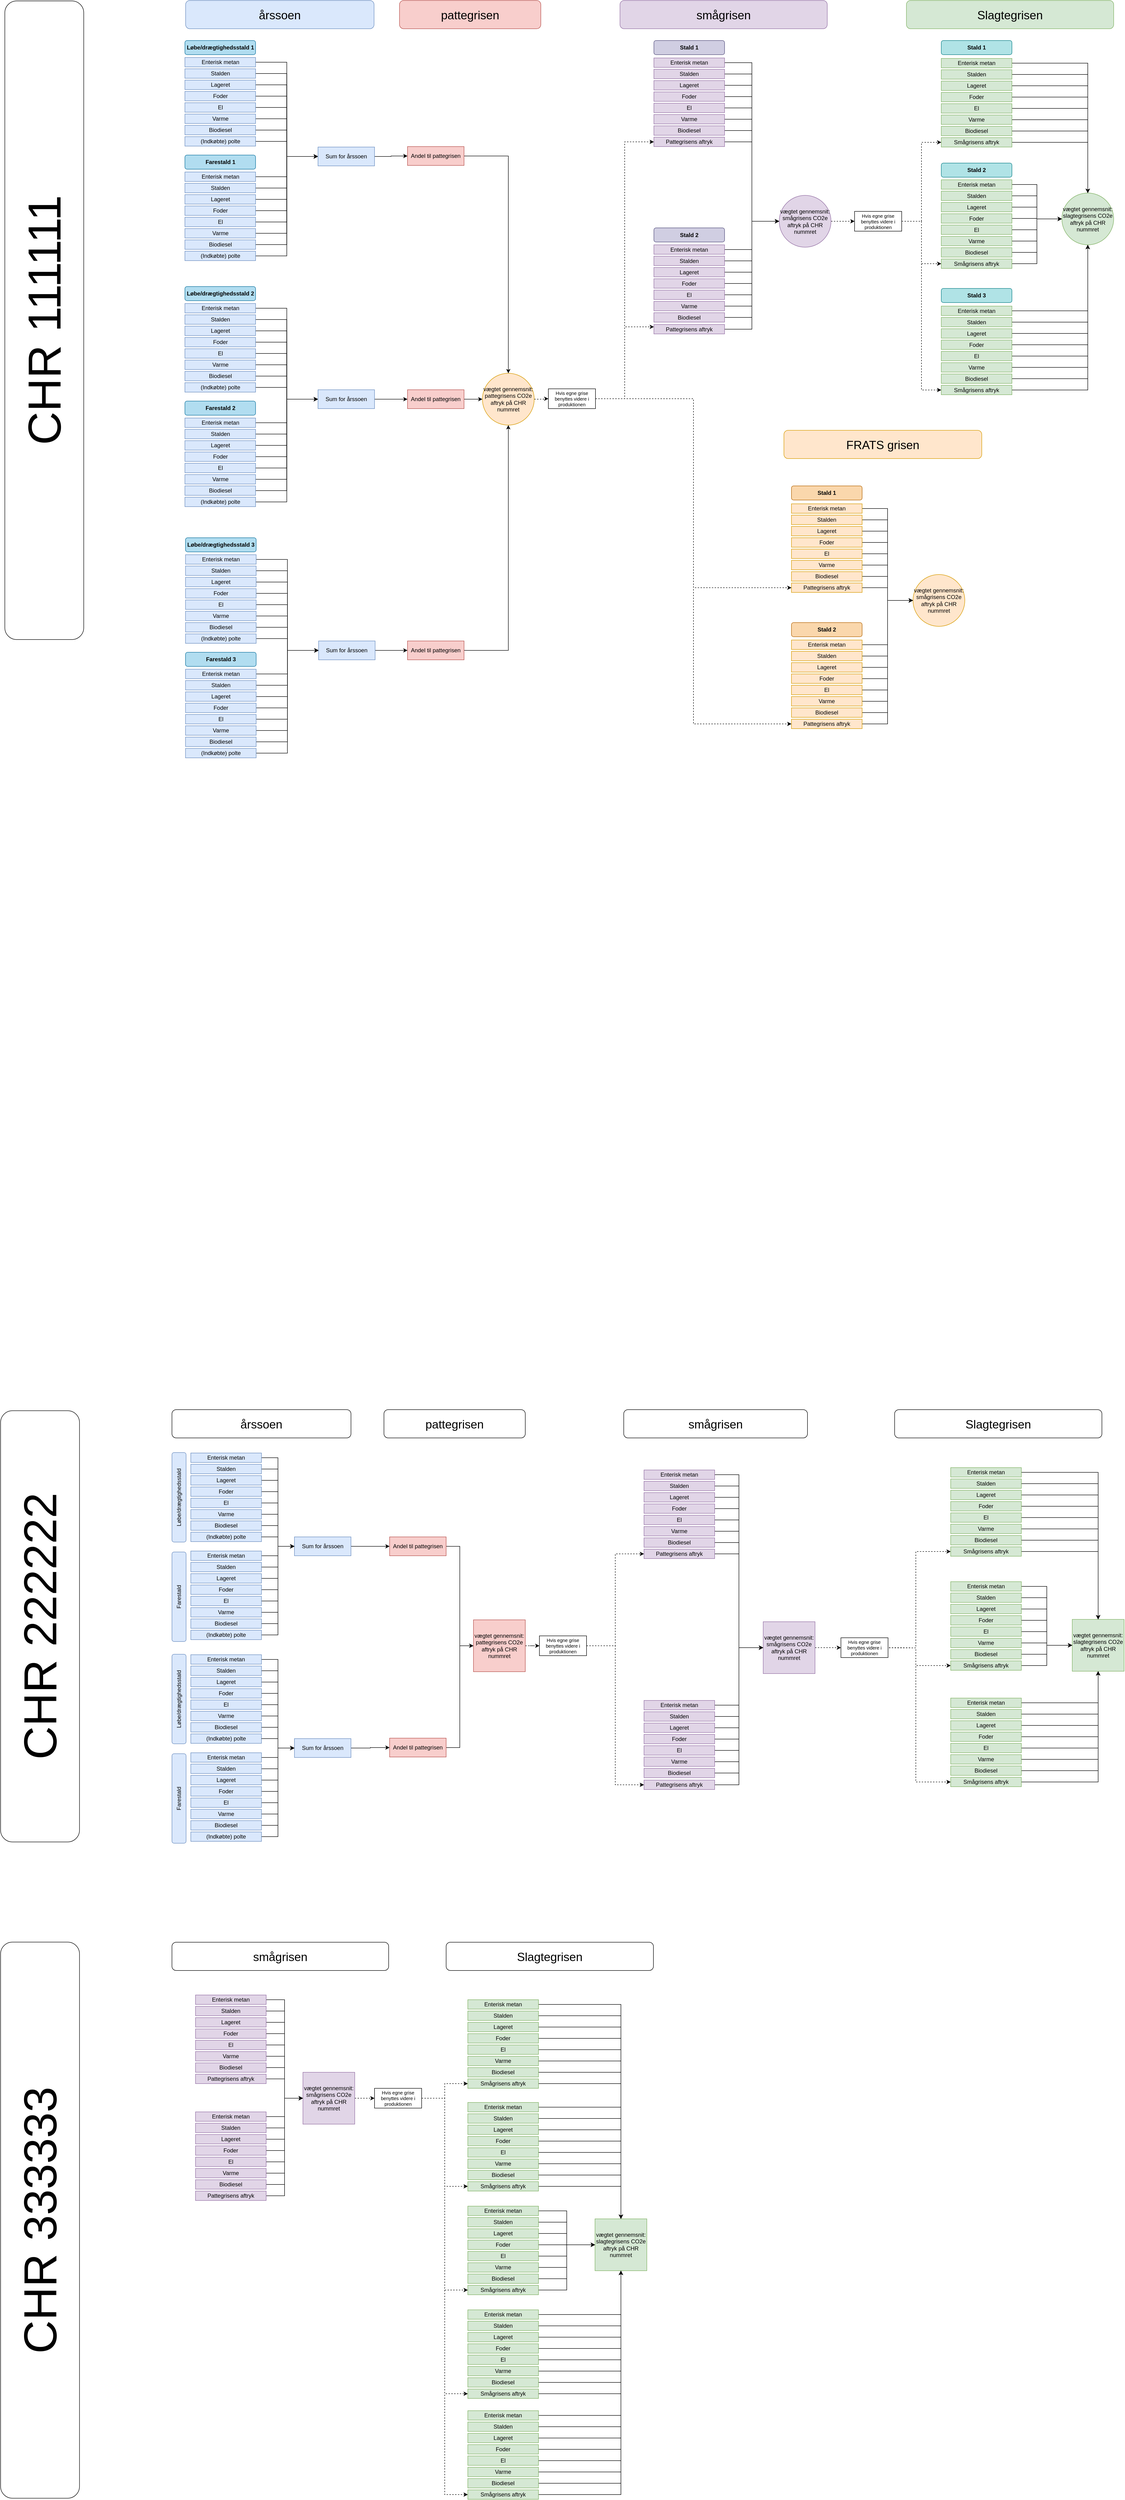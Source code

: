 <mxfile version="20.3.5" type="github">
  <diagram id="C5RBs43oDa-KdzZeNtuy" name="Page-1">
    <mxGraphModel dx="5352" dy="1775" grid="1" gridSize="10" guides="1" tooltips="1" connect="1" arrows="1" fold="1" page="1" pageScale="1" pageWidth="827" pageHeight="1169" math="0" shadow="0">
      <root>
        <mxCell id="WIyWlLk6GJQsqaUBKTNV-0" />
        <mxCell id="WIyWlLk6GJQsqaUBKTNV-1" parent="WIyWlLk6GJQsqaUBKTNV-0" />
        <mxCell id="vS6JaXDpFEPLMcrLEANU-34" value="årssoen" style="rounded=1;whiteSpace=wrap;html=1;fillColor=#dae8fc;fontSize=25;strokeColor=#6c8ebf;" parent="WIyWlLk6GJQsqaUBKTNV-1" vertex="1">
          <mxGeometry x="-40" y="10" width="400" height="60" as="geometry" />
        </mxCell>
        <mxCell id="Sf_NmLY8HooHDOu4ANE3-1935" style="edgeStyle=orthogonalEdgeStyle;rounded=0;orthogonalLoop=1;jettySize=auto;html=1;dashed=1;strokeColor=#000000;fontSize=10;" edge="1" parent="WIyWlLk6GJQsqaUBKTNV-1" source="vS6JaXDpFEPLMcrLEANU-47" target="Sf_NmLY8HooHDOu4ANE3-1928">
          <mxGeometry relative="1" as="geometry" />
        </mxCell>
        <mxCell id="vS6JaXDpFEPLMcrLEANU-47" value="vægtet gennemsnit: pattegrisens CO2e aftryk på CHR nummret" style="ellipse;whiteSpace=wrap;html=1;aspect=fixed;shadow=0;fontFamily=Helvetica;fontSize=12;fontColor=default;align=center;strokeColor=#d79b00;fillColor=#ffe6cc;sketch=0;" parent="WIyWlLk6GJQsqaUBKTNV-1" vertex="1">
          <mxGeometry x="590" y="801" width="110" height="110" as="geometry" />
        </mxCell>
        <mxCell id="vS6JaXDpFEPLMcrLEANU-53" value="pattegrisen" style="rounded=1;whiteSpace=wrap;html=1;fillColor=#f8cecc;fontSize=25;strokeColor=#b85450;" parent="WIyWlLk6GJQsqaUBKTNV-1" vertex="1">
          <mxGeometry x="414" y="10" width="300" height="60" as="geometry" />
        </mxCell>
        <mxCell id="Sf_NmLY8HooHDOu4ANE3-1942" style="edgeStyle=orthogonalEdgeStyle;rounded=0;orthogonalLoop=1;jettySize=auto;html=1;dashed=1;strokeColor=#000000;fontSize=10;" edge="1" parent="WIyWlLk6GJQsqaUBKTNV-1" source="vS6JaXDpFEPLMcrLEANU-64" target="Sf_NmLY8HooHDOu4ANE3-1941">
          <mxGeometry relative="1" as="geometry" />
        </mxCell>
        <mxCell id="vS6JaXDpFEPLMcrLEANU-64" value="vægtet gennemsnit: smågrisens CO2e aftryk på CHR nummret" style="ellipse;whiteSpace=wrap;html=1;aspect=fixed;fontFamily=Helvetica;fontSize=12;fontColor=default;align=center;strokeColor=#9673a6;fillColor=#e1d5e7;" parent="WIyWlLk6GJQsqaUBKTNV-1" vertex="1">
          <mxGeometry x="1220" y="423.5" width="110" height="110" as="geometry" />
        </mxCell>
        <mxCell id="vS6JaXDpFEPLMcrLEANU-71" value="&lt;font style=&quot;font-size: 25px;&quot;&gt;smågrisen&lt;/font&gt;" style="rounded=1;whiteSpace=wrap;html=1;fillColor=#e1d5e7;strokeColor=#9673a6;" parent="WIyWlLk6GJQsqaUBKTNV-1" vertex="1">
          <mxGeometry x="882" y="10" width="440" height="60" as="geometry" />
        </mxCell>
        <mxCell id="vS6JaXDpFEPLMcrLEANU-94" value="&lt;font style=&quot;font-size: 25px;&quot;&gt;Slagtegrisen&lt;/font&gt;" style="rounded=1;whiteSpace=wrap;html=1;fillColor=#d5e8d4;strokeColor=#82b366;" parent="WIyWlLk6GJQsqaUBKTNV-1" vertex="1">
          <mxGeometry x="1490" y="10" width="440" height="60" as="geometry" />
        </mxCell>
        <mxCell id="Sf_NmLY8HooHDOu4ANE3-17" style="edgeStyle=orthogonalEdgeStyle;rounded=0;orthogonalLoop=1;jettySize=auto;html=1;entryX=0;entryY=0.5;entryDx=0;entryDy=0;strokeColor=#000000;" edge="1" parent="WIyWlLk6GJQsqaUBKTNV-1" source="Sf_NmLY8HooHDOu4ANE3-6" target="Sf_NmLY8HooHDOu4ANE3-16">
          <mxGeometry relative="1" as="geometry" />
        </mxCell>
        <mxCell id="Sf_NmLY8HooHDOu4ANE3-6" value="Enterisk metan" style="rounded=0;whiteSpace=wrap;html=1;fillColor=#dae8fc;strokeColor=#6c8ebf;" vertex="1" parent="WIyWlLk6GJQsqaUBKTNV-1">
          <mxGeometry x="-41.5" y="131" width="150" height="20" as="geometry" />
        </mxCell>
        <mxCell id="Sf_NmLY8HooHDOu4ANE3-21" style="edgeStyle=orthogonalEdgeStyle;rounded=0;orthogonalLoop=1;jettySize=auto;html=1;entryX=0;entryY=0.5;entryDx=0;entryDy=0;strokeColor=#000000;" edge="1" parent="WIyWlLk6GJQsqaUBKTNV-1" source="Sf_NmLY8HooHDOu4ANE3-7" target="Sf_NmLY8HooHDOu4ANE3-16">
          <mxGeometry relative="1" as="geometry" />
        </mxCell>
        <mxCell id="Sf_NmLY8HooHDOu4ANE3-7" value="Stalden" style="rounded=0;whiteSpace=wrap;html=1;fillColor=#dae8fc;strokeColor=#6c8ebf;" vertex="1" parent="WIyWlLk6GJQsqaUBKTNV-1">
          <mxGeometry x="-41.5" y="155" width="150" height="20" as="geometry" />
        </mxCell>
        <mxCell id="Sf_NmLY8HooHDOu4ANE3-23" style="edgeStyle=orthogonalEdgeStyle;rounded=0;orthogonalLoop=1;jettySize=auto;html=1;entryX=0;entryY=0.5;entryDx=0;entryDy=0;strokeColor=#000000;" edge="1" parent="WIyWlLk6GJQsqaUBKTNV-1" source="Sf_NmLY8HooHDOu4ANE3-8" target="Sf_NmLY8HooHDOu4ANE3-16">
          <mxGeometry relative="1" as="geometry" />
        </mxCell>
        <mxCell id="Sf_NmLY8HooHDOu4ANE3-8" value="Lageret" style="rounded=0;whiteSpace=wrap;html=1;fillColor=#dae8fc;strokeColor=#6c8ebf;" vertex="1" parent="WIyWlLk6GJQsqaUBKTNV-1">
          <mxGeometry x="-41.5" y="179" width="150" height="20" as="geometry" />
        </mxCell>
        <mxCell id="Sf_NmLY8HooHDOu4ANE3-22" style="edgeStyle=orthogonalEdgeStyle;rounded=0;orthogonalLoop=1;jettySize=auto;html=1;entryX=0;entryY=0.5;entryDx=0;entryDy=0;strokeColor=#000000;" edge="1" parent="WIyWlLk6GJQsqaUBKTNV-1" source="Sf_NmLY8HooHDOu4ANE3-9" target="Sf_NmLY8HooHDOu4ANE3-16">
          <mxGeometry relative="1" as="geometry">
            <mxPoint x="390" y="196" as="targetPoint" />
          </mxGeometry>
        </mxCell>
        <mxCell id="Sf_NmLY8HooHDOu4ANE3-9" value="Foder" style="rounded=0;whiteSpace=wrap;html=1;fillColor=#dae8fc;strokeColor=#6c8ebf;" vertex="1" parent="WIyWlLk6GJQsqaUBKTNV-1">
          <mxGeometry x="-41.5" y="203" width="150" height="20" as="geometry" />
        </mxCell>
        <mxCell id="Sf_NmLY8HooHDOu4ANE3-25" style="edgeStyle=orthogonalEdgeStyle;rounded=0;orthogonalLoop=1;jettySize=auto;html=1;entryX=0;entryY=0.5;entryDx=0;entryDy=0;strokeColor=#000000;" edge="1" parent="WIyWlLk6GJQsqaUBKTNV-1" source="Sf_NmLY8HooHDOu4ANE3-10" target="Sf_NmLY8HooHDOu4ANE3-16">
          <mxGeometry relative="1" as="geometry" />
        </mxCell>
        <mxCell id="Sf_NmLY8HooHDOu4ANE3-10" value="El" style="rounded=0;whiteSpace=wrap;html=1;fillColor=#dae8fc;strokeColor=#6c8ebf;" vertex="1" parent="WIyWlLk6GJQsqaUBKTNV-1">
          <mxGeometry x="-41.5" y="227" width="150" height="20" as="geometry" />
        </mxCell>
        <mxCell id="Sf_NmLY8HooHDOu4ANE3-27" style="edgeStyle=orthogonalEdgeStyle;rounded=0;orthogonalLoop=1;jettySize=auto;html=1;entryX=0;entryY=0.5;entryDx=0;entryDy=0;strokeColor=#000000;" edge="1" parent="WIyWlLk6GJQsqaUBKTNV-1" source="Sf_NmLY8HooHDOu4ANE3-11" target="Sf_NmLY8HooHDOu4ANE3-16">
          <mxGeometry relative="1" as="geometry" />
        </mxCell>
        <mxCell id="Sf_NmLY8HooHDOu4ANE3-11" value="Varme" style="rounded=0;whiteSpace=wrap;html=1;fillColor=#dae8fc;strokeColor=#6c8ebf;" vertex="1" parent="WIyWlLk6GJQsqaUBKTNV-1">
          <mxGeometry x="-41.5" y="251" width="150" height="20" as="geometry" />
        </mxCell>
        <mxCell id="Sf_NmLY8HooHDOu4ANE3-30" value="" style="edgeStyle=orthogonalEdgeStyle;rounded=0;orthogonalLoop=1;jettySize=auto;html=1;entryX=0;entryY=0.5;entryDx=0;entryDy=0;strokeColor=#000000;" edge="1" parent="WIyWlLk6GJQsqaUBKTNV-1" source="Sf_NmLY8HooHDOu4ANE3-12" target="Sf_NmLY8HooHDOu4ANE3-16">
          <mxGeometry relative="1" as="geometry">
            <mxPoint x="220" y="256" as="targetPoint" />
          </mxGeometry>
        </mxCell>
        <mxCell id="Sf_NmLY8HooHDOu4ANE3-12" value="Biodiesel" style="rounded=0;whiteSpace=wrap;html=1;fillColor=#dae8fc;strokeColor=#6c8ebf;" vertex="1" parent="WIyWlLk6GJQsqaUBKTNV-1">
          <mxGeometry x="-41.5" y="275" width="150" height="20" as="geometry" />
        </mxCell>
        <mxCell id="Sf_NmLY8HooHDOu4ANE3-1977" style="edgeStyle=orthogonalEdgeStyle;rounded=0;orthogonalLoop=1;jettySize=auto;html=1;entryX=0;entryY=0.5;entryDx=0;entryDy=0;strokeColor=#000000;fontSize=12;" edge="1" parent="WIyWlLk6GJQsqaUBKTNV-1" source="Sf_NmLY8HooHDOu4ANE3-13" target="Sf_NmLY8HooHDOu4ANE3-16">
          <mxGeometry relative="1" as="geometry" />
        </mxCell>
        <mxCell id="Sf_NmLY8HooHDOu4ANE3-13" value="(Indkøbte) polte" style="rounded=0;whiteSpace=wrap;html=1;fillColor=#dae8fc;strokeColor=#6c8ebf;" vertex="1" parent="WIyWlLk6GJQsqaUBKTNV-1">
          <mxGeometry x="-41.5" y="299" width="150" height="20" as="geometry" />
        </mxCell>
        <mxCell id="Sf_NmLY8HooHDOu4ANE3-41" style="edgeStyle=orthogonalEdgeStyle;rounded=0;orthogonalLoop=1;jettySize=auto;html=1;entryX=0;entryY=0.5;entryDx=0;entryDy=0;strokeColor=#000000;" edge="1" parent="WIyWlLk6GJQsqaUBKTNV-1" source="Sf_NmLY8HooHDOu4ANE3-32" target="Sf_NmLY8HooHDOu4ANE3-16">
          <mxGeometry relative="1" as="geometry" />
        </mxCell>
        <mxCell id="Sf_NmLY8HooHDOu4ANE3-32" value="Enterisk metan" style="rounded=0;whiteSpace=wrap;html=1;fillColor=#dae8fc;strokeColor=#6c8ebf;" vertex="1" parent="WIyWlLk6GJQsqaUBKTNV-1">
          <mxGeometry x="-41.5" y="374" width="150" height="20" as="geometry" />
        </mxCell>
        <mxCell id="Sf_NmLY8HooHDOu4ANE3-42" style="edgeStyle=orthogonalEdgeStyle;rounded=0;orthogonalLoop=1;jettySize=auto;html=1;entryX=0;entryY=0.5;entryDx=0;entryDy=0;strokeColor=#000000;" edge="1" parent="WIyWlLk6GJQsqaUBKTNV-1" source="Sf_NmLY8HooHDOu4ANE3-33" target="Sf_NmLY8HooHDOu4ANE3-16">
          <mxGeometry relative="1" as="geometry" />
        </mxCell>
        <mxCell id="Sf_NmLY8HooHDOu4ANE3-33" value="Stalden" style="rounded=0;whiteSpace=wrap;html=1;fillColor=#dae8fc;strokeColor=#6c8ebf;" vertex="1" parent="WIyWlLk6GJQsqaUBKTNV-1">
          <mxGeometry x="-41.5" y="398" width="150" height="20" as="geometry" />
        </mxCell>
        <mxCell id="Sf_NmLY8HooHDOu4ANE3-44" style="edgeStyle=orthogonalEdgeStyle;rounded=0;orthogonalLoop=1;jettySize=auto;html=1;entryX=0;entryY=0.5;entryDx=0;entryDy=0;strokeColor=#000000;" edge="1" parent="WIyWlLk6GJQsqaUBKTNV-1" source="Sf_NmLY8HooHDOu4ANE3-34" target="Sf_NmLY8HooHDOu4ANE3-16">
          <mxGeometry relative="1" as="geometry" />
        </mxCell>
        <mxCell id="Sf_NmLY8HooHDOu4ANE3-34" value="Lageret" style="rounded=0;whiteSpace=wrap;html=1;fillColor=#dae8fc;strokeColor=#6c8ebf;" vertex="1" parent="WIyWlLk6GJQsqaUBKTNV-1">
          <mxGeometry x="-41.5" y="422" width="150" height="20" as="geometry" />
        </mxCell>
        <mxCell id="Sf_NmLY8HooHDOu4ANE3-51" style="edgeStyle=orthogonalEdgeStyle;rounded=0;orthogonalLoop=1;jettySize=auto;html=1;entryX=0;entryY=0.5;entryDx=0;entryDy=0;strokeColor=#000000;" edge="1" parent="WIyWlLk6GJQsqaUBKTNV-1" source="Sf_NmLY8HooHDOu4ANE3-35" target="Sf_NmLY8HooHDOu4ANE3-16">
          <mxGeometry relative="1" as="geometry" />
        </mxCell>
        <mxCell id="Sf_NmLY8HooHDOu4ANE3-35" value="Foder" style="rounded=0;whiteSpace=wrap;html=1;fillColor=#dae8fc;strokeColor=#6c8ebf;" vertex="1" parent="WIyWlLk6GJQsqaUBKTNV-1">
          <mxGeometry x="-41.5" y="446" width="150" height="20" as="geometry" />
        </mxCell>
        <mxCell id="Sf_NmLY8HooHDOu4ANE3-50" style="edgeStyle=orthogonalEdgeStyle;rounded=0;orthogonalLoop=1;jettySize=auto;html=1;entryX=0;entryY=0.5;entryDx=0;entryDy=0;strokeColor=#000000;" edge="1" parent="WIyWlLk6GJQsqaUBKTNV-1" source="Sf_NmLY8HooHDOu4ANE3-36" target="Sf_NmLY8HooHDOu4ANE3-16">
          <mxGeometry relative="1" as="geometry" />
        </mxCell>
        <mxCell id="Sf_NmLY8HooHDOu4ANE3-36" value="El" style="rounded=0;whiteSpace=wrap;html=1;fillColor=#dae8fc;strokeColor=#6c8ebf;" vertex="1" parent="WIyWlLk6GJQsqaUBKTNV-1">
          <mxGeometry x="-41.5" y="470" width="150" height="20" as="geometry" />
        </mxCell>
        <mxCell id="Sf_NmLY8HooHDOu4ANE3-49" style="edgeStyle=orthogonalEdgeStyle;rounded=0;orthogonalLoop=1;jettySize=auto;html=1;entryX=0;entryY=0.5;entryDx=0;entryDy=0;strokeColor=#000000;" edge="1" parent="WIyWlLk6GJQsqaUBKTNV-1" source="Sf_NmLY8HooHDOu4ANE3-37" target="Sf_NmLY8HooHDOu4ANE3-16">
          <mxGeometry relative="1" as="geometry" />
        </mxCell>
        <mxCell id="Sf_NmLY8HooHDOu4ANE3-37" value="Varme" style="rounded=0;whiteSpace=wrap;html=1;fillColor=#dae8fc;strokeColor=#6c8ebf;" vertex="1" parent="WIyWlLk6GJQsqaUBKTNV-1">
          <mxGeometry x="-41.5" y="494" width="150" height="20" as="geometry" />
        </mxCell>
        <mxCell id="Sf_NmLY8HooHDOu4ANE3-48" style="edgeStyle=orthogonalEdgeStyle;rounded=0;orthogonalLoop=1;jettySize=auto;html=1;entryX=0;entryY=0.5;entryDx=0;entryDy=0;strokeColor=#000000;" edge="1" parent="WIyWlLk6GJQsqaUBKTNV-1" source="Sf_NmLY8HooHDOu4ANE3-38" target="Sf_NmLY8HooHDOu4ANE3-16">
          <mxGeometry relative="1" as="geometry" />
        </mxCell>
        <mxCell id="Sf_NmLY8HooHDOu4ANE3-38" value="Biodiesel" style="rounded=0;whiteSpace=wrap;html=1;fillColor=#dae8fc;strokeColor=#6c8ebf;" vertex="1" parent="WIyWlLk6GJQsqaUBKTNV-1">
          <mxGeometry x="-41.5" y="518" width="150" height="20" as="geometry" />
        </mxCell>
        <mxCell id="Sf_NmLY8HooHDOu4ANE3-47" style="edgeStyle=orthogonalEdgeStyle;rounded=0;orthogonalLoop=1;jettySize=auto;html=1;entryX=0;entryY=0.5;entryDx=0;entryDy=0;strokeColor=#000000;" edge="1" parent="WIyWlLk6GJQsqaUBKTNV-1" source="Sf_NmLY8HooHDOu4ANE3-39" target="Sf_NmLY8HooHDOu4ANE3-16">
          <mxGeometry relative="1" as="geometry" />
        </mxCell>
        <mxCell id="Sf_NmLY8HooHDOu4ANE3-39" value="(Indkøbte) polte" style="rounded=0;whiteSpace=wrap;html=1;fillColor=#dae8fc;strokeColor=#6c8ebf;" vertex="1" parent="WIyWlLk6GJQsqaUBKTNV-1">
          <mxGeometry x="-41.5" y="542" width="150" height="20" as="geometry" />
        </mxCell>
        <mxCell id="Sf_NmLY8HooHDOu4ANE3-52" value="Løbe/drægtighedsstald 1" style="rounded=1;whiteSpace=wrap;html=1;fillColor=#b1ddf0;rotation=0;strokeColor=#10739e;fontStyle=1" vertex="1" parent="WIyWlLk6GJQsqaUBKTNV-1">
          <mxGeometry x="-41.5" y="95" width="150" height="30" as="geometry" />
        </mxCell>
        <mxCell id="Sf_NmLY8HooHDOu4ANE3-162" style="edgeStyle=orthogonalEdgeStyle;rounded=0;orthogonalLoop=1;jettySize=auto;html=1;strokeColor=#000000;" edge="1" parent="WIyWlLk6GJQsqaUBKTNV-1" source="Sf_NmLY8HooHDOu4ANE3-16" target="Sf_NmLY8HooHDOu4ANE3-159">
          <mxGeometry relative="1" as="geometry" />
        </mxCell>
        <mxCell id="Sf_NmLY8HooHDOu4ANE3-16" value="Sum for årssoen" style="rounded=0;whiteSpace=wrap;html=1;fillColor=#dae8fc;strokeColor=#6c8ebf;" vertex="1" parent="WIyWlLk6GJQsqaUBKTNV-1">
          <mxGeometry x="241" y="321" width="120" height="40" as="geometry" />
        </mxCell>
        <mxCell id="Sf_NmLY8HooHDOu4ANE3-163" style="edgeStyle=orthogonalEdgeStyle;rounded=0;orthogonalLoop=1;jettySize=auto;html=1;entryX=0;entryY=0.5;entryDx=0;entryDy=0;strokeColor=#000000;" edge="1" parent="WIyWlLk6GJQsqaUBKTNV-1" source="Sf_NmLY8HooHDOu4ANE3-2012" target="Sf_NmLY8HooHDOu4ANE3-160">
          <mxGeometry relative="1" as="geometry">
            <mxPoint x="330" y="1059" as="sourcePoint" />
          </mxGeometry>
        </mxCell>
        <mxCell id="Sf_NmLY8HooHDOu4ANE3-164" style="edgeStyle=orthogonalEdgeStyle;rounded=0;orthogonalLoop=1;jettySize=auto;html=1;strokeColor=#000000;" edge="1" parent="WIyWlLk6GJQsqaUBKTNV-1" source="Sf_NmLY8HooHDOu4ANE3-2047" target="Sf_NmLY8HooHDOu4ANE3-161">
          <mxGeometry relative="1" as="geometry">
            <mxPoint x="330" y="1489" as="sourcePoint" />
          </mxGeometry>
        </mxCell>
        <mxCell id="Sf_NmLY8HooHDOu4ANE3-166" style="edgeStyle=orthogonalEdgeStyle;rounded=0;orthogonalLoop=1;jettySize=auto;html=1;entryX=0.5;entryY=0;entryDx=0;entryDy=0;fontSize=18;strokeColor=#000000;" edge="1" parent="WIyWlLk6GJQsqaUBKTNV-1" source="Sf_NmLY8HooHDOu4ANE3-159" target="vS6JaXDpFEPLMcrLEANU-47">
          <mxGeometry relative="1" as="geometry" />
        </mxCell>
        <mxCell id="Sf_NmLY8HooHDOu4ANE3-159" value="Andel til pattegrisen" style="rounded=0;whiteSpace=wrap;html=1;fillColor=#f8cecc;strokeColor=#b85450;" vertex="1" parent="WIyWlLk6GJQsqaUBKTNV-1">
          <mxGeometry x="431" y="320" width="120" height="40" as="geometry" />
        </mxCell>
        <mxCell id="Sf_NmLY8HooHDOu4ANE3-167" style="edgeStyle=orthogonalEdgeStyle;rounded=0;orthogonalLoop=1;jettySize=auto;html=1;entryX=0;entryY=0.5;entryDx=0;entryDy=0;fontSize=18;strokeColor=#000000;" edge="1" parent="WIyWlLk6GJQsqaUBKTNV-1" source="Sf_NmLY8HooHDOu4ANE3-160" target="vS6JaXDpFEPLMcrLEANU-47">
          <mxGeometry relative="1" as="geometry" />
        </mxCell>
        <mxCell id="Sf_NmLY8HooHDOu4ANE3-160" value="Andel til pattegrisen" style="rounded=0;whiteSpace=wrap;html=1;fillColor=#f8cecc;strokeColor=#b85450;" vertex="1" parent="WIyWlLk6GJQsqaUBKTNV-1">
          <mxGeometry x="431" y="836" width="120" height="40" as="geometry" />
        </mxCell>
        <mxCell id="Sf_NmLY8HooHDOu4ANE3-168" style="edgeStyle=orthogonalEdgeStyle;rounded=0;orthogonalLoop=1;jettySize=auto;html=1;entryX=0.5;entryY=1;entryDx=0;entryDy=0;fontSize=18;strokeColor=#000000;" edge="1" parent="WIyWlLk6GJQsqaUBKTNV-1" source="Sf_NmLY8HooHDOu4ANE3-161" target="vS6JaXDpFEPLMcrLEANU-47">
          <mxGeometry relative="1" as="geometry" />
        </mxCell>
        <mxCell id="Sf_NmLY8HooHDOu4ANE3-161" value="Andel til pattegrisen" style="rounded=0;whiteSpace=wrap;html=1;fillColor=#f8cecc;strokeColor=#b85450;" vertex="1" parent="WIyWlLk6GJQsqaUBKTNV-1">
          <mxGeometry x="431" y="1369" width="120" height="40" as="geometry" />
        </mxCell>
        <mxCell id="Sf_NmLY8HooHDOu4ANE3-198" style="edgeStyle=orthogonalEdgeStyle;rounded=0;orthogonalLoop=1;jettySize=auto;html=1;fontSize=25;strokeColor=#000000;entryX=0;entryY=0.5;entryDx=0;entryDy=0;" edge="1" parent="WIyWlLk6GJQsqaUBKTNV-1" source="Sf_NmLY8HooHDOu4ANE3-169" target="vS6JaXDpFEPLMcrLEANU-64">
          <mxGeometry relative="1" as="geometry" />
        </mxCell>
        <mxCell id="Sf_NmLY8HooHDOu4ANE3-169" value="Enterisk metan" style="rounded=0;whiteSpace=wrap;html=1;fillColor=#e1d5e7;strokeColor=#9673a6;" vertex="1" parent="WIyWlLk6GJQsqaUBKTNV-1">
          <mxGeometry x="954" y="132" width="150" height="20" as="geometry" />
        </mxCell>
        <mxCell id="Sf_NmLY8HooHDOu4ANE3-199" style="edgeStyle=orthogonalEdgeStyle;rounded=0;orthogonalLoop=1;jettySize=auto;html=1;fontSize=25;strokeColor=#000000;entryX=0;entryY=0.5;entryDx=0;entryDy=0;" edge="1" parent="WIyWlLk6GJQsqaUBKTNV-1" source="Sf_NmLY8HooHDOu4ANE3-170" target="vS6JaXDpFEPLMcrLEANU-64">
          <mxGeometry relative="1" as="geometry" />
        </mxCell>
        <mxCell id="Sf_NmLY8HooHDOu4ANE3-170" value="Stalden" style="rounded=0;whiteSpace=wrap;html=1;fillColor=#e1d5e7;strokeColor=#9673a6;" vertex="1" parent="WIyWlLk6GJQsqaUBKTNV-1">
          <mxGeometry x="954" y="156" width="150" height="20" as="geometry" />
        </mxCell>
        <mxCell id="Sf_NmLY8HooHDOu4ANE3-200" style="edgeStyle=orthogonalEdgeStyle;rounded=0;orthogonalLoop=1;jettySize=auto;html=1;fontSize=25;strokeColor=#000000;entryX=0;entryY=0.5;entryDx=0;entryDy=0;" edge="1" parent="WIyWlLk6GJQsqaUBKTNV-1" source="Sf_NmLY8HooHDOu4ANE3-171" target="vS6JaXDpFEPLMcrLEANU-64">
          <mxGeometry relative="1" as="geometry" />
        </mxCell>
        <mxCell id="Sf_NmLY8HooHDOu4ANE3-171" value="Lageret" style="rounded=0;whiteSpace=wrap;html=1;fillColor=#e1d5e7;strokeColor=#9673a6;" vertex="1" parent="WIyWlLk6GJQsqaUBKTNV-1">
          <mxGeometry x="954" y="180" width="150" height="20" as="geometry" />
        </mxCell>
        <mxCell id="Sf_NmLY8HooHDOu4ANE3-201" style="edgeStyle=orthogonalEdgeStyle;rounded=0;orthogonalLoop=1;jettySize=auto;html=1;fontSize=25;strokeColor=#000000;entryX=0;entryY=0.5;entryDx=0;entryDy=0;" edge="1" parent="WIyWlLk6GJQsqaUBKTNV-1" source="Sf_NmLY8HooHDOu4ANE3-172" target="vS6JaXDpFEPLMcrLEANU-64">
          <mxGeometry relative="1" as="geometry" />
        </mxCell>
        <mxCell id="Sf_NmLY8HooHDOu4ANE3-172" value="Foder" style="rounded=0;whiteSpace=wrap;html=1;fillColor=#e1d5e7;strokeColor=#9673a6;" vertex="1" parent="WIyWlLk6GJQsqaUBKTNV-1">
          <mxGeometry x="954" y="204" width="150" height="20" as="geometry" />
        </mxCell>
        <mxCell id="Sf_NmLY8HooHDOu4ANE3-202" style="edgeStyle=orthogonalEdgeStyle;rounded=0;orthogonalLoop=1;jettySize=auto;html=1;fontSize=25;strokeColor=#000000;entryX=0;entryY=0.5;entryDx=0;entryDy=0;" edge="1" parent="WIyWlLk6GJQsqaUBKTNV-1" source="Sf_NmLY8HooHDOu4ANE3-173" target="vS6JaXDpFEPLMcrLEANU-64">
          <mxGeometry relative="1" as="geometry" />
        </mxCell>
        <mxCell id="Sf_NmLY8HooHDOu4ANE3-173" value="El" style="rounded=0;whiteSpace=wrap;html=1;fillColor=#e1d5e7;strokeColor=#9673a6;" vertex="1" parent="WIyWlLk6GJQsqaUBKTNV-1">
          <mxGeometry x="954" y="228" width="150" height="20" as="geometry" />
        </mxCell>
        <mxCell id="Sf_NmLY8HooHDOu4ANE3-203" style="edgeStyle=orthogonalEdgeStyle;rounded=0;orthogonalLoop=1;jettySize=auto;html=1;fontSize=25;strokeColor=#000000;entryX=0;entryY=0.5;entryDx=0;entryDy=0;" edge="1" parent="WIyWlLk6GJQsqaUBKTNV-1" source="Sf_NmLY8HooHDOu4ANE3-174" target="vS6JaXDpFEPLMcrLEANU-64">
          <mxGeometry relative="1" as="geometry" />
        </mxCell>
        <mxCell id="Sf_NmLY8HooHDOu4ANE3-174" value="Varme" style="rounded=0;whiteSpace=wrap;html=1;fillColor=#e1d5e7;strokeColor=#9673a6;" vertex="1" parent="WIyWlLk6GJQsqaUBKTNV-1">
          <mxGeometry x="954" y="252" width="150" height="20" as="geometry" />
        </mxCell>
        <mxCell id="Sf_NmLY8HooHDOu4ANE3-204" style="edgeStyle=orthogonalEdgeStyle;rounded=0;orthogonalLoop=1;jettySize=auto;html=1;fontSize=25;strokeColor=#000000;entryX=0;entryY=0.5;entryDx=0;entryDy=0;" edge="1" parent="WIyWlLk6GJQsqaUBKTNV-1" source="Sf_NmLY8HooHDOu4ANE3-175" target="vS6JaXDpFEPLMcrLEANU-64">
          <mxGeometry relative="1" as="geometry" />
        </mxCell>
        <mxCell id="Sf_NmLY8HooHDOu4ANE3-175" value="Biodiesel" style="rounded=0;whiteSpace=wrap;html=1;fillColor=#e1d5e7;strokeColor=#9673a6;" vertex="1" parent="WIyWlLk6GJQsqaUBKTNV-1">
          <mxGeometry x="954" y="276" width="150" height="20" as="geometry" />
        </mxCell>
        <mxCell id="Sf_NmLY8HooHDOu4ANE3-205" style="edgeStyle=orthogonalEdgeStyle;rounded=0;orthogonalLoop=1;jettySize=auto;html=1;fontSize=25;strokeColor=#000000;entryX=0;entryY=0.5;entryDx=0;entryDy=0;" edge="1" parent="WIyWlLk6GJQsqaUBKTNV-1" source="Sf_NmLY8HooHDOu4ANE3-176" target="vS6JaXDpFEPLMcrLEANU-64">
          <mxGeometry relative="1" as="geometry" />
        </mxCell>
        <mxCell id="Sf_NmLY8HooHDOu4ANE3-176" value="Pattegrisens aftryk" style="rounded=0;whiteSpace=wrap;html=1;fillColor=#e1d5e7;strokeColor=#9673a6;" vertex="1" parent="WIyWlLk6GJQsqaUBKTNV-1">
          <mxGeometry x="954" y="300" width="150" height="20" as="geometry" />
        </mxCell>
        <mxCell id="Sf_NmLY8HooHDOu4ANE3-206" style="edgeStyle=orthogonalEdgeStyle;rounded=0;orthogonalLoop=1;jettySize=auto;html=1;entryX=0;entryY=0.5;entryDx=0;entryDy=0;fontSize=25;strokeColor=#000000;" edge="1" parent="WIyWlLk6GJQsqaUBKTNV-1" source="Sf_NmLY8HooHDOu4ANE3-180" target="vS6JaXDpFEPLMcrLEANU-64">
          <mxGeometry relative="1" as="geometry" />
        </mxCell>
        <mxCell id="Sf_NmLY8HooHDOu4ANE3-180" value="Enterisk metan" style="rounded=0;whiteSpace=wrap;html=1;fillColor=#e1d5e7;strokeColor=#9673a6;" vertex="1" parent="WIyWlLk6GJQsqaUBKTNV-1">
          <mxGeometry x="954" y="528.5" width="150" height="20" as="geometry" />
        </mxCell>
        <mxCell id="Sf_NmLY8HooHDOu4ANE3-207" style="edgeStyle=orthogonalEdgeStyle;rounded=0;orthogonalLoop=1;jettySize=auto;html=1;entryX=0;entryY=0.5;entryDx=0;entryDy=0;fontSize=25;strokeColor=#000000;" edge="1" parent="WIyWlLk6GJQsqaUBKTNV-1" source="Sf_NmLY8HooHDOu4ANE3-181" target="vS6JaXDpFEPLMcrLEANU-64">
          <mxGeometry relative="1" as="geometry" />
        </mxCell>
        <mxCell id="Sf_NmLY8HooHDOu4ANE3-181" value="Stalden" style="rounded=0;whiteSpace=wrap;html=1;fillColor=#e1d5e7;strokeColor=#9673a6;" vertex="1" parent="WIyWlLk6GJQsqaUBKTNV-1">
          <mxGeometry x="954" y="552.5" width="150" height="20" as="geometry" />
        </mxCell>
        <mxCell id="Sf_NmLY8HooHDOu4ANE3-208" style="edgeStyle=orthogonalEdgeStyle;rounded=0;orthogonalLoop=1;jettySize=auto;html=1;entryX=0;entryY=0.5;entryDx=0;entryDy=0;fontSize=25;strokeColor=#000000;" edge="1" parent="WIyWlLk6GJQsqaUBKTNV-1" source="Sf_NmLY8HooHDOu4ANE3-182" target="vS6JaXDpFEPLMcrLEANU-64">
          <mxGeometry relative="1" as="geometry" />
        </mxCell>
        <mxCell id="Sf_NmLY8HooHDOu4ANE3-182" value="Lageret" style="rounded=0;whiteSpace=wrap;html=1;fillColor=#e1d5e7;strokeColor=#9673a6;" vertex="1" parent="WIyWlLk6GJQsqaUBKTNV-1">
          <mxGeometry x="954" y="576.5" width="150" height="20" as="geometry" />
        </mxCell>
        <mxCell id="Sf_NmLY8HooHDOu4ANE3-209" style="edgeStyle=orthogonalEdgeStyle;rounded=0;orthogonalLoop=1;jettySize=auto;html=1;entryX=0;entryY=0.5;entryDx=0;entryDy=0;fontSize=25;strokeColor=#000000;" edge="1" parent="WIyWlLk6GJQsqaUBKTNV-1" source="Sf_NmLY8HooHDOu4ANE3-183" target="vS6JaXDpFEPLMcrLEANU-64">
          <mxGeometry relative="1" as="geometry" />
        </mxCell>
        <mxCell id="Sf_NmLY8HooHDOu4ANE3-183" value="Foder" style="rounded=0;whiteSpace=wrap;html=1;fillColor=#e1d5e7;strokeColor=#9673a6;" vertex="1" parent="WIyWlLk6GJQsqaUBKTNV-1">
          <mxGeometry x="954" y="600.5" width="150" height="20" as="geometry" />
        </mxCell>
        <mxCell id="Sf_NmLY8HooHDOu4ANE3-210" style="edgeStyle=orthogonalEdgeStyle;rounded=0;orthogonalLoop=1;jettySize=auto;html=1;fontSize=25;strokeColor=#000000;entryX=0;entryY=0.5;entryDx=0;entryDy=0;" edge="1" parent="WIyWlLk6GJQsqaUBKTNV-1" source="Sf_NmLY8HooHDOu4ANE3-184" target="vS6JaXDpFEPLMcrLEANU-64">
          <mxGeometry relative="1" as="geometry" />
        </mxCell>
        <mxCell id="Sf_NmLY8HooHDOu4ANE3-184" value="El" style="rounded=0;whiteSpace=wrap;html=1;fillColor=#e1d5e7;strokeColor=#9673a6;" vertex="1" parent="WIyWlLk6GJQsqaUBKTNV-1">
          <mxGeometry x="954" y="624.5" width="150" height="20" as="geometry" />
        </mxCell>
        <mxCell id="Sf_NmLY8HooHDOu4ANE3-211" style="edgeStyle=orthogonalEdgeStyle;rounded=0;orthogonalLoop=1;jettySize=auto;html=1;entryX=0;entryY=0.5;entryDx=0;entryDy=0;fontSize=25;strokeColor=#000000;" edge="1" parent="WIyWlLk6GJQsqaUBKTNV-1" source="Sf_NmLY8HooHDOu4ANE3-185" target="vS6JaXDpFEPLMcrLEANU-64">
          <mxGeometry relative="1" as="geometry" />
        </mxCell>
        <mxCell id="Sf_NmLY8HooHDOu4ANE3-185" value="Varme" style="rounded=0;whiteSpace=wrap;html=1;fillColor=#e1d5e7;strokeColor=#9673a6;" vertex="1" parent="WIyWlLk6GJQsqaUBKTNV-1">
          <mxGeometry x="954" y="648.5" width="150" height="20" as="geometry" />
        </mxCell>
        <mxCell id="Sf_NmLY8HooHDOu4ANE3-212" style="edgeStyle=orthogonalEdgeStyle;rounded=0;orthogonalLoop=1;jettySize=auto;html=1;entryX=0;entryY=0.5;entryDx=0;entryDy=0;fontSize=25;strokeColor=#000000;" edge="1" parent="WIyWlLk6GJQsqaUBKTNV-1" source="Sf_NmLY8HooHDOu4ANE3-186" target="vS6JaXDpFEPLMcrLEANU-64">
          <mxGeometry relative="1" as="geometry" />
        </mxCell>
        <mxCell id="Sf_NmLY8HooHDOu4ANE3-186" value="Biodiesel" style="rounded=0;whiteSpace=wrap;html=1;fillColor=#e1d5e7;strokeColor=#9673a6;" vertex="1" parent="WIyWlLk6GJQsqaUBKTNV-1">
          <mxGeometry x="954" y="672.5" width="150" height="20" as="geometry" />
        </mxCell>
        <mxCell id="Sf_NmLY8HooHDOu4ANE3-213" style="edgeStyle=orthogonalEdgeStyle;rounded=0;orthogonalLoop=1;jettySize=auto;html=1;entryX=0;entryY=0.5;entryDx=0;entryDy=0;fontSize=25;strokeColor=#000000;" edge="1" parent="WIyWlLk6GJQsqaUBKTNV-1" source="Sf_NmLY8HooHDOu4ANE3-187" target="vS6JaXDpFEPLMcrLEANU-64">
          <mxGeometry relative="1" as="geometry">
            <mxPoint x="1104" y="727" as="sourcePoint" />
          </mxGeometry>
        </mxCell>
        <mxCell id="Sf_NmLY8HooHDOu4ANE3-187" value="Pattegrisens aftryk" style="rounded=0;whiteSpace=wrap;html=1;fillColor=#e1d5e7;strokeColor=#9673a6;" vertex="1" parent="WIyWlLk6GJQsqaUBKTNV-1">
          <mxGeometry x="954" y="697.5" width="150" height="20" as="geometry" />
        </mxCell>
        <mxCell id="Sf_NmLY8HooHDOu4ANE3-222" value="vægtet gennemsnit: smågrisens CO2e aftryk på CHR nummret" style="ellipse;whiteSpace=wrap;html=1;aspect=fixed;fontFamily=Helvetica;fontSize=12;fontColor=default;align=center;strokeColor=#d79b00;fillColor=#ffe6cc;" vertex="1" parent="WIyWlLk6GJQsqaUBKTNV-1">
          <mxGeometry x="1504" y="1228" width="110" height="110" as="geometry" />
        </mxCell>
        <mxCell id="Sf_NmLY8HooHDOu4ANE3-223" value="&lt;font style=&quot;font-size: 25px;&quot;&gt;FRATS grisen&lt;/font&gt;" style="rounded=1;whiteSpace=wrap;html=1;fillColor=#ffe6cc;strokeColor=#d79b00;" vertex="1" parent="WIyWlLk6GJQsqaUBKTNV-1">
          <mxGeometry x="1230" y="922" width="420" height="60" as="geometry" />
        </mxCell>
        <mxCell id="Sf_NmLY8HooHDOu4ANE3-224" style="edgeStyle=orthogonalEdgeStyle;rounded=0;orthogonalLoop=1;jettySize=auto;html=1;fontSize=25;entryX=0;entryY=0.5;entryDx=0;entryDy=0;strokeColor=#000000;" edge="1" parent="WIyWlLk6GJQsqaUBKTNV-1" source="Sf_NmLY8HooHDOu4ANE3-225" target="Sf_NmLY8HooHDOu4ANE3-222">
          <mxGeometry relative="1" as="geometry" />
        </mxCell>
        <mxCell id="Sf_NmLY8HooHDOu4ANE3-225" value="Enterisk metan" style="rounded=0;whiteSpace=wrap;html=1;fillColor=#ffe6cc;strokeColor=#d79b00;" vertex="1" parent="WIyWlLk6GJQsqaUBKTNV-1">
          <mxGeometry x="1246" y="1078" width="150" height="20" as="geometry" />
        </mxCell>
        <mxCell id="Sf_NmLY8HooHDOu4ANE3-226" style="edgeStyle=orthogonalEdgeStyle;rounded=0;orthogonalLoop=1;jettySize=auto;html=1;fontSize=25;entryX=0;entryY=0.5;entryDx=0;entryDy=0;strokeColor=#000000;" edge="1" parent="WIyWlLk6GJQsqaUBKTNV-1" source="Sf_NmLY8HooHDOu4ANE3-227" target="Sf_NmLY8HooHDOu4ANE3-222">
          <mxGeometry relative="1" as="geometry" />
        </mxCell>
        <mxCell id="Sf_NmLY8HooHDOu4ANE3-227" value="Stalden" style="rounded=0;whiteSpace=wrap;html=1;fillColor=#ffe6cc;strokeColor=#d79b00;" vertex="1" parent="WIyWlLk6GJQsqaUBKTNV-1">
          <mxGeometry x="1246" y="1102" width="150" height="20" as="geometry" />
        </mxCell>
        <mxCell id="Sf_NmLY8HooHDOu4ANE3-228" style="edgeStyle=orthogonalEdgeStyle;rounded=0;orthogonalLoop=1;jettySize=auto;html=1;fontSize=25;entryX=0;entryY=0.5;entryDx=0;entryDy=0;strokeColor=#000000;" edge="1" parent="WIyWlLk6GJQsqaUBKTNV-1" source="Sf_NmLY8HooHDOu4ANE3-229" target="Sf_NmLY8HooHDOu4ANE3-222">
          <mxGeometry relative="1" as="geometry" />
        </mxCell>
        <mxCell id="Sf_NmLY8HooHDOu4ANE3-229" value="Lageret" style="rounded=0;whiteSpace=wrap;html=1;fillColor=#ffe6cc;strokeColor=#d79b00;" vertex="1" parent="WIyWlLk6GJQsqaUBKTNV-1">
          <mxGeometry x="1246" y="1126" width="150" height="20" as="geometry" />
        </mxCell>
        <mxCell id="Sf_NmLY8HooHDOu4ANE3-230" style="edgeStyle=orthogonalEdgeStyle;rounded=0;orthogonalLoop=1;jettySize=auto;html=1;fontSize=25;entryX=0;entryY=0.5;entryDx=0;entryDy=0;strokeColor=#000000;" edge="1" parent="WIyWlLk6GJQsqaUBKTNV-1" source="Sf_NmLY8HooHDOu4ANE3-231" target="Sf_NmLY8HooHDOu4ANE3-222">
          <mxGeometry relative="1" as="geometry" />
        </mxCell>
        <mxCell id="Sf_NmLY8HooHDOu4ANE3-231" value="Foder" style="rounded=0;whiteSpace=wrap;html=1;fillColor=#ffe6cc;strokeColor=#d79b00;" vertex="1" parent="WIyWlLk6GJQsqaUBKTNV-1">
          <mxGeometry x="1246" y="1150" width="150" height="20" as="geometry" />
        </mxCell>
        <mxCell id="Sf_NmLY8HooHDOu4ANE3-232" style="edgeStyle=orthogonalEdgeStyle;rounded=0;orthogonalLoop=1;jettySize=auto;html=1;fontSize=25;entryX=0;entryY=0.5;entryDx=0;entryDy=0;strokeColor=#000000;" edge="1" parent="WIyWlLk6GJQsqaUBKTNV-1" source="Sf_NmLY8HooHDOu4ANE3-233" target="Sf_NmLY8HooHDOu4ANE3-222">
          <mxGeometry relative="1" as="geometry" />
        </mxCell>
        <mxCell id="Sf_NmLY8HooHDOu4ANE3-233" value="El" style="rounded=0;whiteSpace=wrap;html=1;fillColor=#ffe6cc;strokeColor=#d79b00;" vertex="1" parent="WIyWlLk6GJQsqaUBKTNV-1">
          <mxGeometry x="1246" y="1174" width="150" height="20" as="geometry" />
        </mxCell>
        <mxCell id="Sf_NmLY8HooHDOu4ANE3-234" style="edgeStyle=orthogonalEdgeStyle;rounded=0;orthogonalLoop=1;jettySize=auto;html=1;fontSize=25;entryX=0;entryY=0.5;entryDx=0;entryDy=0;strokeColor=#000000;" edge="1" parent="WIyWlLk6GJQsqaUBKTNV-1" source="Sf_NmLY8HooHDOu4ANE3-235" target="Sf_NmLY8HooHDOu4ANE3-222">
          <mxGeometry relative="1" as="geometry" />
        </mxCell>
        <mxCell id="Sf_NmLY8HooHDOu4ANE3-235" value="Varme" style="rounded=0;whiteSpace=wrap;html=1;fillColor=#ffe6cc;strokeColor=#d79b00;" vertex="1" parent="WIyWlLk6GJQsqaUBKTNV-1">
          <mxGeometry x="1246" y="1198" width="150" height="20" as="geometry" />
        </mxCell>
        <mxCell id="Sf_NmLY8HooHDOu4ANE3-236" style="edgeStyle=orthogonalEdgeStyle;rounded=0;orthogonalLoop=1;jettySize=auto;html=1;fontSize=25;strokeColor=#000000;" edge="1" parent="WIyWlLk6GJQsqaUBKTNV-1" source="Sf_NmLY8HooHDOu4ANE3-237" target="Sf_NmLY8HooHDOu4ANE3-222">
          <mxGeometry relative="1" as="geometry" />
        </mxCell>
        <mxCell id="Sf_NmLY8HooHDOu4ANE3-237" value="Biodiesel" style="rounded=0;whiteSpace=wrap;html=1;fillColor=#ffe6cc;strokeColor=#d79b00;" vertex="1" parent="WIyWlLk6GJQsqaUBKTNV-1">
          <mxGeometry x="1246" y="1222" width="150" height="20" as="geometry" />
        </mxCell>
        <mxCell id="Sf_NmLY8HooHDOu4ANE3-238" style="edgeStyle=orthogonalEdgeStyle;rounded=0;orthogonalLoop=1;jettySize=auto;html=1;fontSize=25;strokeColor=#000000;" edge="1" parent="WIyWlLk6GJQsqaUBKTNV-1" source="Sf_NmLY8HooHDOu4ANE3-239" target="Sf_NmLY8HooHDOu4ANE3-222">
          <mxGeometry relative="1" as="geometry" />
        </mxCell>
        <mxCell id="Sf_NmLY8HooHDOu4ANE3-239" value="Pattegrisens aftryk" style="rounded=0;whiteSpace=wrap;html=1;fillColor=#ffe6cc;strokeColor=#d79b00;" vertex="1" parent="WIyWlLk6GJQsqaUBKTNV-1">
          <mxGeometry x="1246" y="1246" width="150" height="20" as="geometry" />
        </mxCell>
        <mxCell id="Sf_NmLY8HooHDOu4ANE3-240" style="edgeStyle=orthogonalEdgeStyle;rounded=0;orthogonalLoop=1;jettySize=auto;html=1;entryX=0;entryY=0.5;entryDx=0;entryDy=0;fontSize=25;strokeColor=#000000;" edge="1" parent="WIyWlLk6GJQsqaUBKTNV-1" source="Sf_NmLY8HooHDOu4ANE3-241" target="Sf_NmLY8HooHDOu4ANE3-222">
          <mxGeometry relative="1" as="geometry" />
        </mxCell>
        <mxCell id="Sf_NmLY8HooHDOu4ANE3-241" value="Enterisk metan" style="rounded=0;whiteSpace=wrap;html=1;fillColor=#ffe6cc;strokeColor=#d79b00;" vertex="1" parent="WIyWlLk6GJQsqaUBKTNV-1">
          <mxGeometry x="1246" y="1367" width="150" height="20" as="geometry" />
        </mxCell>
        <mxCell id="Sf_NmLY8HooHDOu4ANE3-242" style="edgeStyle=orthogonalEdgeStyle;rounded=0;orthogonalLoop=1;jettySize=auto;html=1;entryX=0;entryY=0.5;entryDx=0;entryDy=0;fontSize=25;strokeColor=#000000;" edge="1" parent="WIyWlLk6GJQsqaUBKTNV-1" source="Sf_NmLY8HooHDOu4ANE3-243" target="Sf_NmLY8HooHDOu4ANE3-222">
          <mxGeometry relative="1" as="geometry" />
        </mxCell>
        <mxCell id="Sf_NmLY8HooHDOu4ANE3-243" value="Stalden" style="rounded=0;whiteSpace=wrap;html=1;fillColor=#ffe6cc;strokeColor=#d79b00;" vertex="1" parent="WIyWlLk6GJQsqaUBKTNV-1">
          <mxGeometry x="1246" y="1391" width="150" height="20" as="geometry" />
        </mxCell>
        <mxCell id="Sf_NmLY8HooHDOu4ANE3-244" style="edgeStyle=orthogonalEdgeStyle;rounded=0;orthogonalLoop=1;jettySize=auto;html=1;entryX=0;entryY=0.5;entryDx=0;entryDy=0;fontSize=25;strokeColor=#000000;" edge="1" parent="WIyWlLk6GJQsqaUBKTNV-1" source="Sf_NmLY8HooHDOu4ANE3-245" target="Sf_NmLY8HooHDOu4ANE3-222">
          <mxGeometry relative="1" as="geometry" />
        </mxCell>
        <mxCell id="Sf_NmLY8HooHDOu4ANE3-245" value="Lageret" style="rounded=0;whiteSpace=wrap;html=1;fillColor=#ffe6cc;strokeColor=#d79b00;" vertex="1" parent="WIyWlLk6GJQsqaUBKTNV-1">
          <mxGeometry x="1246" y="1415" width="150" height="20" as="geometry" />
        </mxCell>
        <mxCell id="Sf_NmLY8HooHDOu4ANE3-246" style="edgeStyle=orthogonalEdgeStyle;rounded=0;orthogonalLoop=1;jettySize=auto;html=1;entryX=0;entryY=0.5;entryDx=0;entryDy=0;fontSize=25;strokeColor=#000000;" edge="1" parent="WIyWlLk6GJQsqaUBKTNV-1" source="Sf_NmLY8HooHDOu4ANE3-247" target="Sf_NmLY8HooHDOu4ANE3-222">
          <mxGeometry relative="1" as="geometry" />
        </mxCell>
        <mxCell id="Sf_NmLY8HooHDOu4ANE3-247" value="Foder" style="rounded=0;whiteSpace=wrap;html=1;fillColor=#ffe6cc;strokeColor=#d79b00;" vertex="1" parent="WIyWlLk6GJQsqaUBKTNV-1">
          <mxGeometry x="1246" y="1439" width="150" height="20" as="geometry" />
        </mxCell>
        <mxCell id="Sf_NmLY8HooHDOu4ANE3-248" style="edgeStyle=orthogonalEdgeStyle;rounded=0;orthogonalLoop=1;jettySize=auto;html=1;fontSize=25;entryX=0;entryY=0.5;entryDx=0;entryDy=0;strokeColor=#000000;" edge="1" parent="WIyWlLk6GJQsqaUBKTNV-1" source="Sf_NmLY8HooHDOu4ANE3-249" target="Sf_NmLY8HooHDOu4ANE3-222">
          <mxGeometry relative="1" as="geometry" />
        </mxCell>
        <mxCell id="Sf_NmLY8HooHDOu4ANE3-249" value="El" style="rounded=0;whiteSpace=wrap;html=1;fillColor=#ffe6cc;strokeColor=#d79b00;" vertex="1" parent="WIyWlLk6GJQsqaUBKTNV-1">
          <mxGeometry x="1246" y="1463" width="150" height="20" as="geometry" />
        </mxCell>
        <mxCell id="Sf_NmLY8HooHDOu4ANE3-250" style="edgeStyle=orthogonalEdgeStyle;rounded=0;orthogonalLoop=1;jettySize=auto;html=1;entryX=0;entryY=0.5;entryDx=0;entryDy=0;fontSize=25;strokeColor=#000000;" edge="1" parent="WIyWlLk6GJQsqaUBKTNV-1" source="Sf_NmLY8HooHDOu4ANE3-251" target="Sf_NmLY8HooHDOu4ANE3-222">
          <mxGeometry relative="1" as="geometry" />
        </mxCell>
        <mxCell id="Sf_NmLY8HooHDOu4ANE3-251" value="Varme" style="rounded=0;whiteSpace=wrap;html=1;fillColor=#ffe6cc;strokeColor=#d79b00;" vertex="1" parent="WIyWlLk6GJQsqaUBKTNV-1">
          <mxGeometry x="1246" y="1487" width="150" height="20" as="geometry" />
        </mxCell>
        <mxCell id="Sf_NmLY8HooHDOu4ANE3-252" style="edgeStyle=orthogonalEdgeStyle;rounded=0;orthogonalLoop=1;jettySize=auto;html=1;entryX=0;entryY=0.5;entryDx=0;entryDy=0;fontSize=25;strokeColor=#000000;" edge="1" parent="WIyWlLk6GJQsqaUBKTNV-1" source="Sf_NmLY8HooHDOu4ANE3-253" target="Sf_NmLY8HooHDOu4ANE3-222">
          <mxGeometry relative="1" as="geometry" />
        </mxCell>
        <mxCell id="Sf_NmLY8HooHDOu4ANE3-253" value="Biodiesel" style="rounded=0;whiteSpace=wrap;html=1;fillColor=#ffe6cc;strokeColor=#d79b00;" vertex="1" parent="WIyWlLk6GJQsqaUBKTNV-1">
          <mxGeometry x="1246" y="1511" width="150" height="20" as="geometry" />
        </mxCell>
        <mxCell id="Sf_NmLY8HooHDOu4ANE3-254" style="edgeStyle=orthogonalEdgeStyle;rounded=0;orthogonalLoop=1;jettySize=auto;html=1;entryX=0;entryY=0.5;entryDx=0;entryDy=0;fontSize=25;strokeColor=#000000;" edge="1" parent="WIyWlLk6GJQsqaUBKTNV-1" source="Sf_NmLY8HooHDOu4ANE3-255" target="Sf_NmLY8HooHDOu4ANE3-222">
          <mxGeometry relative="1" as="geometry" />
        </mxCell>
        <mxCell id="Sf_NmLY8HooHDOu4ANE3-255" value="Pattegrisens aftryk" style="rounded=0;whiteSpace=wrap;html=1;fillColor=#ffe6cc;strokeColor=#d79b00;" vertex="1" parent="WIyWlLk6GJQsqaUBKTNV-1">
          <mxGeometry x="1246" y="1535" width="150" height="20" as="geometry" />
        </mxCell>
        <mxCell id="Sf_NmLY8HooHDOu4ANE3-275" value="vægtet gennemsnit: slagtegrisens CO2e aftryk på CHR nummret" style="ellipse;whiteSpace=wrap;html=1;aspect=fixed;fontFamily=Helvetica;fontSize=12;fontColor=default;align=center;strokeColor=#82b366;fillColor=#d5e8d4;" vertex="1" parent="WIyWlLk6GJQsqaUBKTNV-1">
          <mxGeometry x="1820" y="418.5" width="110" height="110" as="geometry" />
        </mxCell>
        <mxCell id="Sf_NmLY8HooHDOu4ANE3-276" style="edgeStyle=orthogonalEdgeStyle;rounded=0;orthogonalLoop=1;jettySize=auto;html=1;fontSize=25;strokeColor=#000000;" edge="1" parent="WIyWlLk6GJQsqaUBKTNV-1" source="Sf_NmLY8HooHDOu4ANE3-277" target="Sf_NmLY8HooHDOu4ANE3-275">
          <mxGeometry relative="1" as="geometry" />
        </mxCell>
        <mxCell id="Sf_NmLY8HooHDOu4ANE3-277" value="Enterisk metan" style="rounded=0;whiteSpace=wrap;html=1;fillColor=#d5e8d4;strokeColor=#82b366;" vertex="1" parent="WIyWlLk6GJQsqaUBKTNV-1">
          <mxGeometry x="1564" y="133" width="150" height="20" as="geometry" />
        </mxCell>
        <mxCell id="Sf_NmLY8HooHDOu4ANE3-278" style="edgeStyle=orthogonalEdgeStyle;rounded=0;orthogonalLoop=1;jettySize=auto;html=1;fontSize=25;strokeColor=#000000;" edge="1" parent="WIyWlLk6GJQsqaUBKTNV-1" source="Sf_NmLY8HooHDOu4ANE3-279" target="Sf_NmLY8HooHDOu4ANE3-275">
          <mxGeometry relative="1" as="geometry" />
        </mxCell>
        <mxCell id="Sf_NmLY8HooHDOu4ANE3-279" value="Stalden" style="rounded=0;whiteSpace=wrap;html=1;fillColor=#d5e8d4;strokeColor=#82b366;" vertex="1" parent="WIyWlLk6GJQsqaUBKTNV-1">
          <mxGeometry x="1564" y="157" width="150" height="20" as="geometry" />
        </mxCell>
        <mxCell id="Sf_NmLY8HooHDOu4ANE3-280" style="edgeStyle=orthogonalEdgeStyle;rounded=0;orthogonalLoop=1;jettySize=auto;html=1;fontSize=25;strokeColor=#000000;" edge="1" parent="WIyWlLk6GJQsqaUBKTNV-1" source="Sf_NmLY8HooHDOu4ANE3-281" target="Sf_NmLY8HooHDOu4ANE3-275">
          <mxGeometry relative="1" as="geometry" />
        </mxCell>
        <mxCell id="Sf_NmLY8HooHDOu4ANE3-281" value="Lageret" style="rounded=0;whiteSpace=wrap;html=1;fillColor=#d5e8d4;strokeColor=#82b366;" vertex="1" parent="WIyWlLk6GJQsqaUBKTNV-1">
          <mxGeometry x="1564" y="181" width="150" height="20" as="geometry" />
        </mxCell>
        <mxCell id="Sf_NmLY8HooHDOu4ANE3-282" style="edgeStyle=orthogonalEdgeStyle;rounded=0;orthogonalLoop=1;jettySize=auto;html=1;fontSize=25;strokeColor=#000000;" edge="1" parent="WIyWlLk6GJQsqaUBKTNV-1" source="Sf_NmLY8HooHDOu4ANE3-283" target="Sf_NmLY8HooHDOu4ANE3-275">
          <mxGeometry relative="1" as="geometry" />
        </mxCell>
        <mxCell id="Sf_NmLY8HooHDOu4ANE3-283" value="Foder" style="rounded=0;whiteSpace=wrap;html=1;fillColor=#d5e8d4;strokeColor=#82b366;" vertex="1" parent="WIyWlLk6GJQsqaUBKTNV-1">
          <mxGeometry x="1564" y="205" width="150" height="20" as="geometry" />
        </mxCell>
        <mxCell id="Sf_NmLY8HooHDOu4ANE3-284" style="edgeStyle=orthogonalEdgeStyle;rounded=0;orthogonalLoop=1;jettySize=auto;html=1;fontSize=25;strokeColor=#000000;" edge="1" parent="WIyWlLk6GJQsqaUBKTNV-1" source="Sf_NmLY8HooHDOu4ANE3-285" target="Sf_NmLY8HooHDOu4ANE3-275">
          <mxGeometry relative="1" as="geometry" />
        </mxCell>
        <mxCell id="Sf_NmLY8HooHDOu4ANE3-285" value="El" style="rounded=0;whiteSpace=wrap;html=1;fillColor=#d5e8d4;strokeColor=#82b366;" vertex="1" parent="WIyWlLk6GJQsqaUBKTNV-1">
          <mxGeometry x="1564" y="229" width="150" height="20" as="geometry" />
        </mxCell>
        <mxCell id="Sf_NmLY8HooHDOu4ANE3-286" style="edgeStyle=orthogonalEdgeStyle;rounded=0;orthogonalLoop=1;jettySize=auto;html=1;fontSize=25;strokeColor=#000000;" edge="1" parent="WIyWlLk6GJQsqaUBKTNV-1" source="Sf_NmLY8HooHDOu4ANE3-287" target="Sf_NmLY8HooHDOu4ANE3-275">
          <mxGeometry relative="1" as="geometry" />
        </mxCell>
        <mxCell id="Sf_NmLY8HooHDOu4ANE3-287" value="Varme" style="rounded=0;whiteSpace=wrap;html=1;fillColor=#d5e8d4;strokeColor=#82b366;" vertex="1" parent="WIyWlLk6GJQsqaUBKTNV-1">
          <mxGeometry x="1564" y="253" width="150" height="20" as="geometry" />
        </mxCell>
        <mxCell id="Sf_NmLY8HooHDOu4ANE3-288" style="edgeStyle=orthogonalEdgeStyle;rounded=0;orthogonalLoop=1;jettySize=auto;html=1;fontSize=25;strokeColor=#000000;" edge="1" parent="WIyWlLk6GJQsqaUBKTNV-1" source="Sf_NmLY8HooHDOu4ANE3-289" target="Sf_NmLY8HooHDOu4ANE3-275">
          <mxGeometry relative="1" as="geometry" />
        </mxCell>
        <mxCell id="Sf_NmLY8HooHDOu4ANE3-289" value="Biodiesel" style="rounded=0;whiteSpace=wrap;html=1;fillColor=#d5e8d4;strokeColor=#82b366;" vertex="1" parent="WIyWlLk6GJQsqaUBKTNV-1">
          <mxGeometry x="1564" y="277" width="150" height="20" as="geometry" />
        </mxCell>
        <mxCell id="Sf_NmLY8HooHDOu4ANE3-290" style="edgeStyle=orthogonalEdgeStyle;rounded=0;orthogonalLoop=1;jettySize=auto;html=1;fontSize=25;strokeColor=#000000;" edge="1" parent="WIyWlLk6GJQsqaUBKTNV-1" source="Sf_NmLY8HooHDOu4ANE3-291" target="Sf_NmLY8HooHDOu4ANE3-275">
          <mxGeometry relative="1" as="geometry" />
        </mxCell>
        <mxCell id="Sf_NmLY8HooHDOu4ANE3-291" value="Smågrisens aftryk" style="rounded=0;whiteSpace=wrap;html=1;fillColor=#d5e8d4;strokeColor=#82b366;" vertex="1" parent="WIyWlLk6GJQsqaUBKTNV-1">
          <mxGeometry x="1564" y="301" width="150" height="20" as="geometry" />
        </mxCell>
        <mxCell id="Sf_NmLY8HooHDOu4ANE3-292" style="edgeStyle=orthogonalEdgeStyle;rounded=0;orthogonalLoop=1;jettySize=auto;html=1;entryX=0;entryY=0.5;entryDx=0;entryDy=0;fontSize=25;strokeColor=#000000;" edge="1" parent="WIyWlLk6GJQsqaUBKTNV-1" source="Sf_NmLY8HooHDOu4ANE3-293" target="Sf_NmLY8HooHDOu4ANE3-275">
          <mxGeometry relative="1" as="geometry" />
        </mxCell>
        <mxCell id="Sf_NmLY8HooHDOu4ANE3-293" value="Enterisk metan" style="rounded=0;whiteSpace=wrap;html=1;fillColor=#d5e8d4;strokeColor=#82b366;" vertex="1" parent="WIyWlLk6GJQsqaUBKTNV-1">
          <mxGeometry x="1564" y="390.5" width="150" height="20" as="geometry" />
        </mxCell>
        <mxCell id="Sf_NmLY8HooHDOu4ANE3-294" style="edgeStyle=orthogonalEdgeStyle;rounded=0;orthogonalLoop=1;jettySize=auto;html=1;entryX=0;entryY=0.5;entryDx=0;entryDy=0;fontSize=25;strokeColor=#000000;" edge="1" parent="WIyWlLk6GJQsqaUBKTNV-1" source="Sf_NmLY8HooHDOu4ANE3-295" target="Sf_NmLY8HooHDOu4ANE3-275">
          <mxGeometry relative="1" as="geometry" />
        </mxCell>
        <mxCell id="Sf_NmLY8HooHDOu4ANE3-295" value="Stalden" style="rounded=0;whiteSpace=wrap;html=1;fillColor=#d5e8d4;strokeColor=#82b366;" vertex="1" parent="WIyWlLk6GJQsqaUBKTNV-1">
          <mxGeometry x="1564" y="414.5" width="150" height="20" as="geometry" />
        </mxCell>
        <mxCell id="Sf_NmLY8HooHDOu4ANE3-296" style="edgeStyle=orthogonalEdgeStyle;rounded=0;orthogonalLoop=1;jettySize=auto;html=1;entryX=0;entryY=0.5;entryDx=0;entryDy=0;fontSize=25;strokeColor=#000000;" edge="1" parent="WIyWlLk6GJQsqaUBKTNV-1" source="Sf_NmLY8HooHDOu4ANE3-297" target="Sf_NmLY8HooHDOu4ANE3-275">
          <mxGeometry relative="1" as="geometry" />
        </mxCell>
        <mxCell id="Sf_NmLY8HooHDOu4ANE3-297" value="Lageret" style="rounded=0;whiteSpace=wrap;html=1;fillColor=#d5e8d4;strokeColor=#82b366;" vertex="1" parent="WIyWlLk6GJQsqaUBKTNV-1">
          <mxGeometry x="1564" y="438.5" width="150" height="20" as="geometry" />
        </mxCell>
        <mxCell id="Sf_NmLY8HooHDOu4ANE3-298" style="edgeStyle=orthogonalEdgeStyle;rounded=0;orthogonalLoop=1;jettySize=auto;html=1;entryX=0;entryY=0.5;entryDx=0;entryDy=0;fontSize=25;strokeColor=#000000;" edge="1" parent="WIyWlLk6GJQsqaUBKTNV-1" source="Sf_NmLY8HooHDOu4ANE3-299" target="Sf_NmLY8HooHDOu4ANE3-275">
          <mxGeometry relative="1" as="geometry" />
        </mxCell>
        <mxCell id="Sf_NmLY8HooHDOu4ANE3-299" value="Foder" style="rounded=0;whiteSpace=wrap;html=1;fillColor=#d5e8d4;strokeColor=#82b366;" vertex="1" parent="WIyWlLk6GJQsqaUBKTNV-1">
          <mxGeometry x="1564" y="462.5" width="150" height="20" as="geometry" />
        </mxCell>
        <mxCell id="Sf_NmLY8HooHDOu4ANE3-300" style="edgeStyle=orthogonalEdgeStyle;rounded=0;orthogonalLoop=1;jettySize=auto;html=1;fontSize=25;strokeColor=#000000;" edge="1" parent="WIyWlLk6GJQsqaUBKTNV-1" source="Sf_NmLY8HooHDOu4ANE3-301" target="Sf_NmLY8HooHDOu4ANE3-275">
          <mxGeometry relative="1" as="geometry" />
        </mxCell>
        <mxCell id="Sf_NmLY8HooHDOu4ANE3-301" value="El" style="rounded=0;whiteSpace=wrap;html=1;fillColor=#d5e8d4;strokeColor=#82b366;" vertex="1" parent="WIyWlLk6GJQsqaUBKTNV-1">
          <mxGeometry x="1564" y="486.5" width="150" height="20" as="geometry" />
        </mxCell>
        <mxCell id="Sf_NmLY8HooHDOu4ANE3-302" style="edgeStyle=orthogonalEdgeStyle;rounded=0;orthogonalLoop=1;jettySize=auto;html=1;entryX=0;entryY=0.5;entryDx=0;entryDy=0;fontSize=25;strokeColor=#000000;" edge="1" parent="WIyWlLk6GJQsqaUBKTNV-1" source="Sf_NmLY8HooHDOu4ANE3-303" target="Sf_NmLY8HooHDOu4ANE3-275">
          <mxGeometry relative="1" as="geometry" />
        </mxCell>
        <mxCell id="Sf_NmLY8HooHDOu4ANE3-303" value="Varme" style="rounded=0;whiteSpace=wrap;html=1;fillColor=#d5e8d4;strokeColor=#82b366;" vertex="1" parent="WIyWlLk6GJQsqaUBKTNV-1">
          <mxGeometry x="1564" y="510.5" width="150" height="20" as="geometry" />
        </mxCell>
        <mxCell id="Sf_NmLY8HooHDOu4ANE3-304" style="edgeStyle=orthogonalEdgeStyle;rounded=0;orthogonalLoop=1;jettySize=auto;html=1;entryX=0;entryY=0.5;entryDx=0;entryDy=0;fontSize=25;strokeColor=#000000;" edge="1" parent="WIyWlLk6GJQsqaUBKTNV-1" source="Sf_NmLY8HooHDOu4ANE3-305" target="Sf_NmLY8HooHDOu4ANE3-275">
          <mxGeometry relative="1" as="geometry" />
        </mxCell>
        <mxCell id="Sf_NmLY8HooHDOu4ANE3-305" value="Biodiesel" style="rounded=0;whiteSpace=wrap;html=1;fillColor=#d5e8d4;strokeColor=#82b366;" vertex="1" parent="WIyWlLk6GJQsqaUBKTNV-1">
          <mxGeometry x="1564" y="534.5" width="150" height="20" as="geometry" />
        </mxCell>
        <mxCell id="Sf_NmLY8HooHDOu4ANE3-306" style="edgeStyle=orthogonalEdgeStyle;rounded=0;orthogonalLoop=1;jettySize=auto;html=1;entryX=0;entryY=0.5;entryDx=0;entryDy=0;fontSize=25;strokeColor=#000000;" edge="1" parent="WIyWlLk6GJQsqaUBKTNV-1" source="Sf_NmLY8HooHDOu4ANE3-307" target="Sf_NmLY8HooHDOu4ANE3-275">
          <mxGeometry relative="1" as="geometry" />
        </mxCell>
        <mxCell id="Sf_NmLY8HooHDOu4ANE3-307" value="Smågrisens aftryk" style="rounded=0;whiteSpace=wrap;html=1;fillColor=#d5e8d4;strokeColor=#82b366;" vertex="1" parent="WIyWlLk6GJQsqaUBKTNV-1">
          <mxGeometry x="1564" y="558.5" width="150" height="20" as="geometry" />
        </mxCell>
        <mxCell id="Sf_NmLY8HooHDOu4ANE3-308" style="edgeStyle=orthogonalEdgeStyle;rounded=0;orthogonalLoop=1;jettySize=auto;html=1;entryX=0.5;entryY=1;entryDx=0;entryDy=0;fontSize=25;strokeColor=#000000;" edge="1" parent="WIyWlLk6GJQsqaUBKTNV-1" source="Sf_NmLY8HooHDOu4ANE3-309" target="Sf_NmLY8HooHDOu4ANE3-275">
          <mxGeometry relative="1" as="geometry" />
        </mxCell>
        <mxCell id="Sf_NmLY8HooHDOu4ANE3-309" value="Enterisk metan" style="rounded=0;whiteSpace=wrap;html=1;fillColor=#d5e8d4;strokeColor=#82b366;" vertex="1" parent="WIyWlLk6GJQsqaUBKTNV-1">
          <mxGeometry x="1564" y="658.5" width="150" height="20" as="geometry" />
        </mxCell>
        <mxCell id="Sf_NmLY8HooHDOu4ANE3-310" style="edgeStyle=orthogonalEdgeStyle;rounded=0;orthogonalLoop=1;jettySize=auto;html=1;fontSize=25;strokeColor=#000000;" edge="1" parent="WIyWlLk6GJQsqaUBKTNV-1" source="Sf_NmLY8HooHDOu4ANE3-311" target="Sf_NmLY8HooHDOu4ANE3-275">
          <mxGeometry relative="1" as="geometry" />
        </mxCell>
        <mxCell id="Sf_NmLY8HooHDOu4ANE3-311" value="Stalden" style="rounded=0;whiteSpace=wrap;html=1;fillColor=#d5e8d4;strokeColor=#82b366;" vertex="1" parent="WIyWlLk6GJQsqaUBKTNV-1">
          <mxGeometry x="1564" y="682.5" width="150" height="20" as="geometry" />
        </mxCell>
        <mxCell id="Sf_NmLY8HooHDOu4ANE3-312" style="edgeStyle=orthogonalEdgeStyle;rounded=0;orthogonalLoop=1;jettySize=auto;html=1;fontSize=25;strokeColor=#000000;" edge="1" parent="WIyWlLk6GJQsqaUBKTNV-1" source="Sf_NmLY8HooHDOu4ANE3-313" target="Sf_NmLY8HooHDOu4ANE3-275">
          <mxGeometry relative="1" as="geometry" />
        </mxCell>
        <mxCell id="Sf_NmLY8HooHDOu4ANE3-313" value="Lageret" style="rounded=0;whiteSpace=wrap;html=1;fillColor=#d5e8d4;strokeColor=#82b366;" vertex="1" parent="WIyWlLk6GJQsqaUBKTNV-1">
          <mxGeometry x="1564" y="706.5" width="150" height="20" as="geometry" />
        </mxCell>
        <mxCell id="Sf_NmLY8HooHDOu4ANE3-314" style="edgeStyle=orthogonalEdgeStyle;rounded=0;orthogonalLoop=1;jettySize=auto;html=1;fontSize=25;strokeColor=#000000;" edge="1" parent="WIyWlLk6GJQsqaUBKTNV-1" source="Sf_NmLY8HooHDOu4ANE3-315" target="Sf_NmLY8HooHDOu4ANE3-275">
          <mxGeometry relative="1" as="geometry" />
        </mxCell>
        <mxCell id="Sf_NmLY8HooHDOu4ANE3-315" value="Foder" style="rounded=0;whiteSpace=wrap;html=1;fillColor=#d5e8d4;strokeColor=#82b366;" vertex="1" parent="WIyWlLk6GJQsqaUBKTNV-1">
          <mxGeometry x="1564" y="730.5" width="150" height="20" as="geometry" />
        </mxCell>
        <mxCell id="Sf_NmLY8HooHDOu4ANE3-316" style="edgeStyle=orthogonalEdgeStyle;rounded=0;orthogonalLoop=1;jettySize=auto;html=1;fontSize=25;strokeColor=#000000;" edge="1" parent="WIyWlLk6GJQsqaUBKTNV-1" source="Sf_NmLY8HooHDOu4ANE3-317" target="Sf_NmLY8HooHDOu4ANE3-275">
          <mxGeometry relative="1" as="geometry" />
        </mxCell>
        <mxCell id="Sf_NmLY8HooHDOu4ANE3-317" value="El" style="rounded=0;whiteSpace=wrap;html=1;fillColor=#d5e8d4;strokeColor=#82b366;" vertex="1" parent="WIyWlLk6GJQsqaUBKTNV-1">
          <mxGeometry x="1564" y="754.5" width="150" height="20" as="geometry" />
        </mxCell>
        <mxCell id="Sf_NmLY8HooHDOu4ANE3-318" style="edgeStyle=orthogonalEdgeStyle;rounded=0;orthogonalLoop=1;jettySize=auto;html=1;fontSize=25;strokeColor=#000000;" edge="1" parent="WIyWlLk6GJQsqaUBKTNV-1" source="Sf_NmLY8HooHDOu4ANE3-319" target="Sf_NmLY8HooHDOu4ANE3-275">
          <mxGeometry relative="1" as="geometry" />
        </mxCell>
        <mxCell id="Sf_NmLY8HooHDOu4ANE3-319" value="Varme" style="rounded=0;whiteSpace=wrap;html=1;fillColor=#d5e8d4;strokeColor=#82b366;" vertex="1" parent="WIyWlLk6GJQsqaUBKTNV-1">
          <mxGeometry x="1564" y="778.5" width="150" height="20" as="geometry" />
        </mxCell>
        <mxCell id="Sf_NmLY8HooHDOu4ANE3-320" style="edgeStyle=orthogonalEdgeStyle;rounded=0;orthogonalLoop=1;jettySize=auto;html=1;fontSize=25;strokeColor=#000000;" edge="1" parent="WIyWlLk6GJQsqaUBKTNV-1" source="Sf_NmLY8HooHDOu4ANE3-321" target="Sf_NmLY8HooHDOu4ANE3-275">
          <mxGeometry relative="1" as="geometry" />
        </mxCell>
        <mxCell id="Sf_NmLY8HooHDOu4ANE3-321" value="Biodiesel" style="rounded=0;whiteSpace=wrap;html=1;fillColor=#d5e8d4;strokeColor=#82b366;" vertex="1" parent="WIyWlLk6GJQsqaUBKTNV-1">
          <mxGeometry x="1564" y="802.5" width="150" height="20" as="geometry" />
        </mxCell>
        <mxCell id="Sf_NmLY8HooHDOu4ANE3-322" style="edgeStyle=orthogonalEdgeStyle;rounded=0;orthogonalLoop=1;jettySize=auto;html=1;fontSize=25;strokeColor=#000000;" edge="1" parent="WIyWlLk6GJQsqaUBKTNV-1" source="Sf_NmLY8HooHDOu4ANE3-323" target="Sf_NmLY8HooHDOu4ANE3-275">
          <mxGeometry relative="1" as="geometry" />
        </mxCell>
        <mxCell id="Sf_NmLY8HooHDOu4ANE3-323" value="Smågrisens aftryk" style="rounded=0;whiteSpace=wrap;html=1;fillColor=#d5e8d4;strokeColor=#82b366;" vertex="1" parent="WIyWlLk6GJQsqaUBKTNV-1">
          <mxGeometry x="1564" y="826.5" width="150" height="20" as="geometry" />
        </mxCell>
        <mxCell id="Sf_NmLY8HooHDOu4ANE3-880" value="årssoen" style="rounded=1;whiteSpace=wrap;html=1;fillColor=none;fontSize=25;strokeColor=#000000;" vertex="1" parent="WIyWlLk6GJQsqaUBKTNV-1">
          <mxGeometry x="-69" y="3000" width="380" height="60" as="geometry" />
        </mxCell>
        <mxCell id="Sf_NmLY8HooHDOu4ANE3-1948" style="edgeStyle=orthogonalEdgeStyle;rounded=0;orthogonalLoop=1;jettySize=auto;html=1;dashed=1;strokeColor=#000000;fontSize=10;" edge="1" parent="WIyWlLk6GJQsqaUBKTNV-1" source="Sf_NmLY8HooHDOu4ANE3-885" target="Sf_NmLY8HooHDOu4ANE3-1946">
          <mxGeometry relative="1" as="geometry" />
        </mxCell>
        <mxCell id="Sf_NmLY8HooHDOu4ANE3-885" value="vægtet gennemsnit: pattegrisens CO2e aftryk på CHR nummret" style="whiteSpace=wrap;html=1;aspect=fixed;fillColor=#f8cecc;strokeColor=#b85450;" vertex="1" parent="WIyWlLk6GJQsqaUBKTNV-1">
          <mxGeometry x="571" y="3446" width="110" height="110" as="geometry" />
        </mxCell>
        <mxCell id="Sf_NmLY8HooHDOu4ANE3-886" value="pattegrisen" style="rounded=1;whiteSpace=wrap;html=1;fillColor=none;fontSize=25;strokeColor=#000000;" vertex="1" parent="WIyWlLk6GJQsqaUBKTNV-1">
          <mxGeometry x="381" y="3000" width="300" height="60" as="geometry" />
        </mxCell>
        <mxCell id="Sf_NmLY8HooHDOu4ANE3-1954" style="edgeStyle=orthogonalEdgeStyle;rounded=0;orthogonalLoop=1;jettySize=auto;html=1;dashed=1;strokeColor=#000000;fontSize=10;" edge="1" parent="WIyWlLk6GJQsqaUBKTNV-1" source="Sf_NmLY8HooHDOu4ANE3-890" target="Sf_NmLY8HooHDOu4ANE3-1952">
          <mxGeometry relative="1" as="geometry" />
        </mxCell>
        <mxCell id="Sf_NmLY8HooHDOu4ANE3-890" value="vægtet gennemsnit: smågrisens CO2e aftryk på CHR nummret" style="whiteSpace=wrap;html=1;aspect=fixed;fillColor=#e1d5e7;strokeColor=#9673a6;" vertex="1" parent="WIyWlLk6GJQsqaUBKTNV-1">
          <mxGeometry x="1186" y="3450" width="110" height="110" as="geometry" />
        </mxCell>
        <mxCell id="Sf_NmLY8HooHDOu4ANE3-891" value="&lt;font style=&quot;font-size: 25px;&quot;&gt;smågrisen&lt;/font&gt;" style="rounded=1;whiteSpace=wrap;html=1;fillColor=none;strokeColor=#000000;" vertex="1" parent="WIyWlLk6GJQsqaUBKTNV-1">
          <mxGeometry x="890" y="3000" width="390" height="60" as="geometry" />
        </mxCell>
        <mxCell id="Sf_NmLY8HooHDOu4ANE3-892" value="&lt;font style=&quot;font-size: 25px;&quot;&gt;Slagtegrisen&lt;/font&gt;" style="rounded=1;whiteSpace=wrap;html=1;fillColor=none;strokeColor=#000000;" vertex="1" parent="WIyWlLk6GJQsqaUBKTNV-1">
          <mxGeometry x="1465" y="3000" width="440" height="60" as="geometry" />
        </mxCell>
        <mxCell id="Sf_NmLY8HooHDOu4ANE3-893" style="edgeStyle=orthogonalEdgeStyle;rounded=0;orthogonalLoop=1;jettySize=auto;html=1;entryX=0;entryY=0.5;entryDx=0;entryDy=0;strokeColor=#000000;" edge="1" parent="WIyWlLk6GJQsqaUBKTNV-1" source="Sf_NmLY8HooHDOu4ANE3-894" target="Sf_NmLY8HooHDOu4ANE3-927">
          <mxGeometry relative="1" as="geometry" />
        </mxCell>
        <mxCell id="Sf_NmLY8HooHDOu4ANE3-894" value="Enterisk metan" style="rounded=0;whiteSpace=wrap;html=1;fillColor=#dae8fc;strokeColor=#6c8ebf;" vertex="1" parent="WIyWlLk6GJQsqaUBKTNV-1">
          <mxGeometry x="-29" y="3092" width="150" height="20" as="geometry" />
        </mxCell>
        <mxCell id="Sf_NmLY8HooHDOu4ANE3-895" style="edgeStyle=orthogonalEdgeStyle;rounded=0;orthogonalLoop=1;jettySize=auto;html=1;entryX=0;entryY=0.5;entryDx=0;entryDy=0;strokeColor=#000000;" edge="1" parent="WIyWlLk6GJQsqaUBKTNV-1" source="Sf_NmLY8HooHDOu4ANE3-896" target="Sf_NmLY8HooHDOu4ANE3-927">
          <mxGeometry relative="1" as="geometry" />
        </mxCell>
        <mxCell id="Sf_NmLY8HooHDOu4ANE3-896" value="Stalden" style="rounded=0;whiteSpace=wrap;html=1;fillColor=#dae8fc;strokeColor=#6c8ebf;" vertex="1" parent="WIyWlLk6GJQsqaUBKTNV-1">
          <mxGeometry x="-29" y="3116" width="150" height="20" as="geometry" />
        </mxCell>
        <mxCell id="Sf_NmLY8HooHDOu4ANE3-897" style="edgeStyle=orthogonalEdgeStyle;rounded=0;orthogonalLoop=1;jettySize=auto;html=1;entryX=0;entryY=0.5;entryDx=0;entryDy=0;strokeColor=#000000;" edge="1" parent="WIyWlLk6GJQsqaUBKTNV-1" source="Sf_NmLY8HooHDOu4ANE3-898" target="Sf_NmLY8HooHDOu4ANE3-927">
          <mxGeometry relative="1" as="geometry" />
        </mxCell>
        <mxCell id="Sf_NmLY8HooHDOu4ANE3-898" value="Lageret" style="rounded=0;whiteSpace=wrap;html=1;fillColor=#dae8fc;strokeColor=#6c8ebf;" vertex="1" parent="WIyWlLk6GJQsqaUBKTNV-1">
          <mxGeometry x="-29" y="3140" width="150" height="20" as="geometry" />
        </mxCell>
        <mxCell id="Sf_NmLY8HooHDOu4ANE3-899" style="edgeStyle=orthogonalEdgeStyle;rounded=0;orthogonalLoop=1;jettySize=auto;html=1;entryX=0;entryY=0.5;entryDx=0;entryDy=0;strokeColor=#000000;" edge="1" parent="WIyWlLk6GJQsqaUBKTNV-1" source="Sf_NmLY8HooHDOu4ANE3-900" target="Sf_NmLY8HooHDOu4ANE3-927">
          <mxGeometry relative="1" as="geometry">
            <mxPoint x="371" y="3186" as="targetPoint" />
          </mxGeometry>
        </mxCell>
        <mxCell id="Sf_NmLY8HooHDOu4ANE3-900" value="Foder" style="rounded=0;whiteSpace=wrap;html=1;fillColor=#dae8fc;strokeColor=#6c8ebf;" vertex="1" parent="WIyWlLk6GJQsqaUBKTNV-1">
          <mxGeometry x="-29" y="3164" width="150" height="20" as="geometry" />
        </mxCell>
        <mxCell id="Sf_NmLY8HooHDOu4ANE3-901" style="edgeStyle=orthogonalEdgeStyle;rounded=0;orthogonalLoop=1;jettySize=auto;html=1;entryX=0;entryY=0.5;entryDx=0;entryDy=0;strokeColor=#000000;" edge="1" parent="WIyWlLk6GJQsqaUBKTNV-1" source="Sf_NmLY8HooHDOu4ANE3-902" target="Sf_NmLY8HooHDOu4ANE3-927">
          <mxGeometry relative="1" as="geometry" />
        </mxCell>
        <mxCell id="Sf_NmLY8HooHDOu4ANE3-902" value="El" style="rounded=0;whiteSpace=wrap;html=1;fillColor=#dae8fc;strokeColor=#6c8ebf;" vertex="1" parent="WIyWlLk6GJQsqaUBKTNV-1">
          <mxGeometry x="-29" y="3188" width="150" height="20" as="geometry" />
        </mxCell>
        <mxCell id="Sf_NmLY8HooHDOu4ANE3-903" style="edgeStyle=orthogonalEdgeStyle;rounded=0;orthogonalLoop=1;jettySize=auto;html=1;entryX=0;entryY=0.5;entryDx=0;entryDy=0;strokeColor=#000000;" edge="1" parent="WIyWlLk6GJQsqaUBKTNV-1" source="Sf_NmLY8HooHDOu4ANE3-904" target="Sf_NmLY8HooHDOu4ANE3-927">
          <mxGeometry relative="1" as="geometry" />
        </mxCell>
        <mxCell id="Sf_NmLY8HooHDOu4ANE3-904" value="Varme" style="rounded=0;whiteSpace=wrap;html=1;fillColor=#dae8fc;strokeColor=#6c8ebf;" vertex="1" parent="WIyWlLk6GJQsqaUBKTNV-1">
          <mxGeometry x="-29" y="3212" width="150" height="20" as="geometry" />
        </mxCell>
        <mxCell id="Sf_NmLY8HooHDOu4ANE3-905" value="" style="edgeStyle=orthogonalEdgeStyle;rounded=0;orthogonalLoop=1;jettySize=auto;html=1;entryX=0;entryY=0.5;entryDx=0;entryDy=0;strokeColor=#000000;" edge="1" parent="WIyWlLk6GJQsqaUBKTNV-1" source="Sf_NmLY8HooHDOu4ANE3-906" target="Sf_NmLY8HooHDOu4ANE3-927">
          <mxGeometry relative="1" as="geometry">
            <mxPoint x="201" y="3246" as="targetPoint" />
          </mxGeometry>
        </mxCell>
        <mxCell id="Sf_NmLY8HooHDOu4ANE3-906" value="Biodiesel" style="rounded=0;whiteSpace=wrap;html=1;fillColor=#dae8fc;strokeColor=#6c8ebf;" vertex="1" parent="WIyWlLk6GJQsqaUBKTNV-1">
          <mxGeometry x="-29" y="3236" width="150" height="20" as="geometry" />
        </mxCell>
        <mxCell id="Sf_NmLY8HooHDOu4ANE3-907" value="(Indkøbte) polte" style="rounded=0;whiteSpace=wrap;html=1;fillColor=#dae8fc;strokeColor=#6c8ebf;" vertex="1" parent="WIyWlLk6GJQsqaUBKTNV-1">
          <mxGeometry x="-29" y="3260" width="150" height="20" as="geometry" />
        </mxCell>
        <mxCell id="Sf_NmLY8HooHDOu4ANE3-908" style="edgeStyle=orthogonalEdgeStyle;rounded=0;orthogonalLoop=1;jettySize=auto;html=1;entryX=0;entryY=0.5;entryDx=0;entryDy=0;strokeColor=#000000;" edge="1" parent="WIyWlLk6GJQsqaUBKTNV-1" source="Sf_NmLY8HooHDOu4ANE3-909" target="Sf_NmLY8HooHDOu4ANE3-927">
          <mxGeometry relative="1" as="geometry" />
        </mxCell>
        <mxCell id="Sf_NmLY8HooHDOu4ANE3-909" value="Enterisk metan" style="rounded=0;whiteSpace=wrap;html=1;fillColor=#dae8fc;strokeColor=#6c8ebf;" vertex="1" parent="WIyWlLk6GJQsqaUBKTNV-1">
          <mxGeometry x="-29" y="3300" width="150" height="20" as="geometry" />
        </mxCell>
        <mxCell id="Sf_NmLY8HooHDOu4ANE3-910" style="edgeStyle=orthogonalEdgeStyle;rounded=0;orthogonalLoop=1;jettySize=auto;html=1;entryX=0;entryY=0.5;entryDx=0;entryDy=0;strokeColor=#000000;" edge="1" parent="WIyWlLk6GJQsqaUBKTNV-1" source="Sf_NmLY8HooHDOu4ANE3-911" target="Sf_NmLY8HooHDOu4ANE3-927">
          <mxGeometry relative="1" as="geometry" />
        </mxCell>
        <mxCell id="Sf_NmLY8HooHDOu4ANE3-911" value="Stalden" style="rounded=0;whiteSpace=wrap;html=1;fillColor=#dae8fc;strokeColor=#6c8ebf;" vertex="1" parent="WIyWlLk6GJQsqaUBKTNV-1">
          <mxGeometry x="-29" y="3324" width="150" height="20" as="geometry" />
        </mxCell>
        <mxCell id="Sf_NmLY8HooHDOu4ANE3-912" style="edgeStyle=orthogonalEdgeStyle;rounded=0;orthogonalLoop=1;jettySize=auto;html=1;entryX=0;entryY=0.5;entryDx=0;entryDy=0;strokeColor=#000000;" edge="1" parent="WIyWlLk6GJQsqaUBKTNV-1" source="Sf_NmLY8HooHDOu4ANE3-913" target="Sf_NmLY8HooHDOu4ANE3-927">
          <mxGeometry relative="1" as="geometry" />
        </mxCell>
        <mxCell id="Sf_NmLY8HooHDOu4ANE3-913" value="Lageret" style="rounded=0;whiteSpace=wrap;html=1;fillColor=#dae8fc;strokeColor=#6c8ebf;" vertex="1" parent="WIyWlLk6GJQsqaUBKTNV-1">
          <mxGeometry x="-29" y="3348" width="150" height="20" as="geometry" />
        </mxCell>
        <mxCell id="Sf_NmLY8HooHDOu4ANE3-914" style="edgeStyle=orthogonalEdgeStyle;rounded=0;orthogonalLoop=1;jettySize=auto;html=1;entryX=0;entryY=0.5;entryDx=0;entryDy=0;strokeColor=#000000;" edge="1" parent="WIyWlLk6GJQsqaUBKTNV-1" source="Sf_NmLY8HooHDOu4ANE3-915" target="Sf_NmLY8HooHDOu4ANE3-927">
          <mxGeometry relative="1" as="geometry" />
        </mxCell>
        <mxCell id="Sf_NmLY8HooHDOu4ANE3-915" value="Foder" style="rounded=0;whiteSpace=wrap;html=1;fillColor=#dae8fc;strokeColor=#6c8ebf;" vertex="1" parent="WIyWlLk6GJQsqaUBKTNV-1">
          <mxGeometry x="-29" y="3372" width="150" height="20" as="geometry" />
        </mxCell>
        <mxCell id="Sf_NmLY8HooHDOu4ANE3-916" style="edgeStyle=orthogonalEdgeStyle;rounded=0;orthogonalLoop=1;jettySize=auto;html=1;entryX=0;entryY=0.5;entryDx=0;entryDy=0;strokeColor=#000000;" edge="1" parent="WIyWlLk6GJQsqaUBKTNV-1" source="Sf_NmLY8HooHDOu4ANE3-917" target="Sf_NmLY8HooHDOu4ANE3-927">
          <mxGeometry relative="1" as="geometry" />
        </mxCell>
        <mxCell id="Sf_NmLY8HooHDOu4ANE3-917" value="El" style="rounded=0;whiteSpace=wrap;html=1;fillColor=#dae8fc;strokeColor=#6c8ebf;" vertex="1" parent="WIyWlLk6GJQsqaUBKTNV-1">
          <mxGeometry x="-29" y="3396" width="150" height="20" as="geometry" />
        </mxCell>
        <mxCell id="Sf_NmLY8HooHDOu4ANE3-918" style="edgeStyle=orthogonalEdgeStyle;rounded=0;orthogonalLoop=1;jettySize=auto;html=1;entryX=0;entryY=0.5;entryDx=0;entryDy=0;strokeColor=#000000;" edge="1" parent="WIyWlLk6GJQsqaUBKTNV-1" source="Sf_NmLY8HooHDOu4ANE3-919" target="Sf_NmLY8HooHDOu4ANE3-927">
          <mxGeometry relative="1" as="geometry" />
        </mxCell>
        <mxCell id="Sf_NmLY8HooHDOu4ANE3-919" value="Varme" style="rounded=0;whiteSpace=wrap;html=1;fillColor=#dae8fc;strokeColor=#6c8ebf;" vertex="1" parent="WIyWlLk6GJQsqaUBKTNV-1">
          <mxGeometry x="-29" y="3420" width="150" height="20" as="geometry" />
        </mxCell>
        <mxCell id="Sf_NmLY8HooHDOu4ANE3-920" style="edgeStyle=orthogonalEdgeStyle;rounded=0;orthogonalLoop=1;jettySize=auto;html=1;entryX=0;entryY=0.5;entryDx=0;entryDy=0;strokeColor=#000000;" edge="1" parent="WIyWlLk6GJQsqaUBKTNV-1" source="Sf_NmLY8HooHDOu4ANE3-921" target="Sf_NmLY8HooHDOu4ANE3-927">
          <mxGeometry relative="1" as="geometry" />
        </mxCell>
        <mxCell id="Sf_NmLY8HooHDOu4ANE3-921" value="Biodiesel" style="rounded=0;whiteSpace=wrap;html=1;fillColor=#dae8fc;strokeColor=#6c8ebf;" vertex="1" parent="WIyWlLk6GJQsqaUBKTNV-1">
          <mxGeometry x="-29" y="3444" width="150" height="20" as="geometry" />
        </mxCell>
        <mxCell id="Sf_NmLY8HooHDOu4ANE3-922" style="edgeStyle=orthogonalEdgeStyle;rounded=0;orthogonalLoop=1;jettySize=auto;html=1;entryX=0;entryY=0.5;entryDx=0;entryDy=0;strokeColor=#000000;" edge="1" parent="WIyWlLk6GJQsqaUBKTNV-1" source="Sf_NmLY8HooHDOu4ANE3-923" target="Sf_NmLY8HooHDOu4ANE3-927">
          <mxGeometry relative="1" as="geometry" />
        </mxCell>
        <mxCell id="Sf_NmLY8HooHDOu4ANE3-923" value="(Indkøbte) polte" style="rounded=0;whiteSpace=wrap;html=1;fillColor=#dae8fc;strokeColor=#6c8ebf;" vertex="1" parent="WIyWlLk6GJQsqaUBKTNV-1">
          <mxGeometry x="-29" y="3468" width="150" height="20" as="geometry" />
        </mxCell>
        <mxCell id="Sf_NmLY8HooHDOu4ANE3-924" value="Farestald" style="rounded=1;whiteSpace=wrap;html=1;fillColor=#dae8fc;rotation=-90;strokeColor=#6c8ebf;" vertex="1" parent="WIyWlLk6GJQsqaUBKTNV-1">
          <mxGeometry x="-149" y="3382" width="190" height="30" as="geometry" />
        </mxCell>
        <mxCell id="Sf_NmLY8HooHDOu4ANE3-925" value="Løbe/drægtighedsstald" style="rounded=1;whiteSpace=wrap;html=1;fillColor=#dae8fc;rotation=-90;strokeColor=#6c8ebf;" vertex="1" parent="WIyWlLk6GJQsqaUBKTNV-1">
          <mxGeometry x="-149" y="3171" width="190" height="30" as="geometry" />
        </mxCell>
        <mxCell id="Sf_NmLY8HooHDOu4ANE3-926" style="edgeStyle=orthogonalEdgeStyle;rounded=0;orthogonalLoop=1;jettySize=auto;html=1;strokeColor=#000000;" edge="1" parent="WIyWlLk6GJQsqaUBKTNV-1" source="Sf_NmLY8HooHDOu4ANE3-927" target="Sf_NmLY8HooHDOu4ANE3-1002">
          <mxGeometry relative="1" as="geometry" />
        </mxCell>
        <mxCell id="Sf_NmLY8HooHDOu4ANE3-927" value="Sum for årssoen" style="rounded=0;whiteSpace=wrap;html=1;fillColor=#dae8fc;strokeColor=#6c8ebf;" vertex="1" parent="WIyWlLk6GJQsqaUBKTNV-1">
          <mxGeometry x="191" y="3270" width="120" height="40" as="geometry" />
        </mxCell>
        <mxCell id="Sf_NmLY8HooHDOu4ANE3-928" value="" style="edgeStyle=orthogonalEdgeStyle;rounded=0;orthogonalLoop=1;jettySize=auto;html=1;endArrow=none;strokeColor=#000000;" edge="1" parent="WIyWlLk6GJQsqaUBKTNV-1" source="Sf_NmLY8HooHDOu4ANE3-907" target="Sf_NmLY8HooHDOu4ANE3-927">
          <mxGeometry relative="1" as="geometry">
            <mxPoint x="381" y="3276" as="targetPoint" />
            <mxPoint x="121" y="3270" as="sourcePoint" />
          </mxGeometry>
        </mxCell>
        <mxCell id="Sf_NmLY8HooHDOu4ANE3-929" style="edgeStyle=orthogonalEdgeStyle;rounded=0;orthogonalLoop=1;jettySize=auto;html=1;entryX=0;entryY=0.5;entryDx=0;entryDy=0;strokeColor=#000000;" edge="1" parent="WIyWlLk6GJQsqaUBKTNV-1" source="Sf_NmLY8HooHDOu4ANE3-930" target="Sf_NmLY8HooHDOu4ANE3-963">
          <mxGeometry relative="1" as="geometry" />
        </mxCell>
        <mxCell id="Sf_NmLY8HooHDOu4ANE3-930" value="Enterisk metan" style="rounded=0;whiteSpace=wrap;html=1;fillColor=#dae8fc;strokeColor=#6c8ebf;" vertex="1" parent="WIyWlLk6GJQsqaUBKTNV-1">
          <mxGeometry x="-29" y="3520" width="150" height="20" as="geometry" />
        </mxCell>
        <mxCell id="Sf_NmLY8HooHDOu4ANE3-931" style="edgeStyle=orthogonalEdgeStyle;rounded=0;orthogonalLoop=1;jettySize=auto;html=1;entryX=0;entryY=0.5;entryDx=0;entryDy=0;strokeColor=#000000;" edge="1" parent="WIyWlLk6GJQsqaUBKTNV-1" source="Sf_NmLY8HooHDOu4ANE3-932" target="Sf_NmLY8HooHDOu4ANE3-963">
          <mxGeometry relative="1" as="geometry" />
        </mxCell>
        <mxCell id="Sf_NmLY8HooHDOu4ANE3-932" value="Stalden" style="rounded=0;whiteSpace=wrap;html=1;fillColor=#dae8fc;strokeColor=#6c8ebf;" vertex="1" parent="WIyWlLk6GJQsqaUBKTNV-1">
          <mxGeometry x="-29" y="3544" width="150" height="20" as="geometry" />
        </mxCell>
        <mxCell id="Sf_NmLY8HooHDOu4ANE3-933" style="edgeStyle=orthogonalEdgeStyle;rounded=0;orthogonalLoop=1;jettySize=auto;html=1;entryX=0;entryY=0.5;entryDx=0;entryDy=0;strokeColor=#000000;" edge="1" parent="WIyWlLk6GJQsqaUBKTNV-1" source="Sf_NmLY8HooHDOu4ANE3-934" target="Sf_NmLY8HooHDOu4ANE3-963">
          <mxGeometry relative="1" as="geometry" />
        </mxCell>
        <mxCell id="Sf_NmLY8HooHDOu4ANE3-934" value="Lageret" style="rounded=0;whiteSpace=wrap;html=1;fillColor=#dae8fc;strokeColor=#6c8ebf;" vertex="1" parent="WIyWlLk6GJQsqaUBKTNV-1">
          <mxGeometry x="-29" y="3568" width="150" height="20" as="geometry" />
        </mxCell>
        <mxCell id="Sf_NmLY8HooHDOu4ANE3-935" style="edgeStyle=orthogonalEdgeStyle;rounded=0;orthogonalLoop=1;jettySize=auto;html=1;entryX=0;entryY=0.5;entryDx=0;entryDy=0;strokeColor=#000000;" edge="1" parent="WIyWlLk6GJQsqaUBKTNV-1" source="Sf_NmLY8HooHDOu4ANE3-936" target="Sf_NmLY8HooHDOu4ANE3-963">
          <mxGeometry relative="1" as="geometry">
            <mxPoint x="371" y="3614" as="targetPoint" />
          </mxGeometry>
        </mxCell>
        <mxCell id="Sf_NmLY8HooHDOu4ANE3-936" value="Foder" style="rounded=0;whiteSpace=wrap;html=1;fillColor=#dae8fc;strokeColor=#6c8ebf;" vertex="1" parent="WIyWlLk6GJQsqaUBKTNV-1">
          <mxGeometry x="-29" y="3592" width="150" height="20" as="geometry" />
        </mxCell>
        <mxCell id="Sf_NmLY8HooHDOu4ANE3-937" style="edgeStyle=orthogonalEdgeStyle;rounded=0;orthogonalLoop=1;jettySize=auto;html=1;entryX=0;entryY=0.5;entryDx=0;entryDy=0;strokeColor=#000000;" edge="1" parent="WIyWlLk6GJQsqaUBKTNV-1" source="Sf_NmLY8HooHDOu4ANE3-938" target="Sf_NmLY8HooHDOu4ANE3-963">
          <mxGeometry relative="1" as="geometry" />
        </mxCell>
        <mxCell id="Sf_NmLY8HooHDOu4ANE3-938" value="El" style="rounded=0;whiteSpace=wrap;html=1;fillColor=#dae8fc;strokeColor=#6c8ebf;" vertex="1" parent="WIyWlLk6GJQsqaUBKTNV-1">
          <mxGeometry x="-29" y="3616" width="150" height="20" as="geometry" />
        </mxCell>
        <mxCell id="Sf_NmLY8HooHDOu4ANE3-939" style="edgeStyle=orthogonalEdgeStyle;rounded=0;orthogonalLoop=1;jettySize=auto;html=1;entryX=0;entryY=0.5;entryDx=0;entryDy=0;strokeColor=#000000;" edge="1" parent="WIyWlLk6GJQsqaUBKTNV-1" source="Sf_NmLY8HooHDOu4ANE3-940" target="Sf_NmLY8HooHDOu4ANE3-963">
          <mxGeometry relative="1" as="geometry" />
        </mxCell>
        <mxCell id="Sf_NmLY8HooHDOu4ANE3-940" value="Varme" style="rounded=0;whiteSpace=wrap;html=1;fillColor=#dae8fc;strokeColor=#6c8ebf;" vertex="1" parent="WIyWlLk6GJQsqaUBKTNV-1">
          <mxGeometry x="-29" y="3640" width="150" height="20" as="geometry" />
        </mxCell>
        <mxCell id="Sf_NmLY8HooHDOu4ANE3-941" value="" style="edgeStyle=orthogonalEdgeStyle;rounded=0;orthogonalLoop=1;jettySize=auto;html=1;entryX=0;entryY=0.5;entryDx=0;entryDy=0;strokeColor=#000000;" edge="1" parent="WIyWlLk6GJQsqaUBKTNV-1" source="Sf_NmLY8HooHDOu4ANE3-942" target="Sf_NmLY8HooHDOu4ANE3-963">
          <mxGeometry relative="1" as="geometry">
            <mxPoint x="201" y="3674" as="targetPoint" />
          </mxGeometry>
        </mxCell>
        <mxCell id="Sf_NmLY8HooHDOu4ANE3-942" value="Biodiesel" style="rounded=0;whiteSpace=wrap;html=1;fillColor=#dae8fc;strokeColor=#6c8ebf;" vertex="1" parent="WIyWlLk6GJQsqaUBKTNV-1">
          <mxGeometry x="-29" y="3664" width="150" height="20" as="geometry" />
        </mxCell>
        <mxCell id="Sf_NmLY8HooHDOu4ANE3-943" value="(Indkøbte) polte" style="rounded=0;whiteSpace=wrap;html=1;fillColor=#dae8fc;strokeColor=#6c8ebf;" vertex="1" parent="WIyWlLk6GJQsqaUBKTNV-1">
          <mxGeometry x="-29" y="3688" width="150" height="20" as="geometry" />
        </mxCell>
        <mxCell id="Sf_NmLY8HooHDOu4ANE3-944" style="edgeStyle=orthogonalEdgeStyle;rounded=0;orthogonalLoop=1;jettySize=auto;html=1;entryX=0;entryY=0.5;entryDx=0;entryDy=0;strokeColor=#000000;" edge="1" parent="WIyWlLk6GJQsqaUBKTNV-1" source="Sf_NmLY8HooHDOu4ANE3-945" target="Sf_NmLY8HooHDOu4ANE3-963">
          <mxGeometry relative="1" as="geometry" />
        </mxCell>
        <mxCell id="Sf_NmLY8HooHDOu4ANE3-945" value="Enterisk metan" style="rounded=0;whiteSpace=wrap;html=1;fillColor=#dae8fc;strokeColor=#6c8ebf;" vertex="1" parent="WIyWlLk6GJQsqaUBKTNV-1">
          <mxGeometry x="-29" y="3728" width="150" height="20" as="geometry" />
        </mxCell>
        <mxCell id="Sf_NmLY8HooHDOu4ANE3-946" style="edgeStyle=orthogonalEdgeStyle;rounded=0;orthogonalLoop=1;jettySize=auto;html=1;entryX=0;entryY=0.5;entryDx=0;entryDy=0;strokeColor=#000000;" edge="1" parent="WIyWlLk6GJQsqaUBKTNV-1" source="Sf_NmLY8HooHDOu4ANE3-947" target="Sf_NmLY8HooHDOu4ANE3-963">
          <mxGeometry relative="1" as="geometry" />
        </mxCell>
        <mxCell id="Sf_NmLY8HooHDOu4ANE3-947" value="Stalden" style="rounded=0;whiteSpace=wrap;html=1;fillColor=#dae8fc;strokeColor=#6c8ebf;" vertex="1" parent="WIyWlLk6GJQsqaUBKTNV-1">
          <mxGeometry x="-29" y="3752" width="150" height="20" as="geometry" />
        </mxCell>
        <mxCell id="Sf_NmLY8HooHDOu4ANE3-948" style="edgeStyle=orthogonalEdgeStyle;rounded=0;orthogonalLoop=1;jettySize=auto;html=1;entryX=0;entryY=0.5;entryDx=0;entryDy=0;strokeColor=#000000;" edge="1" parent="WIyWlLk6GJQsqaUBKTNV-1" source="Sf_NmLY8HooHDOu4ANE3-949" target="Sf_NmLY8HooHDOu4ANE3-963">
          <mxGeometry relative="1" as="geometry" />
        </mxCell>
        <mxCell id="Sf_NmLY8HooHDOu4ANE3-949" value="Lageret" style="rounded=0;whiteSpace=wrap;html=1;fillColor=#dae8fc;strokeColor=#6c8ebf;" vertex="1" parent="WIyWlLk6GJQsqaUBKTNV-1">
          <mxGeometry x="-29" y="3776" width="150" height="20" as="geometry" />
        </mxCell>
        <mxCell id="Sf_NmLY8HooHDOu4ANE3-950" style="edgeStyle=orthogonalEdgeStyle;rounded=0;orthogonalLoop=1;jettySize=auto;html=1;entryX=0;entryY=0.5;entryDx=0;entryDy=0;strokeColor=#000000;" edge="1" parent="WIyWlLk6GJQsqaUBKTNV-1" source="Sf_NmLY8HooHDOu4ANE3-951" target="Sf_NmLY8HooHDOu4ANE3-963">
          <mxGeometry relative="1" as="geometry" />
        </mxCell>
        <mxCell id="Sf_NmLY8HooHDOu4ANE3-951" value="Foder" style="rounded=0;whiteSpace=wrap;html=1;fillColor=#dae8fc;strokeColor=#6c8ebf;" vertex="1" parent="WIyWlLk6GJQsqaUBKTNV-1">
          <mxGeometry x="-29" y="3800" width="150" height="20" as="geometry" />
        </mxCell>
        <mxCell id="Sf_NmLY8HooHDOu4ANE3-952" style="edgeStyle=orthogonalEdgeStyle;rounded=0;orthogonalLoop=1;jettySize=auto;html=1;entryX=0;entryY=0.5;entryDx=0;entryDy=0;strokeColor=#000000;" edge="1" parent="WIyWlLk6GJQsqaUBKTNV-1" source="Sf_NmLY8HooHDOu4ANE3-953" target="Sf_NmLY8HooHDOu4ANE3-963">
          <mxGeometry relative="1" as="geometry" />
        </mxCell>
        <mxCell id="Sf_NmLY8HooHDOu4ANE3-953" value="El" style="rounded=0;whiteSpace=wrap;html=1;fillColor=#dae8fc;strokeColor=#6c8ebf;" vertex="1" parent="WIyWlLk6GJQsqaUBKTNV-1">
          <mxGeometry x="-29" y="3824" width="150" height="20" as="geometry" />
        </mxCell>
        <mxCell id="Sf_NmLY8HooHDOu4ANE3-954" style="edgeStyle=orthogonalEdgeStyle;rounded=0;orthogonalLoop=1;jettySize=auto;html=1;entryX=0;entryY=0.5;entryDx=0;entryDy=0;strokeColor=#000000;" edge="1" parent="WIyWlLk6GJQsqaUBKTNV-1" source="Sf_NmLY8HooHDOu4ANE3-955" target="Sf_NmLY8HooHDOu4ANE3-963">
          <mxGeometry relative="1" as="geometry" />
        </mxCell>
        <mxCell id="Sf_NmLY8HooHDOu4ANE3-955" value="Varme" style="rounded=0;whiteSpace=wrap;html=1;fillColor=#dae8fc;strokeColor=#6c8ebf;" vertex="1" parent="WIyWlLk6GJQsqaUBKTNV-1">
          <mxGeometry x="-29" y="3848" width="150" height="20" as="geometry" />
        </mxCell>
        <mxCell id="Sf_NmLY8HooHDOu4ANE3-956" style="edgeStyle=orthogonalEdgeStyle;rounded=0;orthogonalLoop=1;jettySize=auto;html=1;entryX=0;entryY=0.5;entryDx=0;entryDy=0;strokeColor=#000000;" edge="1" parent="WIyWlLk6GJQsqaUBKTNV-1" source="Sf_NmLY8HooHDOu4ANE3-957" target="Sf_NmLY8HooHDOu4ANE3-963">
          <mxGeometry relative="1" as="geometry" />
        </mxCell>
        <mxCell id="Sf_NmLY8HooHDOu4ANE3-957" value="Biodiesel" style="rounded=0;whiteSpace=wrap;html=1;fillColor=#dae8fc;strokeColor=#6c8ebf;" vertex="1" parent="WIyWlLk6GJQsqaUBKTNV-1">
          <mxGeometry x="-29" y="3872" width="150" height="20" as="geometry" />
        </mxCell>
        <mxCell id="Sf_NmLY8HooHDOu4ANE3-958" style="edgeStyle=orthogonalEdgeStyle;rounded=0;orthogonalLoop=1;jettySize=auto;html=1;entryX=0;entryY=0.5;entryDx=0;entryDy=0;strokeColor=#000000;" edge="1" parent="WIyWlLk6GJQsqaUBKTNV-1" source="Sf_NmLY8HooHDOu4ANE3-959" target="Sf_NmLY8HooHDOu4ANE3-963">
          <mxGeometry relative="1" as="geometry" />
        </mxCell>
        <mxCell id="Sf_NmLY8HooHDOu4ANE3-959" value="(Indkøbte) polte" style="rounded=0;whiteSpace=wrap;html=1;fillColor=#dae8fc;strokeColor=#6c8ebf;" vertex="1" parent="WIyWlLk6GJQsqaUBKTNV-1">
          <mxGeometry x="-29" y="3896" width="150" height="20" as="geometry" />
        </mxCell>
        <mxCell id="Sf_NmLY8HooHDOu4ANE3-960" value="Farestald" style="rounded=1;whiteSpace=wrap;html=1;fillColor=#dae8fc;rotation=-90;strokeColor=#6c8ebf;" vertex="1" parent="WIyWlLk6GJQsqaUBKTNV-1">
          <mxGeometry x="-149" y="3810" width="190" height="30" as="geometry" />
        </mxCell>
        <mxCell id="Sf_NmLY8HooHDOu4ANE3-961" value="Løbe/drægtighedsstald" style="rounded=1;whiteSpace=wrap;html=1;fillColor=#dae8fc;rotation=-90;strokeColor=#6c8ebf;" vertex="1" parent="WIyWlLk6GJQsqaUBKTNV-1">
          <mxGeometry x="-149" y="3599" width="190" height="30" as="geometry" />
        </mxCell>
        <mxCell id="Sf_NmLY8HooHDOu4ANE3-962" style="edgeStyle=orthogonalEdgeStyle;rounded=0;orthogonalLoop=1;jettySize=auto;html=1;entryX=0;entryY=0.5;entryDx=0;entryDy=0;strokeColor=#000000;" edge="1" parent="WIyWlLk6GJQsqaUBKTNV-1" source="Sf_NmLY8HooHDOu4ANE3-963" target="Sf_NmLY8HooHDOu4ANE3-1004">
          <mxGeometry relative="1" as="geometry" />
        </mxCell>
        <mxCell id="Sf_NmLY8HooHDOu4ANE3-963" value="Sum for årssoen" style="rounded=0;whiteSpace=wrap;html=1;fillColor=#dae8fc;strokeColor=#6c8ebf;" vertex="1" parent="WIyWlLk6GJQsqaUBKTNV-1">
          <mxGeometry x="191" y="3698" width="120" height="40" as="geometry" />
        </mxCell>
        <mxCell id="Sf_NmLY8HooHDOu4ANE3-964" value="" style="edgeStyle=orthogonalEdgeStyle;rounded=0;orthogonalLoop=1;jettySize=auto;html=1;endArrow=none;strokeColor=#000000;" edge="1" parent="WIyWlLk6GJQsqaUBKTNV-1" source="Sf_NmLY8HooHDOu4ANE3-943" target="Sf_NmLY8HooHDOu4ANE3-963">
          <mxGeometry relative="1" as="geometry">
            <mxPoint x="381" y="3704" as="targetPoint" />
            <mxPoint x="121" y="3698" as="sourcePoint" />
          </mxGeometry>
        </mxCell>
        <mxCell id="Sf_NmLY8HooHDOu4ANE3-1001" style="edgeStyle=orthogonalEdgeStyle;rounded=0;orthogonalLoop=1;jettySize=auto;html=1;entryX=0;entryY=0.5;entryDx=0;entryDy=0;fontSize=18;strokeColor=#000000;" edge="1" parent="WIyWlLk6GJQsqaUBKTNV-1" source="Sf_NmLY8HooHDOu4ANE3-1002" target="Sf_NmLY8HooHDOu4ANE3-885">
          <mxGeometry relative="1" as="geometry" />
        </mxCell>
        <mxCell id="Sf_NmLY8HooHDOu4ANE3-1002" value="Andel til pattegrisen" style="rounded=0;whiteSpace=wrap;html=1;fillColor=#f8cecc;strokeColor=#b85450;" vertex="1" parent="WIyWlLk6GJQsqaUBKTNV-1">
          <mxGeometry x="393" y="3270" width="120" height="40" as="geometry" />
        </mxCell>
        <mxCell id="Sf_NmLY8HooHDOu4ANE3-1003" style="edgeStyle=orthogonalEdgeStyle;rounded=0;orthogonalLoop=1;jettySize=auto;html=1;entryX=0;entryY=0.5;entryDx=0;entryDy=0;fontSize=18;strokeColor=#000000;" edge="1" parent="WIyWlLk6GJQsqaUBKTNV-1" source="Sf_NmLY8HooHDOu4ANE3-1004" target="Sf_NmLY8HooHDOu4ANE3-885">
          <mxGeometry relative="1" as="geometry" />
        </mxCell>
        <mxCell id="Sf_NmLY8HooHDOu4ANE3-1004" value="Andel til pattegrisen" style="rounded=0;whiteSpace=wrap;html=1;fillColor=#f8cecc;strokeColor=#b85450;" vertex="1" parent="WIyWlLk6GJQsqaUBKTNV-1">
          <mxGeometry x="393" y="3697" width="120" height="40" as="geometry" />
        </mxCell>
        <mxCell id="Sf_NmLY8HooHDOu4ANE3-1007" style="edgeStyle=orthogonalEdgeStyle;rounded=0;orthogonalLoop=1;jettySize=auto;html=1;fontSize=25;entryX=0;entryY=0.5;entryDx=0;entryDy=0;strokeColor=#000000;" edge="1" parent="WIyWlLk6GJQsqaUBKTNV-1" source="Sf_NmLY8HooHDOu4ANE3-1008" target="Sf_NmLY8HooHDOu4ANE3-890">
          <mxGeometry relative="1" as="geometry" />
        </mxCell>
        <mxCell id="Sf_NmLY8HooHDOu4ANE3-1008" value="Enterisk metan" style="rounded=0;whiteSpace=wrap;html=1;fillColor=#e1d5e7;strokeColor=#9673a6;" vertex="1" parent="WIyWlLk6GJQsqaUBKTNV-1">
          <mxGeometry x="933" y="3128" width="150" height="20" as="geometry" />
        </mxCell>
        <mxCell id="Sf_NmLY8HooHDOu4ANE3-1009" style="edgeStyle=orthogonalEdgeStyle;rounded=0;orthogonalLoop=1;jettySize=auto;html=1;fontSize=25;entryX=0;entryY=0.5;entryDx=0;entryDy=0;strokeColor=#000000;" edge="1" parent="WIyWlLk6GJQsqaUBKTNV-1" source="Sf_NmLY8HooHDOu4ANE3-1010" target="Sf_NmLY8HooHDOu4ANE3-890">
          <mxGeometry relative="1" as="geometry" />
        </mxCell>
        <mxCell id="Sf_NmLY8HooHDOu4ANE3-1010" value="Stalden" style="rounded=0;whiteSpace=wrap;html=1;fillColor=#e1d5e7;strokeColor=#9673a6;" vertex="1" parent="WIyWlLk6GJQsqaUBKTNV-1">
          <mxGeometry x="933" y="3152" width="150" height="20" as="geometry" />
        </mxCell>
        <mxCell id="Sf_NmLY8HooHDOu4ANE3-1011" style="edgeStyle=orthogonalEdgeStyle;rounded=0;orthogonalLoop=1;jettySize=auto;html=1;fontSize=25;entryX=0;entryY=0.5;entryDx=0;entryDy=0;strokeColor=#000000;" edge="1" parent="WIyWlLk6GJQsqaUBKTNV-1" source="Sf_NmLY8HooHDOu4ANE3-1012" target="Sf_NmLY8HooHDOu4ANE3-890">
          <mxGeometry relative="1" as="geometry" />
        </mxCell>
        <mxCell id="Sf_NmLY8HooHDOu4ANE3-1012" value="Lageret" style="rounded=0;whiteSpace=wrap;html=1;fillColor=#e1d5e7;strokeColor=#9673a6;" vertex="1" parent="WIyWlLk6GJQsqaUBKTNV-1">
          <mxGeometry x="933" y="3176" width="150" height="20" as="geometry" />
        </mxCell>
        <mxCell id="Sf_NmLY8HooHDOu4ANE3-1013" style="edgeStyle=orthogonalEdgeStyle;rounded=0;orthogonalLoop=1;jettySize=auto;html=1;fontSize=25;entryX=0;entryY=0.5;entryDx=0;entryDy=0;strokeColor=#000000;" edge="1" parent="WIyWlLk6GJQsqaUBKTNV-1" source="Sf_NmLY8HooHDOu4ANE3-1014" target="Sf_NmLY8HooHDOu4ANE3-890">
          <mxGeometry relative="1" as="geometry" />
        </mxCell>
        <mxCell id="Sf_NmLY8HooHDOu4ANE3-1014" value="Foder" style="rounded=0;whiteSpace=wrap;html=1;fillColor=#e1d5e7;strokeColor=#9673a6;" vertex="1" parent="WIyWlLk6GJQsqaUBKTNV-1">
          <mxGeometry x="933" y="3200" width="150" height="20" as="geometry" />
        </mxCell>
        <mxCell id="Sf_NmLY8HooHDOu4ANE3-1015" style="edgeStyle=orthogonalEdgeStyle;rounded=0;orthogonalLoop=1;jettySize=auto;html=1;fontSize=25;entryX=0;entryY=0.5;entryDx=0;entryDy=0;strokeColor=#000000;" edge="1" parent="WIyWlLk6GJQsqaUBKTNV-1" source="Sf_NmLY8HooHDOu4ANE3-1016" target="Sf_NmLY8HooHDOu4ANE3-890">
          <mxGeometry relative="1" as="geometry" />
        </mxCell>
        <mxCell id="Sf_NmLY8HooHDOu4ANE3-1016" value="El" style="rounded=0;whiteSpace=wrap;html=1;fillColor=#e1d5e7;strokeColor=#9673a6;" vertex="1" parent="WIyWlLk6GJQsqaUBKTNV-1">
          <mxGeometry x="933" y="3224" width="150" height="20" as="geometry" />
        </mxCell>
        <mxCell id="Sf_NmLY8HooHDOu4ANE3-1017" style="edgeStyle=orthogonalEdgeStyle;rounded=0;orthogonalLoop=1;jettySize=auto;html=1;fontSize=25;entryX=0;entryY=0.5;entryDx=0;entryDy=0;strokeColor=#000000;" edge="1" parent="WIyWlLk6GJQsqaUBKTNV-1" source="Sf_NmLY8HooHDOu4ANE3-1018" target="Sf_NmLY8HooHDOu4ANE3-890">
          <mxGeometry relative="1" as="geometry" />
        </mxCell>
        <mxCell id="Sf_NmLY8HooHDOu4ANE3-1018" value="Varme" style="rounded=0;whiteSpace=wrap;html=1;fillColor=#e1d5e7;strokeColor=#9673a6;" vertex="1" parent="WIyWlLk6GJQsqaUBKTNV-1">
          <mxGeometry x="933" y="3248" width="150" height="20" as="geometry" />
        </mxCell>
        <mxCell id="Sf_NmLY8HooHDOu4ANE3-1019" style="edgeStyle=orthogonalEdgeStyle;rounded=0;orthogonalLoop=1;jettySize=auto;html=1;fontSize=25;entryX=0;entryY=0.5;entryDx=0;entryDy=0;strokeColor=#000000;" edge="1" parent="WIyWlLk6GJQsqaUBKTNV-1" source="Sf_NmLY8HooHDOu4ANE3-1020" target="Sf_NmLY8HooHDOu4ANE3-890">
          <mxGeometry relative="1" as="geometry" />
        </mxCell>
        <mxCell id="Sf_NmLY8HooHDOu4ANE3-1020" value="Biodiesel" style="rounded=0;whiteSpace=wrap;html=1;fillColor=#e1d5e7;strokeColor=#9673a6;" vertex="1" parent="WIyWlLk6GJQsqaUBKTNV-1">
          <mxGeometry x="933" y="3272" width="150" height="20" as="geometry" />
        </mxCell>
        <mxCell id="Sf_NmLY8HooHDOu4ANE3-1021" style="edgeStyle=orthogonalEdgeStyle;rounded=0;orthogonalLoop=1;jettySize=auto;html=1;fontSize=25;entryX=0;entryY=0.5;entryDx=0;entryDy=0;strokeColor=#000000;" edge="1" parent="WIyWlLk6GJQsqaUBKTNV-1" source="Sf_NmLY8HooHDOu4ANE3-1022" target="Sf_NmLY8HooHDOu4ANE3-890">
          <mxGeometry relative="1" as="geometry" />
        </mxCell>
        <mxCell id="Sf_NmLY8HooHDOu4ANE3-1022" value="Pattegrisens aftryk" style="rounded=0;whiteSpace=wrap;html=1;fillColor=#e1d5e7;strokeColor=#9673a6;" vertex="1" parent="WIyWlLk6GJQsqaUBKTNV-1">
          <mxGeometry x="933" y="3296" width="150" height="20" as="geometry" />
        </mxCell>
        <mxCell id="Sf_NmLY8HooHDOu4ANE3-1023" style="edgeStyle=orthogonalEdgeStyle;rounded=0;orthogonalLoop=1;jettySize=auto;html=1;entryX=0;entryY=0.5;entryDx=0;entryDy=0;fontSize=25;strokeColor=#000000;" edge="1" parent="WIyWlLk6GJQsqaUBKTNV-1" source="Sf_NmLY8HooHDOu4ANE3-1024" target="Sf_NmLY8HooHDOu4ANE3-890">
          <mxGeometry relative="1" as="geometry" />
        </mxCell>
        <mxCell id="Sf_NmLY8HooHDOu4ANE3-1024" value="Enterisk metan" style="rounded=0;whiteSpace=wrap;html=1;fillColor=#e1d5e7;strokeColor=#9673a6;" vertex="1" parent="WIyWlLk6GJQsqaUBKTNV-1">
          <mxGeometry x="933" y="3617" width="150" height="20" as="geometry" />
        </mxCell>
        <mxCell id="Sf_NmLY8HooHDOu4ANE3-1025" style="edgeStyle=orthogonalEdgeStyle;rounded=0;orthogonalLoop=1;jettySize=auto;html=1;entryX=0;entryY=0.5;entryDx=0;entryDy=0;fontSize=25;strokeColor=#000000;" edge="1" parent="WIyWlLk6GJQsqaUBKTNV-1" source="Sf_NmLY8HooHDOu4ANE3-1026" target="Sf_NmLY8HooHDOu4ANE3-890">
          <mxGeometry relative="1" as="geometry" />
        </mxCell>
        <mxCell id="Sf_NmLY8HooHDOu4ANE3-1026" value="Stalden" style="rounded=0;whiteSpace=wrap;html=1;fillColor=#e1d5e7;strokeColor=#9673a6;" vertex="1" parent="WIyWlLk6GJQsqaUBKTNV-1">
          <mxGeometry x="933" y="3641" width="150" height="20" as="geometry" />
        </mxCell>
        <mxCell id="Sf_NmLY8HooHDOu4ANE3-1027" style="edgeStyle=orthogonalEdgeStyle;rounded=0;orthogonalLoop=1;jettySize=auto;html=1;entryX=0;entryY=0.5;entryDx=0;entryDy=0;fontSize=25;strokeColor=#000000;" edge="1" parent="WIyWlLk6GJQsqaUBKTNV-1" source="Sf_NmLY8HooHDOu4ANE3-1028" target="Sf_NmLY8HooHDOu4ANE3-890">
          <mxGeometry relative="1" as="geometry" />
        </mxCell>
        <mxCell id="Sf_NmLY8HooHDOu4ANE3-1028" value="Lageret" style="rounded=0;whiteSpace=wrap;html=1;fillColor=#e1d5e7;strokeColor=#9673a6;" vertex="1" parent="WIyWlLk6GJQsqaUBKTNV-1">
          <mxGeometry x="933" y="3665" width="150" height="20" as="geometry" />
        </mxCell>
        <mxCell id="Sf_NmLY8HooHDOu4ANE3-1029" style="edgeStyle=orthogonalEdgeStyle;rounded=0;orthogonalLoop=1;jettySize=auto;html=1;entryX=0;entryY=0.5;entryDx=0;entryDy=0;fontSize=25;strokeColor=#000000;" edge="1" parent="WIyWlLk6GJQsqaUBKTNV-1" source="Sf_NmLY8HooHDOu4ANE3-1030" target="Sf_NmLY8HooHDOu4ANE3-890">
          <mxGeometry relative="1" as="geometry" />
        </mxCell>
        <mxCell id="Sf_NmLY8HooHDOu4ANE3-1030" value="Foder" style="rounded=0;whiteSpace=wrap;html=1;fillColor=#e1d5e7;strokeColor=#9673a6;" vertex="1" parent="WIyWlLk6GJQsqaUBKTNV-1">
          <mxGeometry x="933" y="3689" width="150" height="20" as="geometry" />
        </mxCell>
        <mxCell id="Sf_NmLY8HooHDOu4ANE3-1031" style="edgeStyle=orthogonalEdgeStyle;rounded=0;orthogonalLoop=1;jettySize=auto;html=1;fontSize=25;entryX=0;entryY=0.5;entryDx=0;entryDy=0;strokeColor=#000000;" edge="1" parent="WIyWlLk6GJQsqaUBKTNV-1" source="Sf_NmLY8HooHDOu4ANE3-1032" target="Sf_NmLY8HooHDOu4ANE3-890">
          <mxGeometry relative="1" as="geometry" />
        </mxCell>
        <mxCell id="Sf_NmLY8HooHDOu4ANE3-1032" value="El" style="rounded=0;whiteSpace=wrap;html=1;fillColor=#e1d5e7;strokeColor=#9673a6;" vertex="1" parent="WIyWlLk6GJQsqaUBKTNV-1">
          <mxGeometry x="933" y="3713" width="150" height="20" as="geometry" />
        </mxCell>
        <mxCell id="Sf_NmLY8HooHDOu4ANE3-1033" style="edgeStyle=orthogonalEdgeStyle;rounded=0;orthogonalLoop=1;jettySize=auto;html=1;entryX=0;entryY=0.5;entryDx=0;entryDy=0;fontSize=25;strokeColor=#000000;" edge="1" parent="WIyWlLk6GJQsqaUBKTNV-1" source="Sf_NmLY8HooHDOu4ANE3-1034" target="Sf_NmLY8HooHDOu4ANE3-890">
          <mxGeometry relative="1" as="geometry" />
        </mxCell>
        <mxCell id="Sf_NmLY8HooHDOu4ANE3-1034" value="Varme" style="rounded=0;whiteSpace=wrap;html=1;fillColor=#e1d5e7;strokeColor=#9673a6;" vertex="1" parent="WIyWlLk6GJQsqaUBKTNV-1">
          <mxGeometry x="933" y="3737" width="150" height="20" as="geometry" />
        </mxCell>
        <mxCell id="Sf_NmLY8HooHDOu4ANE3-1035" style="edgeStyle=orthogonalEdgeStyle;rounded=0;orthogonalLoop=1;jettySize=auto;html=1;entryX=0;entryY=0.5;entryDx=0;entryDy=0;fontSize=25;strokeColor=#000000;" edge="1" parent="WIyWlLk6GJQsqaUBKTNV-1" source="Sf_NmLY8HooHDOu4ANE3-1036" target="Sf_NmLY8HooHDOu4ANE3-890">
          <mxGeometry relative="1" as="geometry" />
        </mxCell>
        <mxCell id="Sf_NmLY8HooHDOu4ANE3-1036" value="Biodiesel" style="rounded=0;whiteSpace=wrap;html=1;fillColor=#e1d5e7;strokeColor=#9673a6;" vertex="1" parent="WIyWlLk6GJQsqaUBKTNV-1">
          <mxGeometry x="933" y="3761" width="150" height="20" as="geometry" />
        </mxCell>
        <mxCell id="Sf_NmLY8HooHDOu4ANE3-1037" style="edgeStyle=orthogonalEdgeStyle;rounded=0;orthogonalLoop=1;jettySize=auto;html=1;entryX=0;entryY=0.5;entryDx=0;entryDy=0;fontSize=25;exitX=1;exitY=0.5;exitDx=0;exitDy=0;strokeColor=#000000;" edge="1" parent="WIyWlLk6GJQsqaUBKTNV-1" target="Sf_NmLY8HooHDOu4ANE3-890" source="Sf_NmLY8HooHDOu4ANE3-1038">
          <mxGeometry relative="1" as="geometry">
            <mxPoint x="1088" y="3723.0" as="sourcePoint" />
          </mxGeometry>
        </mxCell>
        <mxCell id="Sf_NmLY8HooHDOu4ANE3-1038" value="Pattegrisens aftryk" style="rounded=0;whiteSpace=wrap;html=1;fillColor=#e1d5e7;strokeColor=#9673a6;" vertex="1" parent="WIyWlLk6GJQsqaUBKTNV-1">
          <mxGeometry x="933" y="3786" width="150" height="20" as="geometry" />
        </mxCell>
        <mxCell id="Sf_NmLY8HooHDOu4ANE3-1073" value="vægtet gennemsnit: slagtegrisens CO2e aftryk på CHR nummret" style="whiteSpace=wrap;html=1;aspect=fixed;fillColor=#d5e8d4;strokeColor=#82b366;" vertex="1" parent="WIyWlLk6GJQsqaUBKTNV-1">
          <mxGeometry x="1842" y="3445" width="110" height="110" as="geometry" />
        </mxCell>
        <mxCell id="Sf_NmLY8HooHDOu4ANE3-1074" style="edgeStyle=orthogonalEdgeStyle;rounded=0;orthogonalLoop=1;jettySize=auto;html=1;fontSize=25;strokeColor=#000000;" edge="1" parent="WIyWlLk6GJQsqaUBKTNV-1" source="Sf_NmLY8HooHDOu4ANE3-1075" target="Sf_NmLY8HooHDOu4ANE3-1073">
          <mxGeometry relative="1" as="geometry" />
        </mxCell>
        <mxCell id="Sf_NmLY8HooHDOu4ANE3-1075" value="Enterisk metan" style="rounded=0;whiteSpace=wrap;html=1;fillColor=#d5e8d4;strokeColor=#82b366;" vertex="1" parent="WIyWlLk6GJQsqaUBKTNV-1">
          <mxGeometry x="1584" y="3123" width="150" height="20" as="geometry" />
        </mxCell>
        <mxCell id="Sf_NmLY8HooHDOu4ANE3-1076" style="edgeStyle=orthogonalEdgeStyle;rounded=0;orthogonalLoop=1;jettySize=auto;html=1;fontSize=25;strokeColor=#000000;" edge="1" parent="WIyWlLk6GJQsqaUBKTNV-1" source="Sf_NmLY8HooHDOu4ANE3-1077" target="Sf_NmLY8HooHDOu4ANE3-1073">
          <mxGeometry relative="1" as="geometry" />
        </mxCell>
        <mxCell id="Sf_NmLY8HooHDOu4ANE3-1077" value="Stalden" style="rounded=0;whiteSpace=wrap;html=1;fillColor=#d5e8d4;strokeColor=#82b366;" vertex="1" parent="WIyWlLk6GJQsqaUBKTNV-1">
          <mxGeometry x="1584" y="3147" width="150" height="20" as="geometry" />
        </mxCell>
        <mxCell id="Sf_NmLY8HooHDOu4ANE3-1078" style="edgeStyle=orthogonalEdgeStyle;rounded=0;orthogonalLoop=1;jettySize=auto;html=1;fontSize=25;strokeColor=#000000;" edge="1" parent="WIyWlLk6GJQsqaUBKTNV-1" source="Sf_NmLY8HooHDOu4ANE3-1079" target="Sf_NmLY8HooHDOu4ANE3-1073">
          <mxGeometry relative="1" as="geometry" />
        </mxCell>
        <mxCell id="Sf_NmLY8HooHDOu4ANE3-1079" value="Lageret" style="rounded=0;whiteSpace=wrap;html=1;fillColor=#d5e8d4;strokeColor=#82b366;" vertex="1" parent="WIyWlLk6GJQsqaUBKTNV-1">
          <mxGeometry x="1584" y="3171" width="150" height="20" as="geometry" />
        </mxCell>
        <mxCell id="Sf_NmLY8HooHDOu4ANE3-1080" style="edgeStyle=orthogonalEdgeStyle;rounded=0;orthogonalLoop=1;jettySize=auto;html=1;fontSize=25;strokeColor=#000000;" edge="1" parent="WIyWlLk6GJQsqaUBKTNV-1" source="Sf_NmLY8HooHDOu4ANE3-1081" target="Sf_NmLY8HooHDOu4ANE3-1073">
          <mxGeometry relative="1" as="geometry" />
        </mxCell>
        <mxCell id="Sf_NmLY8HooHDOu4ANE3-1081" value="Foder" style="rounded=0;whiteSpace=wrap;html=1;fillColor=#d5e8d4;strokeColor=#82b366;" vertex="1" parent="WIyWlLk6GJQsqaUBKTNV-1">
          <mxGeometry x="1584" y="3195" width="150" height="20" as="geometry" />
        </mxCell>
        <mxCell id="Sf_NmLY8HooHDOu4ANE3-1082" style="edgeStyle=orthogonalEdgeStyle;rounded=0;orthogonalLoop=1;jettySize=auto;html=1;fontSize=25;strokeColor=#000000;" edge="1" parent="WIyWlLk6GJQsqaUBKTNV-1" source="Sf_NmLY8HooHDOu4ANE3-1083" target="Sf_NmLY8HooHDOu4ANE3-1073">
          <mxGeometry relative="1" as="geometry" />
        </mxCell>
        <mxCell id="Sf_NmLY8HooHDOu4ANE3-1083" value="El" style="rounded=0;whiteSpace=wrap;html=1;fillColor=#d5e8d4;strokeColor=#82b366;" vertex="1" parent="WIyWlLk6GJQsqaUBKTNV-1">
          <mxGeometry x="1584" y="3219" width="150" height="20" as="geometry" />
        </mxCell>
        <mxCell id="Sf_NmLY8HooHDOu4ANE3-1084" style="edgeStyle=orthogonalEdgeStyle;rounded=0;orthogonalLoop=1;jettySize=auto;html=1;fontSize=25;strokeColor=#000000;" edge="1" parent="WIyWlLk6GJQsqaUBKTNV-1" source="Sf_NmLY8HooHDOu4ANE3-1085" target="Sf_NmLY8HooHDOu4ANE3-1073">
          <mxGeometry relative="1" as="geometry" />
        </mxCell>
        <mxCell id="Sf_NmLY8HooHDOu4ANE3-1085" value="Varme" style="rounded=0;whiteSpace=wrap;html=1;fillColor=#d5e8d4;strokeColor=#82b366;" vertex="1" parent="WIyWlLk6GJQsqaUBKTNV-1">
          <mxGeometry x="1584" y="3243" width="150" height="20" as="geometry" />
        </mxCell>
        <mxCell id="Sf_NmLY8HooHDOu4ANE3-1086" style="edgeStyle=orthogonalEdgeStyle;rounded=0;orthogonalLoop=1;jettySize=auto;html=1;fontSize=25;strokeColor=#000000;" edge="1" parent="WIyWlLk6GJQsqaUBKTNV-1" source="Sf_NmLY8HooHDOu4ANE3-1087" target="Sf_NmLY8HooHDOu4ANE3-1073">
          <mxGeometry relative="1" as="geometry" />
        </mxCell>
        <mxCell id="Sf_NmLY8HooHDOu4ANE3-1087" value="Biodiesel" style="rounded=0;whiteSpace=wrap;html=1;fillColor=#d5e8d4;strokeColor=#82b366;" vertex="1" parent="WIyWlLk6GJQsqaUBKTNV-1">
          <mxGeometry x="1584" y="3267" width="150" height="20" as="geometry" />
        </mxCell>
        <mxCell id="Sf_NmLY8HooHDOu4ANE3-1088" style="edgeStyle=orthogonalEdgeStyle;rounded=0;orthogonalLoop=1;jettySize=auto;html=1;fontSize=25;strokeColor=#000000;" edge="1" parent="WIyWlLk6GJQsqaUBKTNV-1" source="Sf_NmLY8HooHDOu4ANE3-1089" target="Sf_NmLY8HooHDOu4ANE3-1073">
          <mxGeometry relative="1" as="geometry" />
        </mxCell>
        <mxCell id="Sf_NmLY8HooHDOu4ANE3-1089" value="Smågrisens aftryk" style="rounded=0;whiteSpace=wrap;html=1;fillColor=#d5e8d4;strokeColor=#82b366;" vertex="1" parent="WIyWlLk6GJQsqaUBKTNV-1">
          <mxGeometry x="1584" y="3291" width="150" height="20" as="geometry" />
        </mxCell>
        <mxCell id="Sf_NmLY8HooHDOu4ANE3-1090" style="edgeStyle=orthogonalEdgeStyle;rounded=0;orthogonalLoop=1;jettySize=auto;html=1;entryX=0;entryY=0.5;entryDx=0;entryDy=0;fontSize=25;strokeColor=#000000;" edge="1" parent="WIyWlLk6GJQsqaUBKTNV-1" source="Sf_NmLY8HooHDOu4ANE3-1091" target="Sf_NmLY8HooHDOu4ANE3-1073">
          <mxGeometry relative="1" as="geometry" />
        </mxCell>
        <mxCell id="Sf_NmLY8HooHDOu4ANE3-1091" value="Enterisk metan" style="rounded=0;whiteSpace=wrap;html=1;fillColor=#d5e8d4;strokeColor=#82b366;" vertex="1" parent="WIyWlLk6GJQsqaUBKTNV-1">
          <mxGeometry x="1584" y="3365" width="150" height="20" as="geometry" />
        </mxCell>
        <mxCell id="Sf_NmLY8HooHDOu4ANE3-1092" style="edgeStyle=orthogonalEdgeStyle;rounded=0;orthogonalLoop=1;jettySize=auto;html=1;entryX=0;entryY=0.5;entryDx=0;entryDy=0;fontSize=25;strokeColor=#000000;" edge="1" parent="WIyWlLk6GJQsqaUBKTNV-1" source="Sf_NmLY8HooHDOu4ANE3-1093" target="Sf_NmLY8HooHDOu4ANE3-1073">
          <mxGeometry relative="1" as="geometry" />
        </mxCell>
        <mxCell id="Sf_NmLY8HooHDOu4ANE3-1093" value="Stalden" style="rounded=0;whiteSpace=wrap;html=1;fillColor=#d5e8d4;strokeColor=#82b366;" vertex="1" parent="WIyWlLk6GJQsqaUBKTNV-1">
          <mxGeometry x="1584" y="3389" width="150" height="20" as="geometry" />
        </mxCell>
        <mxCell id="Sf_NmLY8HooHDOu4ANE3-1094" style="edgeStyle=orthogonalEdgeStyle;rounded=0;orthogonalLoop=1;jettySize=auto;html=1;entryX=0;entryY=0.5;entryDx=0;entryDy=0;fontSize=25;strokeColor=#000000;" edge="1" parent="WIyWlLk6GJQsqaUBKTNV-1" source="Sf_NmLY8HooHDOu4ANE3-1095" target="Sf_NmLY8HooHDOu4ANE3-1073">
          <mxGeometry relative="1" as="geometry" />
        </mxCell>
        <mxCell id="Sf_NmLY8HooHDOu4ANE3-1095" value="Lageret" style="rounded=0;whiteSpace=wrap;html=1;fillColor=#d5e8d4;strokeColor=#82b366;" vertex="1" parent="WIyWlLk6GJQsqaUBKTNV-1">
          <mxGeometry x="1584" y="3413" width="150" height="20" as="geometry" />
        </mxCell>
        <mxCell id="Sf_NmLY8HooHDOu4ANE3-1096" style="edgeStyle=orthogonalEdgeStyle;rounded=0;orthogonalLoop=1;jettySize=auto;html=1;entryX=0;entryY=0.5;entryDx=0;entryDy=0;fontSize=25;strokeColor=#000000;" edge="1" parent="WIyWlLk6GJQsqaUBKTNV-1" source="Sf_NmLY8HooHDOu4ANE3-1097" target="Sf_NmLY8HooHDOu4ANE3-1073">
          <mxGeometry relative="1" as="geometry" />
        </mxCell>
        <mxCell id="Sf_NmLY8HooHDOu4ANE3-1097" value="Foder" style="rounded=0;whiteSpace=wrap;html=1;fillColor=#d5e8d4;strokeColor=#82b366;" vertex="1" parent="WIyWlLk6GJQsqaUBKTNV-1">
          <mxGeometry x="1584" y="3437" width="150" height="20" as="geometry" />
        </mxCell>
        <mxCell id="Sf_NmLY8HooHDOu4ANE3-1098" style="edgeStyle=orthogonalEdgeStyle;rounded=0;orthogonalLoop=1;jettySize=auto;html=1;fontSize=25;strokeColor=#000000;" edge="1" parent="WIyWlLk6GJQsqaUBKTNV-1" source="Sf_NmLY8HooHDOu4ANE3-1099" target="Sf_NmLY8HooHDOu4ANE3-1073">
          <mxGeometry relative="1" as="geometry" />
        </mxCell>
        <mxCell id="Sf_NmLY8HooHDOu4ANE3-1099" value="El" style="rounded=0;whiteSpace=wrap;html=1;fillColor=#d5e8d4;strokeColor=#82b366;" vertex="1" parent="WIyWlLk6GJQsqaUBKTNV-1">
          <mxGeometry x="1584" y="3461" width="150" height="20" as="geometry" />
        </mxCell>
        <mxCell id="Sf_NmLY8HooHDOu4ANE3-1100" style="edgeStyle=orthogonalEdgeStyle;rounded=0;orthogonalLoop=1;jettySize=auto;html=1;entryX=0;entryY=0.5;entryDx=0;entryDy=0;fontSize=25;strokeColor=#000000;" edge="1" parent="WIyWlLk6GJQsqaUBKTNV-1" source="Sf_NmLY8HooHDOu4ANE3-1101" target="Sf_NmLY8HooHDOu4ANE3-1073">
          <mxGeometry relative="1" as="geometry" />
        </mxCell>
        <mxCell id="Sf_NmLY8HooHDOu4ANE3-1101" value="Varme" style="rounded=0;whiteSpace=wrap;html=1;fillColor=#d5e8d4;strokeColor=#82b366;" vertex="1" parent="WIyWlLk6GJQsqaUBKTNV-1">
          <mxGeometry x="1584" y="3485" width="150" height="20" as="geometry" />
        </mxCell>
        <mxCell id="Sf_NmLY8HooHDOu4ANE3-1102" style="edgeStyle=orthogonalEdgeStyle;rounded=0;orthogonalLoop=1;jettySize=auto;html=1;entryX=0;entryY=0.5;entryDx=0;entryDy=0;fontSize=25;strokeColor=#000000;" edge="1" parent="WIyWlLk6GJQsqaUBKTNV-1" source="Sf_NmLY8HooHDOu4ANE3-1103" target="Sf_NmLY8HooHDOu4ANE3-1073">
          <mxGeometry relative="1" as="geometry" />
        </mxCell>
        <mxCell id="Sf_NmLY8HooHDOu4ANE3-1103" value="Biodiesel" style="rounded=0;whiteSpace=wrap;html=1;fillColor=#d5e8d4;strokeColor=#82b366;" vertex="1" parent="WIyWlLk6GJQsqaUBKTNV-1">
          <mxGeometry x="1584" y="3509" width="150" height="20" as="geometry" />
        </mxCell>
        <mxCell id="Sf_NmLY8HooHDOu4ANE3-1104" style="edgeStyle=orthogonalEdgeStyle;rounded=0;orthogonalLoop=1;jettySize=auto;html=1;entryX=0;entryY=0.5;entryDx=0;entryDy=0;fontSize=25;strokeColor=#000000;" edge="1" parent="WIyWlLk6GJQsqaUBKTNV-1" source="Sf_NmLY8HooHDOu4ANE3-1105" target="Sf_NmLY8HooHDOu4ANE3-1073">
          <mxGeometry relative="1" as="geometry" />
        </mxCell>
        <mxCell id="Sf_NmLY8HooHDOu4ANE3-1105" value="Smågrisens aftryk" style="rounded=0;whiteSpace=wrap;html=1;fillColor=#d5e8d4;strokeColor=#82b366;" vertex="1" parent="WIyWlLk6GJQsqaUBKTNV-1">
          <mxGeometry x="1584" y="3533" width="150" height="20" as="geometry" />
        </mxCell>
        <mxCell id="Sf_NmLY8HooHDOu4ANE3-1106" style="edgeStyle=orthogonalEdgeStyle;rounded=0;orthogonalLoop=1;jettySize=auto;html=1;entryX=0.5;entryY=1;entryDx=0;entryDy=0;fontSize=25;strokeColor=#000000;" edge="1" parent="WIyWlLk6GJQsqaUBKTNV-1" source="Sf_NmLY8HooHDOu4ANE3-1107" target="Sf_NmLY8HooHDOu4ANE3-1073">
          <mxGeometry relative="1" as="geometry" />
        </mxCell>
        <mxCell id="Sf_NmLY8HooHDOu4ANE3-1107" value="Enterisk metan" style="rounded=0;whiteSpace=wrap;html=1;fillColor=#d5e8d4;strokeColor=#82b366;" vertex="1" parent="WIyWlLk6GJQsqaUBKTNV-1">
          <mxGeometry x="1584" y="3612" width="150" height="20" as="geometry" />
        </mxCell>
        <mxCell id="Sf_NmLY8HooHDOu4ANE3-1108" style="edgeStyle=orthogonalEdgeStyle;rounded=0;orthogonalLoop=1;jettySize=auto;html=1;fontSize=25;strokeColor=#000000;" edge="1" parent="WIyWlLk6GJQsqaUBKTNV-1" source="Sf_NmLY8HooHDOu4ANE3-1109" target="Sf_NmLY8HooHDOu4ANE3-1073">
          <mxGeometry relative="1" as="geometry" />
        </mxCell>
        <mxCell id="Sf_NmLY8HooHDOu4ANE3-1109" value="Stalden" style="rounded=0;whiteSpace=wrap;html=1;fillColor=#d5e8d4;strokeColor=#82b366;" vertex="1" parent="WIyWlLk6GJQsqaUBKTNV-1">
          <mxGeometry x="1584" y="3636" width="150" height="20" as="geometry" />
        </mxCell>
        <mxCell id="Sf_NmLY8HooHDOu4ANE3-1110" style="edgeStyle=orthogonalEdgeStyle;rounded=0;orthogonalLoop=1;jettySize=auto;html=1;fontSize=25;strokeColor=#000000;" edge="1" parent="WIyWlLk6GJQsqaUBKTNV-1" source="Sf_NmLY8HooHDOu4ANE3-1111" target="Sf_NmLY8HooHDOu4ANE3-1073">
          <mxGeometry relative="1" as="geometry" />
        </mxCell>
        <mxCell id="Sf_NmLY8HooHDOu4ANE3-1111" value="Lageret" style="rounded=0;whiteSpace=wrap;html=1;fillColor=#d5e8d4;strokeColor=#82b366;" vertex="1" parent="WIyWlLk6GJQsqaUBKTNV-1">
          <mxGeometry x="1584" y="3660" width="150" height="20" as="geometry" />
        </mxCell>
        <mxCell id="Sf_NmLY8HooHDOu4ANE3-1112" style="edgeStyle=orthogonalEdgeStyle;rounded=0;orthogonalLoop=1;jettySize=auto;html=1;fontSize=25;strokeColor=#000000;" edge="1" parent="WIyWlLk6GJQsqaUBKTNV-1" source="Sf_NmLY8HooHDOu4ANE3-1113" target="Sf_NmLY8HooHDOu4ANE3-1073">
          <mxGeometry relative="1" as="geometry" />
        </mxCell>
        <mxCell id="Sf_NmLY8HooHDOu4ANE3-1113" value="Foder" style="rounded=0;whiteSpace=wrap;html=1;fillColor=#d5e8d4;strokeColor=#82b366;" vertex="1" parent="WIyWlLk6GJQsqaUBKTNV-1">
          <mxGeometry x="1584" y="3684" width="150" height="20" as="geometry" />
        </mxCell>
        <mxCell id="Sf_NmLY8HooHDOu4ANE3-1114" style="edgeStyle=orthogonalEdgeStyle;rounded=0;orthogonalLoop=1;jettySize=auto;html=1;fontSize=25;strokeColor=#000000;" edge="1" parent="WIyWlLk6GJQsqaUBKTNV-1" source="Sf_NmLY8HooHDOu4ANE3-1115" target="Sf_NmLY8HooHDOu4ANE3-1073">
          <mxGeometry relative="1" as="geometry" />
        </mxCell>
        <mxCell id="Sf_NmLY8HooHDOu4ANE3-1115" value="El" style="rounded=0;whiteSpace=wrap;html=1;fillColor=#d5e8d4;strokeColor=#82b366;" vertex="1" parent="WIyWlLk6GJQsqaUBKTNV-1">
          <mxGeometry x="1584" y="3708" width="150" height="20" as="geometry" />
        </mxCell>
        <mxCell id="Sf_NmLY8HooHDOu4ANE3-1116" style="edgeStyle=orthogonalEdgeStyle;rounded=0;orthogonalLoop=1;jettySize=auto;html=1;fontSize=25;strokeColor=#000000;" edge="1" parent="WIyWlLk6GJQsqaUBKTNV-1" source="Sf_NmLY8HooHDOu4ANE3-1117" target="Sf_NmLY8HooHDOu4ANE3-1073">
          <mxGeometry relative="1" as="geometry" />
        </mxCell>
        <mxCell id="Sf_NmLY8HooHDOu4ANE3-1117" value="Varme" style="rounded=0;whiteSpace=wrap;html=1;fillColor=#d5e8d4;strokeColor=#82b366;" vertex="1" parent="WIyWlLk6GJQsqaUBKTNV-1">
          <mxGeometry x="1584" y="3732" width="150" height="20" as="geometry" />
        </mxCell>
        <mxCell id="Sf_NmLY8HooHDOu4ANE3-1118" style="edgeStyle=orthogonalEdgeStyle;rounded=0;orthogonalLoop=1;jettySize=auto;html=1;fontSize=25;strokeColor=#000000;" edge="1" parent="WIyWlLk6GJQsqaUBKTNV-1" source="Sf_NmLY8HooHDOu4ANE3-1119" target="Sf_NmLY8HooHDOu4ANE3-1073">
          <mxGeometry relative="1" as="geometry" />
        </mxCell>
        <mxCell id="Sf_NmLY8HooHDOu4ANE3-1119" value="Biodiesel" style="rounded=0;whiteSpace=wrap;html=1;fillColor=#d5e8d4;strokeColor=#82b366;" vertex="1" parent="WIyWlLk6GJQsqaUBKTNV-1">
          <mxGeometry x="1584" y="3756" width="150" height="20" as="geometry" />
        </mxCell>
        <mxCell id="Sf_NmLY8HooHDOu4ANE3-1120" style="edgeStyle=orthogonalEdgeStyle;rounded=0;orthogonalLoop=1;jettySize=auto;html=1;fontSize=25;strokeColor=#000000;" edge="1" parent="WIyWlLk6GJQsqaUBKTNV-1" source="Sf_NmLY8HooHDOu4ANE3-1121" target="Sf_NmLY8HooHDOu4ANE3-1073">
          <mxGeometry relative="1" as="geometry" />
        </mxCell>
        <mxCell id="Sf_NmLY8HooHDOu4ANE3-1121" value="Smågrisens aftryk" style="rounded=0;whiteSpace=wrap;html=1;fillColor=#d5e8d4;strokeColor=#82b366;" vertex="1" parent="WIyWlLk6GJQsqaUBKTNV-1">
          <mxGeometry x="1584" y="3780" width="150" height="20" as="geometry" />
        </mxCell>
        <mxCell id="Sf_NmLY8HooHDOu4ANE3-1960" style="edgeStyle=orthogonalEdgeStyle;rounded=0;orthogonalLoop=1;jettySize=auto;html=1;dashed=1;strokeColor=#000000;fontSize=10;" edge="1" parent="WIyWlLk6GJQsqaUBKTNV-1" source="Sf_NmLY8HooHDOu4ANE3-1621" target="Sf_NmLY8HooHDOu4ANE3-1958">
          <mxGeometry relative="1" as="geometry" />
        </mxCell>
        <mxCell id="Sf_NmLY8HooHDOu4ANE3-1621" value="vægtet gennemsnit: smågrisens CO2e aftryk på CHR nummret" style="whiteSpace=wrap;html=1;aspect=fixed;fillColor=#e1d5e7;strokeColor=#9673a6;" vertex="1" parent="WIyWlLk6GJQsqaUBKTNV-1">
          <mxGeometry x="209" y="4406" width="110" height="110" as="geometry" />
        </mxCell>
        <mxCell id="Sf_NmLY8HooHDOu4ANE3-1622" value="&lt;font style=&quot;font-size: 25px;&quot;&gt;smågrisen&lt;/font&gt;" style="rounded=1;whiteSpace=wrap;html=1;fillColor=none;strokeColor=#000000;" vertex="1" parent="WIyWlLk6GJQsqaUBKTNV-1">
          <mxGeometry x="-69" y="4130" width="460" height="60" as="geometry" />
        </mxCell>
        <mxCell id="Sf_NmLY8HooHDOu4ANE3-1623" value="&lt;font style=&quot;font-size: 25px;&quot;&gt;Slagtegrisen&lt;/font&gt;" style="rounded=1;whiteSpace=wrap;html=1;fillColor=none;strokeColor=#000000;" vertex="1" parent="WIyWlLk6GJQsqaUBKTNV-1">
          <mxGeometry x="513" y="4130" width="440" height="60" as="geometry" />
        </mxCell>
        <mxCell id="Sf_NmLY8HooHDOu4ANE3-1902" style="edgeStyle=orthogonalEdgeStyle;rounded=0;orthogonalLoop=1;jettySize=auto;html=1;entryX=0;entryY=0.5;entryDx=0;entryDy=0;fontSize=87;strokeColor=#000000;" edge="1" parent="WIyWlLk6GJQsqaUBKTNV-1" source="Sf_NmLY8HooHDOu4ANE3-1739" target="Sf_NmLY8HooHDOu4ANE3-1621">
          <mxGeometry relative="1" as="geometry" />
        </mxCell>
        <mxCell id="Sf_NmLY8HooHDOu4ANE3-1739" value="Enterisk metan" style="rounded=0;whiteSpace=wrap;html=1;fillColor=#e1d5e7;strokeColor=#9673a6;" vertex="1" parent="WIyWlLk6GJQsqaUBKTNV-1">
          <mxGeometry x="-19" y="4242" width="150" height="20" as="geometry" />
        </mxCell>
        <mxCell id="Sf_NmLY8HooHDOu4ANE3-1901" style="edgeStyle=orthogonalEdgeStyle;rounded=0;orthogonalLoop=1;jettySize=auto;html=1;entryX=0;entryY=0.5;entryDx=0;entryDy=0;fontSize=87;strokeColor=#000000;" edge="1" parent="WIyWlLk6GJQsqaUBKTNV-1" source="Sf_NmLY8HooHDOu4ANE3-1741" target="Sf_NmLY8HooHDOu4ANE3-1621">
          <mxGeometry relative="1" as="geometry" />
        </mxCell>
        <mxCell id="Sf_NmLY8HooHDOu4ANE3-1741" value="Stalden" style="rounded=0;whiteSpace=wrap;html=1;fillColor=#e1d5e7;strokeColor=#9673a6;" vertex="1" parent="WIyWlLk6GJQsqaUBKTNV-1">
          <mxGeometry x="-19" y="4266" width="150" height="20" as="geometry" />
        </mxCell>
        <mxCell id="Sf_NmLY8HooHDOu4ANE3-1742" style="edgeStyle=orthogonalEdgeStyle;rounded=0;orthogonalLoop=1;jettySize=auto;html=1;fontSize=25;entryX=0;entryY=0.5;entryDx=0;entryDy=0;strokeColor=#000000;" edge="1" parent="WIyWlLk6GJQsqaUBKTNV-1" source="Sf_NmLY8HooHDOu4ANE3-1743" target="Sf_NmLY8HooHDOu4ANE3-1621">
          <mxGeometry relative="1" as="geometry" />
        </mxCell>
        <mxCell id="Sf_NmLY8HooHDOu4ANE3-1743" value="Lageret" style="rounded=0;whiteSpace=wrap;html=1;fillColor=#e1d5e7;strokeColor=#9673a6;" vertex="1" parent="WIyWlLk6GJQsqaUBKTNV-1">
          <mxGeometry x="-19" y="4290" width="150" height="20" as="geometry" />
        </mxCell>
        <mxCell id="Sf_NmLY8HooHDOu4ANE3-1744" style="edgeStyle=orthogonalEdgeStyle;rounded=0;orthogonalLoop=1;jettySize=auto;html=1;fontSize=25;entryX=0;entryY=0.5;entryDx=0;entryDy=0;strokeColor=#000000;" edge="1" parent="WIyWlLk6GJQsqaUBKTNV-1" source="Sf_NmLY8HooHDOu4ANE3-1745" target="Sf_NmLY8HooHDOu4ANE3-1621">
          <mxGeometry relative="1" as="geometry" />
        </mxCell>
        <mxCell id="Sf_NmLY8HooHDOu4ANE3-1745" value="Foder" style="rounded=0;whiteSpace=wrap;html=1;fillColor=#e1d5e7;strokeColor=#9673a6;" vertex="1" parent="WIyWlLk6GJQsqaUBKTNV-1">
          <mxGeometry x="-19" y="4314" width="150" height="20" as="geometry" />
        </mxCell>
        <mxCell id="Sf_NmLY8HooHDOu4ANE3-1746" style="edgeStyle=orthogonalEdgeStyle;rounded=0;orthogonalLoop=1;jettySize=auto;html=1;fontSize=25;entryX=0;entryY=0.5;entryDx=0;entryDy=0;strokeColor=#000000;" edge="1" parent="WIyWlLk6GJQsqaUBKTNV-1" source="Sf_NmLY8HooHDOu4ANE3-1747" target="Sf_NmLY8HooHDOu4ANE3-1621">
          <mxGeometry relative="1" as="geometry" />
        </mxCell>
        <mxCell id="Sf_NmLY8HooHDOu4ANE3-1747" value="El" style="rounded=0;whiteSpace=wrap;html=1;fillColor=#e1d5e7;strokeColor=#9673a6;" vertex="1" parent="WIyWlLk6GJQsqaUBKTNV-1">
          <mxGeometry x="-19" y="4338" width="150" height="20" as="geometry" />
        </mxCell>
        <mxCell id="Sf_NmLY8HooHDOu4ANE3-1748" style="edgeStyle=orthogonalEdgeStyle;rounded=0;orthogonalLoop=1;jettySize=auto;html=1;fontSize=25;entryX=0;entryY=0.5;entryDx=0;entryDy=0;strokeColor=#000000;" edge="1" parent="WIyWlLk6GJQsqaUBKTNV-1" source="Sf_NmLY8HooHDOu4ANE3-1749" target="Sf_NmLY8HooHDOu4ANE3-1621">
          <mxGeometry relative="1" as="geometry" />
        </mxCell>
        <mxCell id="Sf_NmLY8HooHDOu4ANE3-1749" value="Varme" style="rounded=0;whiteSpace=wrap;html=1;fillColor=#e1d5e7;strokeColor=#9673a6;" vertex="1" parent="WIyWlLk6GJQsqaUBKTNV-1">
          <mxGeometry x="-19" y="4362" width="150" height="20" as="geometry" />
        </mxCell>
        <mxCell id="Sf_NmLY8HooHDOu4ANE3-1750" style="edgeStyle=orthogonalEdgeStyle;rounded=0;orthogonalLoop=1;jettySize=auto;html=1;fontSize=25;strokeColor=#000000;" edge="1" parent="WIyWlLk6GJQsqaUBKTNV-1" source="Sf_NmLY8HooHDOu4ANE3-1751" target="Sf_NmLY8HooHDOu4ANE3-1621">
          <mxGeometry relative="1" as="geometry" />
        </mxCell>
        <mxCell id="Sf_NmLY8HooHDOu4ANE3-1751" value="Biodiesel" style="rounded=0;whiteSpace=wrap;html=1;fillColor=#e1d5e7;strokeColor=#9673a6;" vertex="1" parent="WIyWlLk6GJQsqaUBKTNV-1">
          <mxGeometry x="-19" y="4386" width="150" height="20" as="geometry" />
        </mxCell>
        <mxCell id="Sf_NmLY8HooHDOu4ANE3-1752" style="edgeStyle=orthogonalEdgeStyle;rounded=0;orthogonalLoop=1;jettySize=auto;html=1;fontSize=25;strokeColor=#000000;" edge="1" parent="WIyWlLk6GJQsqaUBKTNV-1" source="Sf_NmLY8HooHDOu4ANE3-1753" target="Sf_NmLY8HooHDOu4ANE3-1621">
          <mxGeometry relative="1" as="geometry" />
        </mxCell>
        <mxCell id="Sf_NmLY8HooHDOu4ANE3-1753" value="Pattegrisens aftryk" style="rounded=0;whiteSpace=wrap;html=1;fillColor=#e1d5e7;strokeColor=#9673a6;" vertex="1" parent="WIyWlLk6GJQsqaUBKTNV-1">
          <mxGeometry x="-19" y="4410" width="150" height="20" as="geometry" />
        </mxCell>
        <mxCell id="Sf_NmLY8HooHDOu4ANE3-1754" style="edgeStyle=orthogonalEdgeStyle;rounded=0;orthogonalLoop=1;jettySize=auto;html=1;entryX=0;entryY=0.5;entryDx=0;entryDy=0;fontSize=25;strokeColor=#000000;" edge="1" parent="WIyWlLk6GJQsqaUBKTNV-1" source="Sf_NmLY8HooHDOu4ANE3-1755" target="Sf_NmLY8HooHDOu4ANE3-1621">
          <mxGeometry relative="1" as="geometry" />
        </mxCell>
        <mxCell id="Sf_NmLY8HooHDOu4ANE3-1755" value="Enterisk metan" style="rounded=0;whiteSpace=wrap;html=1;fillColor=#e1d5e7;strokeColor=#9673a6;" vertex="1" parent="WIyWlLk6GJQsqaUBKTNV-1">
          <mxGeometry x="-19" y="4490" width="150" height="20" as="geometry" />
        </mxCell>
        <mxCell id="Sf_NmLY8HooHDOu4ANE3-1756" style="edgeStyle=orthogonalEdgeStyle;rounded=0;orthogonalLoop=1;jettySize=auto;html=1;entryX=0;entryY=0.5;entryDx=0;entryDy=0;fontSize=25;strokeColor=#000000;" edge="1" parent="WIyWlLk6GJQsqaUBKTNV-1" source="Sf_NmLY8HooHDOu4ANE3-1757" target="Sf_NmLY8HooHDOu4ANE3-1621">
          <mxGeometry relative="1" as="geometry" />
        </mxCell>
        <mxCell id="Sf_NmLY8HooHDOu4ANE3-1757" value="Stalden" style="rounded=0;whiteSpace=wrap;html=1;fillColor=#e1d5e7;strokeColor=#9673a6;" vertex="1" parent="WIyWlLk6GJQsqaUBKTNV-1">
          <mxGeometry x="-19" y="4514" width="150" height="20" as="geometry" />
        </mxCell>
        <mxCell id="Sf_NmLY8HooHDOu4ANE3-1758" style="edgeStyle=orthogonalEdgeStyle;rounded=0;orthogonalLoop=1;jettySize=auto;html=1;entryX=0;entryY=0.5;entryDx=0;entryDy=0;fontSize=25;strokeColor=#000000;" edge="1" parent="WIyWlLk6GJQsqaUBKTNV-1" source="Sf_NmLY8HooHDOu4ANE3-1759" target="Sf_NmLY8HooHDOu4ANE3-1621">
          <mxGeometry relative="1" as="geometry" />
        </mxCell>
        <mxCell id="Sf_NmLY8HooHDOu4ANE3-1759" value="Lageret" style="rounded=0;whiteSpace=wrap;html=1;fillColor=#e1d5e7;strokeColor=#9673a6;" vertex="1" parent="WIyWlLk6GJQsqaUBKTNV-1">
          <mxGeometry x="-19" y="4538" width="150" height="20" as="geometry" />
        </mxCell>
        <mxCell id="Sf_NmLY8HooHDOu4ANE3-1760" style="edgeStyle=orthogonalEdgeStyle;rounded=0;orthogonalLoop=1;jettySize=auto;html=1;entryX=0;entryY=0.5;entryDx=0;entryDy=0;fontSize=25;strokeColor=#000000;" edge="1" parent="WIyWlLk6GJQsqaUBKTNV-1" source="Sf_NmLY8HooHDOu4ANE3-1761" target="Sf_NmLY8HooHDOu4ANE3-1621">
          <mxGeometry relative="1" as="geometry" />
        </mxCell>
        <mxCell id="Sf_NmLY8HooHDOu4ANE3-1761" value="Foder" style="rounded=0;whiteSpace=wrap;html=1;fillColor=#e1d5e7;strokeColor=#9673a6;" vertex="1" parent="WIyWlLk6GJQsqaUBKTNV-1">
          <mxGeometry x="-19" y="4562" width="150" height="20" as="geometry" />
        </mxCell>
        <mxCell id="Sf_NmLY8HooHDOu4ANE3-1762" style="edgeStyle=orthogonalEdgeStyle;rounded=0;orthogonalLoop=1;jettySize=auto;html=1;fontSize=25;entryX=0;entryY=0.5;entryDx=0;entryDy=0;strokeColor=#000000;" edge="1" parent="WIyWlLk6GJQsqaUBKTNV-1" source="Sf_NmLY8HooHDOu4ANE3-1763" target="Sf_NmLY8HooHDOu4ANE3-1621">
          <mxGeometry relative="1" as="geometry" />
        </mxCell>
        <mxCell id="Sf_NmLY8HooHDOu4ANE3-1763" value="El" style="rounded=0;whiteSpace=wrap;html=1;fillColor=#e1d5e7;strokeColor=#9673a6;" vertex="1" parent="WIyWlLk6GJQsqaUBKTNV-1">
          <mxGeometry x="-19" y="4586" width="150" height="20" as="geometry" />
        </mxCell>
        <mxCell id="Sf_NmLY8HooHDOu4ANE3-1764" style="edgeStyle=orthogonalEdgeStyle;rounded=0;orthogonalLoop=1;jettySize=auto;html=1;entryX=0;entryY=0.5;entryDx=0;entryDy=0;fontSize=25;strokeColor=#000000;" edge="1" parent="WIyWlLk6GJQsqaUBKTNV-1" source="Sf_NmLY8HooHDOu4ANE3-1765" target="Sf_NmLY8HooHDOu4ANE3-1621">
          <mxGeometry relative="1" as="geometry" />
        </mxCell>
        <mxCell id="Sf_NmLY8HooHDOu4ANE3-1765" value="Varme" style="rounded=0;whiteSpace=wrap;html=1;fillColor=#e1d5e7;strokeColor=#9673a6;" vertex="1" parent="WIyWlLk6GJQsqaUBKTNV-1">
          <mxGeometry x="-19" y="4610" width="150" height="20" as="geometry" />
        </mxCell>
        <mxCell id="Sf_NmLY8HooHDOu4ANE3-1766" style="edgeStyle=orthogonalEdgeStyle;rounded=0;orthogonalLoop=1;jettySize=auto;html=1;entryX=0;entryY=0.5;entryDx=0;entryDy=0;fontSize=25;strokeColor=#000000;" edge="1" parent="WIyWlLk6GJQsqaUBKTNV-1" source="Sf_NmLY8HooHDOu4ANE3-1767" target="Sf_NmLY8HooHDOu4ANE3-1621">
          <mxGeometry relative="1" as="geometry" />
        </mxCell>
        <mxCell id="Sf_NmLY8HooHDOu4ANE3-1767" value="Biodiesel" style="rounded=0;whiteSpace=wrap;html=1;fillColor=#e1d5e7;strokeColor=#9673a6;" vertex="1" parent="WIyWlLk6GJQsqaUBKTNV-1">
          <mxGeometry x="-19" y="4634" width="150" height="20" as="geometry" />
        </mxCell>
        <mxCell id="Sf_NmLY8HooHDOu4ANE3-1768" style="edgeStyle=orthogonalEdgeStyle;rounded=0;orthogonalLoop=1;jettySize=auto;html=1;entryX=0;entryY=0.5;entryDx=0;entryDy=0;fontSize=25;strokeColor=#000000;" edge="1" parent="WIyWlLk6GJQsqaUBKTNV-1" source="Sf_NmLY8HooHDOu4ANE3-1769" target="Sf_NmLY8HooHDOu4ANE3-1621">
          <mxGeometry relative="1" as="geometry" />
        </mxCell>
        <mxCell id="Sf_NmLY8HooHDOu4ANE3-1769" value="Pattegrisens aftryk" style="rounded=0;whiteSpace=wrap;html=1;fillColor=#e1d5e7;strokeColor=#9673a6;" vertex="1" parent="WIyWlLk6GJQsqaUBKTNV-1">
          <mxGeometry x="-19" y="4658" width="150" height="20" as="geometry" />
        </mxCell>
        <mxCell id="Sf_NmLY8HooHDOu4ANE3-1836" value="vægtet gennemsnit: slagtegrisens CO2e aftryk på CHR nummret" style="whiteSpace=wrap;html=1;aspect=fixed;fillColor=#d5e8d4;strokeColor=#82b366;" vertex="1" parent="WIyWlLk6GJQsqaUBKTNV-1">
          <mxGeometry x="829" y="4717" width="110" height="110" as="geometry" />
        </mxCell>
        <mxCell id="Sf_NmLY8HooHDOu4ANE3-1837" style="edgeStyle=orthogonalEdgeStyle;rounded=0;orthogonalLoop=1;jettySize=auto;html=1;fontSize=25;strokeColor=#000000;" edge="1" parent="WIyWlLk6GJQsqaUBKTNV-1" source="Sf_NmLY8HooHDOu4ANE3-1838" target="Sf_NmLY8HooHDOu4ANE3-1836">
          <mxGeometry relative="1" as="geometry" />
        </mxCell>
        <mxCell id="Sf_NmLY8HooHDOu4ANE3-1838" value="Enterisk metan" style="rounded=0;whiteSpace=wrap;html=1;fillColor=#d5e8d4;strokeColor=#82b366;" vertex="1" parent="WIyWlLk6GJQsqaUBKTNV-1">
          <mxGeometry x="559" y="4252" width="150" height="20" as="geometry" />
        </mxCell>
        <mxCell id="Sf_NmLY8HooHDOu4ANE3-1839" style="edgeStyle=orthogonalEdgeStyle;rounded=0;orthogonalLoop=1;jettySize=auto;html=1;fontSize=25;strokeColor=#000000;" edge="1" parent="WIyWlLk6GJQsqaUBKTNV-1" source="Sf_NmLY8HooHDOu4ANE3-1840" target="Sf_NmLY8HooHDOu4ANE3-1836">
          <mxGeometry relative="1" as="geometry" />
        </mxCell>
        <mxCell id="Sf_NmLY8HooHDOu4ANE3-1840" value="Stalden" style="rounded=0;whiteSpace=wrap;html=1;fillColor=#d5e8d4;strokeColor=#82b366;" vertex="1" parent="WIyWlLk6GJQsqaUBKTNV-1">
          <mxGeometry x="559" y="4276" width="150" height="20" as="geometry" />
        </mxCell>
        <mxCell id="Sf_NmLY8HooHDOu4ANE3-1841" style="edgeStyle=orthogonalEdgeStyle;rounded=0;orthogonalLoop=1;jettySize=auto;html=1;fontSize=25;strokeColor=#000000;" edge="1" parent="WIyWlLk6GJQsqaUBKTNV-1" source="Sf_NmLY8HooHDOu4ANE3-1842" target="Sf_NmLY8HooHDOu4ANE3-1836">
          <mxGeometry relative="1" as="geometry" />
        </mxCell>
        <mxCell id="Sf_NmLY8HooHDOu4ANE3-1842" value="Lageret" style="rounded=0;whiteSpace=wrap;html=1;fillColor=#d5e8d4;strokeColor=#82b366;" vertex="1" parent="WIyWlLk6GJQsqaUBKTNV-1">
          <mxGeometry x="559" y="4300" width="150" height="20" as="geometry" />
        </mxCell>
        <mxCell id="Sf_NmLY8HooHDOu4ANE3-1843" style="edgeStyle=orthogonalEdgeStyle;rounded=0;orthogonalLoop=1;jettySize=auto;html=1;fontSize=25;strokeColor=#000000;" edge="1" parent="WIyWlLk6GJQsqaUBKTNV-1" source="Sf_NmLY8HooHDOu4ANE3-1844" target="Sf_NmLY8HooHDOu4ANE3-1836">
          <mxGeometry relative="1" as="geometry" />
        </mxCell>
        <mxCell id="Sf_NmLY8HooHDOu4ANE3-1844" value="Foder" style="rounded=0;whiteSpace=wrap;html=1;fillColor=#d5e8d4;strokeColor=#82b366;" vertex="1" parent="WIyWlLk6GJQsqaUBKTNV-1">
          <mxGeometry x="559" y="4324" width="150" height="20" as="geometry" />
        </mxCell>
        <mxCell id="Sf_NmLY8HooHDOu4ANE3-1845" style="edgeStyle=orthogonalEdgeStyle;rounded=0;orthogonalLoop=1;jettySize=auto;html=1;fontSize=25;strokeColor=#000000;" edge="1" parent="WIyWlLk6GJQsqaUBKTNV-1" source="Sf_NmLY8HooHDOu4ANE3-1846" target="Sf_NmLY8HooHDOu4ANE3-1836">
          <mxGeometry relative="1" as="geometry" />
        </mxCell>
        <mxCell id="Sf_NmLY8HooHDOu4ANE3-1846" value="El" style="rounded=0;whiteSpace=wrap;html=1;fillColor=#d5e8d4;strokeColor=#82b366;" vertex="1" parent="WIyWlLk6GJQsqaUBKTNV-1">
          <mxGeometry x="559" y="4348" width="150" height="20" as="geometry" />
        </mxCell>
        <mxCell id="Sf_NmLY8HooHDOu4ANE3-1847" style="edgeStyle=orthogonalEdgeStyle;rounded=0;orthogonalLoop=1;jettySize=auto;html=1;fontSize=25;strokeColor=#000000;" edge="1" parent="WIyWlLk6GJQsqaUBKTNV-1" source="Sf_NmLY8HooHDOu4ANE3-1848" target="Sf_NmLY8HooHDOu4ANE3-1836">
          <mxGeometry relative="1" as="geometry" />
        </mxCell>
        <mxCell id="Sf_NmLY8HooHDOu4ANE3-1848" value="Varme" style="rounded=0;whiteSpace=wrap;html=1;fillColor=#d5e8d4;strokeColor=#82b366;" vertex="1" parent="WIyWlLk6GJQsqaUBKTNV-1">
          <mxGeometry x="559" y="4372" width="150" height="20" as="geometry" />
        </mxCell>
        <mxCell id="Sf_NmLY8HooHDOu4ANE3-1849" style="edgeStyle=orthogonalEdgeStyle;rounded=0;orthogonalLoop=1;jettySize=auto;html=1;fontSize=25;strokeColor=#000000;" edge="1" parent="WIyWlLk6GJQsqaUBKTNV-1" source="Sf_NmLY8HooHDOu4ANE3-1850" target="Sf_NmLY8HooHDOu4ANE3-1836">
          <mxGeometry relative="1" as="geometry" />
        </mxCell>
        <mxCell id="Sf_NmLY8HooHDOu4ANE3-1850" value="Biodiesel" style="rounded=0;whiteSpace=wrap;html=1;fillColor=#d5e8d4;strokeColor=#82b366;" vertex="1" parent="WIyWlLk6GJQsqaUBKTNV-1">
          <mxGeometry x="559" y="4396" width="150" height="20" as="geometry" />
        </mxCell>
        <mxCell id="Sf_NmLY8HooHDOu4ANE3-1851" style="edgeStyle=orthogonalEdgeStyle;rounded=0;orthogonalLoop=1;jettySize=auto;html=1;fontSize=25;strokeColor=#000000;" edge="1" parent="WIyWlLk6GJQsqaUBKTNV-1" source="Sf_NmLY8HooHDOu4ANE3-1852" target="Sf_NmLY8HooHDOu4ANE3-1836">
          <mxGeometry relative="1" as="geometry" />
        </mxCell>
        <mxCell id="Sf_NmLY8HooHDOu4ANE3-1852" value="Smågrisens aftryk" style="rounded=0;whiteSpace=wrap;html=1;fillColor=#d5e8d4;strokeColor=#82b366;" vertex="1" parent="WIyWlLk6GJQsqaUBKTNV-1">
          <mxGeometry x="559" y="4420" width="150" height="20" as="geometry" />
        </mxCell>
        <mxCell id="Sf_NmLY8HooHDOu4ANE3-1853" style="edgeStyle=orthogonalEdgeStyle;rounded=0;orthogonalLoop=1;jettySize=auto;html=1;entryX=0;entryY=0.5;entryDx=0;entryDy=0;fontSize=25;strokeColor=#000000;" edge="1" parent="WIyWlLk6GJQsqaUBKTNV-1" source="Sf_NmLY8HooHDOu4ANE3-1854" target="Sf_NmLY8HooHDOu4ANE3-1836">
          <mxGeometry relative="1" as="geometry" />
        </mxCell>
        <mxCell id="Sf_NmLY8HooHDOu4ANE3-1854" value="Enterisk metan" style="rounded=0;whiteSpace=wrap;html=1;fillColor=#d5e8d4;strokeColor=#82b366;" vertex="1" parent="WIyWlLk6GJQsqaUBKTNV-1">
          <mxGeometry x="559" y="4690" width="150" height="20" as="geometry" />
        </mxCell>
        <mxCell id="Sf_NmLY8HooHDOu4ANE3-1855" style="edgeStyle=orthogonalEdgeStyle;rounded=0;orthogonalLoop=1;jettySize=auto;html=1;entryX=0;entryY=0.5;entryDx=0;entryDy=0;fontSize=25;strokeColor=#000000;" edge="1" parent="WIyWlLk6GJQsqaUBKTNV-1" source="Sf_NmLY8HooHDOu4ANE3-1856" target="Sf_NmLY8HooHDOu4ANE3-1836">
          <mxGeometry relative="1" as="geometry" />
        </mxCell>
        <mxCell id="Sf_NmLY8HooHDOu4ANE3-1856" value="Stalden" style="rounded=0;whiteSpace=wrap;html=1;fillColor=#d5e8d4;strokeColor=#82b366;" vertex="1" parent="WIyWlLk6GJQsqaUBKTNV-1">
          <mxGeometry x="559" y="4714" width="150" height="20" as="geometry" />
        </mxCell>
        <mxCell id="Sf_NmLY8HooHDOu4ANE3-1857" style="edgeStyle=orthogonalEdgeStyle;rounded=0;orthogonalLoop=1;jettySize=auto;html=1;entryX=0;entryY=0.5;entryDx=0;entryDy=0;fontSize=25;strokeColor=#000000;" edge="1" parent="WIyWlLk6GJQsqaUBKTNV-1" source="Sf_NmLY8HooHDOu4ANE3-1858" target="Sf_NmLY8HooHDOu4ANE3-1836">
          <mxGeometry relative="1" as="geometry" />
        </mxCell>
        <mxCell id="Sf_NmLY8HooHDOu4ANE3-1858" value="Lageret" style="rounded=0;whiteSpace=wrap;html=1;fillColor=#d5e8d4;strokeColor=#82b366;" vertex="1" parent="WIyWlLk6GJQsqaUBKTNV-1">
          <mxGeometry x="559" y="4738" width="150" height="20" as="geometry" />
        </mxCell>
        <mxCell id="Sf_NmLY8HooHDOu4ANE3-1859" style="edgeStyle=orthogonalEdgeStyle;rounded=0;orthogonalLoop=1;jettySize=auto;html=1;entryX=0;entryY=0.5;entryDx=0;entryDy=0;fontSize=25;strokeColor=#000000;" edge="1" parent="WIyWlLk6GJQsqaUBKTNV-1" source="Sf_NmLY8HooHDOu4ANE3-1860" target="Sf_NmLY8HooHDOu4ANE3-1836">
          <mxGeometry relative="1" as="geometry" />
        </mxCell>
        <mxCell id="Sf_NmLY8HooHDOu4ANE3-1860" value="Foder" style="rounded=0;whiteSpace=wrap;html=1;fillColor=#d5e8d4;strokeColor=#82b366;" vertex="1" parent="WIyWlLk6GJQsqaUBKTNV-1">
          <mxGeometry x="559" y="4762" width="150" height="20" as="geometry" />
        </mxCell>
        <mxCell id="Sf_NmLY8HooHDOu4ANE3-1861" style="edgeStyle=orthogonalEdgeStyle;rounded=0;orthogonalLoop=1;jettySize=auto;html=1;fontSize=25;strokeColor=#000000;" edge="1" parent="WIyWlLk6GJQsqaUBKTNV-1" source="Sf_NmLY8HooHDOu4ANE3-1862" target="Sf_NmLY8HooHDOu4ANE3-1836">
          <mxGeometry relative="1" as="geometry" />
        </mxCell>
        <mxCell id="Sf_NmLY8HooHDOu4ANE3-1862" value="El" style="rounded=0;whiteSpace=wrap;html=1;fillColor=#d5e8d4;strokeColor=#82b366;" vertex="1" parent="WIyWlLk6GJQsqaUBKTNV-1">
          <mxGeometry x="559" y="4786" width="150" height="20" as="geometry" />
        </mxCell>
        <mxCell id="Sf_NmLY8HooHDOu4ANE3-1863" style="edgeStyle=orthogonalEdgeStyle;rounded=0;orthogonalLoop=1;jettySize=auto;html=1;entryX=0;entryY=0.5;entryDx=0;entryDy=0;fontSize=25;strokeColor=#000000;" edge="1" parent="WIyWlLk6GJQsqaUBKTNV-1" source="Sf_NmLY8HooHDOu4ANE3-1864" target="Sf_NmLY8HooHDOu4ANE3-1836">
          <mxGeometry relative="1" as="geometry" />
        </mxCell>
        <mxCell id="Sf_NmLY8HooHDOu4ANE3-1864" value="Varme" style="rounded=0;whiteSpace=wrap;html=1;fillColor=#d5e8d4;strokeColor=#82b366;" vertex="1" parent="WIyWlLk6GJQsqaUBKTNV-1">
          <mxGeometry x="559" y="4810" width="150" height="20" as="geometry" />
        </mxCell>
        <mxCell id="Sf_NmLY8HooHDOu4ANE3-1865" style="edgeStyle=orthogonalEdgeStyle;rounded=0;orthogonalLoop=1;jettySize=auto;html=1;entryX=0;entryY=0.5;entryDx=0;entryDy=0;fontSize=25;strokeColor=#000000;" edge="1" parent="WIyWlLk6GJQsqaUBKTNV-1" source="Sf_NmLY8HooHDOu4ANE3-1866" target="Sf_NmLY8HooHDOu4ANE3-1836">
          <mxGeometry relative="1" as="geometry" />
        </mxCell>
        <mxCell id="Sf_NmLY8HooHDOu4ANE3-1866" value="Biodiesel" style="rounded=0;whiteSpace=wrap;html=1;fillColor=#d5e8d4;strokeColor=#82b366;" vertex="1" parent="WIyWlLk6GJQsqaUBKTNV-1">
          <mxGeometry x="559" y="4834" width="150" height="20" as="geometry" />
        </mxCell>
        <mxCell id="Sf_NmLY8HooHDOu4ANE3-1867" style="edgeStyle=orthogonalEdgeStyle;rounded=0;orthogonalLoop=1;jettySize=auto;html=1;entryX=0;entryY=0.5;entryDx=0;entryDy=0;fontSize=25;strokeColor=#000000;" edge="1" parent="WIyWlLk6GJQsqaUBKTNV-1" source="Sf_NmLY8HooHDOu4ANE3-1868" target="Sf_NmLY8HooHDOu4ANE3-1836">
          <mxGeometry relative="1" as="geometry" />
        </mxCell>
        <mxCell id="Sf_NmLY8HooHDOu4ANE3-1868" value="Smågrisens aftryk" style="rounded=0;whiteSpace=wrap;html=1;fillColor=#d5e8d4;strokeColor=#82b366;" vertex="1" parent="WIyWlLk6GJQsqaUBKTNV-1">
          <mxGeometry x="559" y="4858" width="150" height="20" as="geometry" />
        </mxCell>
        <mxCell id="Sf_NmLY8HooHDOu4ANE3-1869" style="edgeStyle=orthogonalEdgeStyle;rounded=0;orthogonalLoop=1;jettySize=auto;html=1;entryX=0.5;entryY=1;entryDx=0;entryDy=0;fontSize=25;strokeColor=#000000;" edge="1" parent="WIyWlLk6GJQsqaUBKTNV-1" source="Sf_NmLY8HooHDOu4ANE3-1870" target="Sf_NmLY8HooHDOu4ANE3-1836">
          <mxGeometry relative="1" as="geometry" />
        </mxCell>
        <mxCell id="Sf_NmLY8HooHDOu4ANE3-1870" value="Enterisk metan" style="rounded=0;whiteSpace=wrap;html=1;fillColor=#d5e8d4;strokeColor=#82b366;" vertex="1" parent="WIyWlLk6GJQsqaUBKTNV-1">
          <mxGeometry x="559" y="5124" width="150" height="20" as="geometry" />
        </mxCell>
        <mxCell id="Sf_NmLY8HooHDOu4ANE3-1871" style="edgeStyle=orthogonalEdgeStyle;rounded=0;orthogonalLoop=1;jettySize=auto;html=1;fontSize=25;strokeColor=#000000;" edge="1" parent="WIyWlLk6GJQsqaUBKTNV-1" source="Sf_NmLY8HooHDOu4ANE3-1872" target="Sf_NmLY8HooHDOu4ANE3-1836">
          <mxGeometry relative="1" as="geometry" />
        </mxCell>
        <mxCell id="Sf_NmLY8HooHDOu4ANE3-1872" value="Stalden" style="rounded=0;whiteSpace=wrap;html=1;fillColor=#d5e8d4;strokeColor=#82b366;" vertex="1" parent="WIyWlLk6GJQsqaUBKTNV-1">
          <mxGeometry x="559" y="5148" width="150" height="20" as="geometry" />
        </mxCell>
        <mxCell id="Sf_NmLY8HooHDOu4ANE3-1873" style="edgeStyle=orthogonalEdgeStyle;rounded=0;orthogonalLoop=1;jettySize=auto;html=1;fontSize=25;strokeColor=#000000;" edge="1" parent="WIyWlLk6GJQsqaUBKTNV-1" source="Sf_NmLY8HooHDOu4ANE3-1874" target="Sf_NmLY8HooHDOu4ANE3-1836">
          <mxGeometry relative="1" as="geometry" />
        </mxCell>
        <mxCell id="Sf_NmLY8HooHDOu4ANE3-1874" value="Lageret" style="rounded=0;whiteSpace=wrap;html=1;fillColor=#d5e8d4;strokeColor=#82b366;" vertex="1" parent="WIyWlLk6GJQsqaUBKTNV-1">
          <mxGeometry x="559" y="5172" width="150" height="20" as="geometry" />
        </mxCell>
        <mxCell id="Sf_NmLY8HooHDOu4ANE3-1875" style="edgeStyle=orthogonalEdgeStyle;rounded=0;orthogonalLoop=1;jettySize=auto;html=1;fontSize=25;strokeColor=#000000;" edge="1" parent="WIyWlLk6GJQsqaUBKTNV-1" source="Sf_NmLY8HooHDOu4ANE3-1876" target="Sf_NmLY8HooHDOu4ANE3-1836">
          <mxGeometry relative="1" as="geometry" />
        </mxCell>
        <mxCell id="Sf_NmLY8HooHDOu4ANE3-1876" value="Foder" style="rounded=0;whiteSpace=wrap;html=1;fillColor=#d5e8d4;strokeColor=#82b366;" vertex="1" parent="WIyWlLk6GJQsqaUBKTNV-1">
          <mxGeometry x="559" y="5196" width="150" height="20" as="geometry" />
        </mxCell>
        <mxCell id="Sf_NmLY8HooHDOu4ANE3-1877" style="edgeStyle=orthogonalEdgeStyle;rounded=0;orthogonalLoop=1;jettySize=auto;html=1;fontSize=25;strokeColor=#000000;" edge="1" parent="WIyWlLk6GJQsqaUBKTNV-1" source="Sf_NmLY8HooHDOu4ANE3-1878" target="Sf_NmLY8HooHDOu4ANE3-1836">
          <mxGeometry relative="1" as="geometry" />
        </mxCell>
        <mxCell id="Sf_NmLY8HooHDOu4ANE3-1878" value="El" style="rounded=0;whiteSpace=wrap;html=1;fillColor=#d5e8d4;strokeColor=#82b366;" vertex="1" parent="WIyWlLk6GJQsqaUBKTNV-1">
          <mxGeometry x="559" y="5220" width="150" height="20" as="geometry" />
        </mxCell>
        <mxCell id="Sf_NmLY8HooHDOu4ANE3-1879" style="edgeStyle=orthogonalEdgeStyle;rounded=0;orthogonalLoop=1;jettySize=auto;html=1;fontSize=25;strokeColor=#000000;" edge="1" parent="WIyWlLk6GJQsqaUBKTNV-1" source="Sf_NmLY8HooHDOu4ANE3-1880" target="Sf_NmLY8HooHDOu4ANE3-1836">
          <mxGeometry relative="1" as="geometry" />
        </mxCell>
        <mxCell id="Sf_NmLY8HooHDOu4ANE3-1880" value="Varme" style="rounded=0;whiteSpace=wrap;html=1;fillColor=#d5e8d4;strokeColor=#82b366;" vertex="1" parent="WIyWlLk6GJQsqaUBKTNV-1">
          <mxGeometry x="559" y="5244" width="150" height="20" as="geometry" />
        </mxCell>
        <mxCell id="Sf_NmLY8HooHDOu4ANE3-1881" style="edgeStyle=orthogonalEdgeStyle;rounded=0;orthogonalLoop=1;jettySize=auto;html=1;fontSize=25;strokeColor=#000000;" edge="1" parent="WIyWlLk6GJQsqaUBKTNV-1" source="Sf_NmLY8HooHDOu4ANE3-1882" target="Sf_NmLY8HooHDOu4ANE3-1836">
          <mxGeometry relative="1" as="geometry" />
        </mxCell>
        <mxCell id="Sf_NmLY8HooHDOu4ANE3-1882" value="Biodiesel" style="rounded=0;whiteSpace=wrap;html=1;fillColor=#d5e8d4;strokeColor=#82b366;" vertex="1" parent="WIyWlLk6GJQsqaUBKTNV-1">
          <mxGeometry x="559" y="5268" width="150" height="20" as="geometry" />
        </mxCell>
        <mxCell id="Sf_NmLY8HooHDOu4ANE3-1883" style="edgeStyle=orthogonalEdgeStyle;rounded=0;orthogonalLoop=1;jettySize=auto;html=1;fontSize=25;strokeColor=#000000;" edge="1" parent="WIyWlLk6GJQsqaUBKTNV-1" source="Sf_NmLY8HooHDOu4ANE3-1884" target="Sf_NmLY8HooHDOu4ANE3-1836">
          <mxGeometry relative="1" as="geometry" />
        </mxCell>
        <mxCell id="Sf_NmLY8HooHDOu4ANE3-1884" value="Smågrisens aftryk" style="rounded=0;whiteSpace=wrap;html=1;fillColor=#d5e8d4;strokeColor=#82b366;" vertex="1" parent="WIyWlLk6GJQsqaUBKTNV-1">
          <mxGeometry x="559" y="5292" width="150" height="20" as="geometry" />
        </mxCell>
        <mxCell id="Sf_NmLY8HooHDOu4ANE3-1903" style="edgeStyle=orthogonalEdgeStyle;rounded=0;orthogonalLoop=1;jettySize=auto;html=1;fontSize=87;strokeColor=#000000;" edge="1" parent="WIyWlLk6GJQsqaUBKTNV-1" source="Sf_NmLY8HooHDOu4ANE3-1885" target="Sf_NmLY8HooHDOu4ANE3-1836">
          <mxGeometry relative="1" as="geometry" />
        </mxCell>
        <mxCell id="Sf_NmLY8HooHDOu4ANE3-1885" value="Enterisk metan" style="rounded=0;whiteSpace=wrap;html=1;fillColor=#d5e8d4;strokeColor=#82b366;" vertex="1" parent="WIyWlLk6GJQsqaUBKTNV-1">
          <mxGeometry x="559" y="4470" width="150" height="20" as="geometry" />
        </mxCell>
        <mxCell id="Sf_NmLY8HooHDOu4ANE3-1904" style="edgeStyle=orthogonalEdgeStyle;rounded=0;orthogonalLoop=1;jettySize=auto;html=1;fontSize=87;strokeColor=#000000;" edge="1" parent="WIyWlLk6GJQsqaUBKTNV-1" source="Sf_NmLY8HooHDOu4ANE3-1886" target="Sf_NmLY8HooHDOu4ANE3-1836">
          <mxGeometry relative="1" as="geometry" />
        </mxCell>
        <mxCell id="Sf_NmLY8HooHDOu4ANE3-1886" value="Stalden" style="rounded=0;whiteSpace=wrap;html=1;fillColor=#d5e8d4;strokeColor=#82b366;" vertex="1" parent="WIyWlLk6GJQsqaUBKTNV-1">
          <mxGeometry x="559" y="4494" width="150" height="20" as="geometry" />
        </mxCell>
        <mxCell id="Sf_NmLY8HooHDOu4ANE3-1905" style="edgeStyle=orthogonalEdgeStyle;rounded=0;orthogonalLoop=1;jettySize=auto;html=1;fontSize=87;strokeColor=#000000;" edge="1" parent="WIyWlLk6GJQsqaUBKTNV-1" source="Sf_NmLY8HooHDOu4ANE3-1887" target="Sf_NmLY8HooHDOu4ANE3-1836">
          <mxGeometry relative="1" as="geometry" />
        </mxCell>
        <mxCell id="Sf_NmLY8HooHDOu4ANE3-1887" value="Lageret" style="rounded=0;whiteSpace=wrap;html=1;fillColor=#d5e8d4;strokeColor=#82b366;" vertex="1" parent="WIyWlLk6GJQsqaUBKTNV-1">
          <mxGeometry x="559" y="4518" width="150" height="20" as="geometry" />
        </mxCell>
        <mxCell id="Sf_NmLY8HooHDOu4ANE3-1906" style="edgeStyle=orthogonalEdgeStyle;rounded=0;orthogonalLoop=1;jettySize=auto;html=1;fontSize=87;strokeColor=#000000;" edge="1" parent="WIyWlLk6GJQsqaUBKTNV-1" source="Sf_NmLY8HooHDOu4ANE3-1888" target="Sf_NmLY8HooHDOu4ANE3-1836">
          <mxGeometry relative="1" as="geometry" />
        </mxCell>
        <mxCell id="Sf_NmLY8HooHDOu4ANE3-1888" value="Foder" style="rounded=0;whiteSpace=wrap;html=1;fillColor=#d5e8d4;strokeColor=#82b366;" vertex="1" parent="WIyWlLk6GJQsqaUBKTNV-1">
          <mxGeometry x="559" y="4542" width="150" height="20" as="geometry" />
        </mxCell>
        <mxCell id="Sf_NmLY8HooHDOu4ANE3-1907" style="edgeStyle=orthogonalEdgeStyle;rounded=0;orthogonalLoop=1;jettySize=auto;html=1;fontSize=87;strokeColor=#000000;" edge="1" parent="WIyWlLk6GJQsqaUBKTNV-1" source="Sf_NmLY8HooHDOu4ANE3-1889" target="Sf_NmLY8HooHDOu4ANE3-1836">
          <mxGeometry relative="1" as="geometry" />
        </mxCell>
        <mxCell id="Sf_NmLY8HooHDOu4ANE3-1889" value="El" style="rounded=0;whiteSpace=wrap;html=1;fillColor=#d5e8d4;strokeColor=#82b366;" vertex="1" parent="WIyWlLk6GJQsqaUBKTNV-1">
          <mxGeometry x="559" y="4566" width="150" height="20" as="geometry" />
        </mxCell>
        <mxCell id="Sf_NmLY8HooHDOu4ANE3-1908" style="edgeStyle=orthogonalEdgeStyle;rounded=0;orthogonalLoop=1;jettySize=auto;html=1;fontSize=87;strokeColor=#000000;" edge="1" parent="WIyWlLk6GJQsqaUBKTNV-1" source="Sf_NmLY8HooHDOu4ANE3-1890" target="Sf_NmLY8HooHDOu4ANE3-1836">
          <mxGeometry relative="1" as="geometry" />
        </mxCell>
        <mxCell id="Sf_NmLY8HooHDOu4ANE3-1890" value="Varme" style="rounded=0;whiteSpace=wrap;html=1;fillColor=#d5e8d4;strokeColor=#82b366;" vertex="1" parent="WIyWlLk6GJQsqaUBKTNV-1">
          <mxGeometry x="559" y="4590" width="150" height="20" as="geometry" />
        </mxCell>
        <mxCell id="Sf_NmLY8HooHDOu4ANE3-1909" style="edgeStyle=orthogonalEdgeStyle;rounded=0;orthogonalLoop=1;jettySize=auto;html=1;fontSize=87;strokeColor=#000000;" edge="1" parent="WIyWlLk6GJQsqaUBKTNV-1" source="Sf_NmLY8HooHDOu4ANE3-1891" target="Sf_NmLY8HooHDOu4ANE3-1836">
          <mxGeometry relative="1" as="geometry" />
        </mxCell>
        <mxCell id="Sf_NmLY8HooHDOu4ANE3-1891" value="Biodiesel" style="rounded=0;whiteSpace=wrap;html=1;fillColor=#d5e8d4;strokeColor=#82b366;" vertex="1" parent="WIyWlLk6GJQsqaUBKTNV-1">
          <mxGeometry x="559" y="4614" width="150" height="20" as="geometry" />
        </mxCell>
        <mxCell id="Sf_NmLY8HooHDOu4ANE3-1910" style="edgeStyle=orthogonalEdgeStyle;rounded=0;orthogonalLoop=1;jettySize=auto;html=1;fontSize=87;strokeColor=#000000;" edge="1" parent="WIyWlLk6GJQsqaUBKTNV-1" source="Sf_NmLY8HooHDOu4ANE3-1892" target="Sf_NmLY8HooHDOu4ANE3-1836">
          <mxGeometry relative="1" as="geometry" />
        </mxCell>
        <mxCell id="Sf_NmLY8HooHDOu4ANE3-1892" value="Smågrisens aftryk" style="rounded=0;whiteSpace=wrap;html=1;fillColor=#d5e8d4;strokeColor=#82b366;" vertex="1" parent="WIyWlLk6GJQsqaUBKTNV-1">
          <mxGeometry x="559" y="4638" width="150" height="20" as="geometry" />
        </mxCell>
        <mxCell id="Sf_NmLY8HooHDOu4ANE3-1911" style="edgeStyle=orthogonalEdgeStyle;rounded=0;orthogonalLoop=1;jettySize=auto;html=1;fontSize=87;strokeColor=#000000;" edge="1" parent="WIyWlLk6GJQsqaUBKTNV-1" source="Sf_NmLY8HooHDOu4ANE3-1893" target="Sf_NmLY8HooHDOu4ANE3-1836">
          <mxGeometry relative="1" as="geometry" />
        </mxCell>
        <mxCell id="Sf_NmLY8HooHDOu4ANE3-1893" value="Enterisk metan" style="rounded=0;whiteSpace=wrap;html=1;fillColor=#d5e8d4;strokeColor=#82b366;" vertex="1" parent="WIyWlLk6GJQsqaUBKTNV-1">
          <mxGeometry x="559" y="4910" width="150" height="20" as="geometry" />
        </mxCell>
        <mxCell id="Sf_NmLY8HooHDOu4ANE3-1912" style="edgeStyle=orthogonalEdgeStyle;rounded=0;orthogonalLoop=1;jettySize=auto;html=1;fontSize=87;strokeColor=#000000;" edge="1" parent="WIyWlLk6GJQsqaUBKTNV-1" source="Sf_NmLY8HooHDOu4ANE3-1894" target="Sf_NmLY8HooHDOu4ANE3-1836">
          <mxGeometry relative="1" as="geometry" />
        </mxCell>
        <mxCell id="Sf_NmLY8HooHDOu4ANE3-1894" value="Stalden" style="rounded=0;whiteSpace=wrap;html=1;fillColor=#d5e8d4;strokeColor=#82b366;" vertex="1" parent="WIyWlLk6GJQsqaUBKTNV-1">
          <mxGeometry x="559" y="4934" width="150" height="20" as="geometry" />
        </mxCell>
        <mxCell id="Sf_NmLY8HooHDOu4ANE3-1913" style="edgeStyle=orthogonalEdgeStyle;rounded=0;orthogonalLoop=1;jettySize=auto;html=1;fontSize=87;strokeColor=#000000;" edge="1" parent="WIyWlLk6GJQsqaUBKTNV-1" source="Sf_NmLY8HooHDOu4ANE3-1895" target="Sf_NmLY8HooHDOu4ANE3-1836">
          <mxGeometry relative="1" as="geometry" />
        </mxCell>
        <mxCell id="Sf_NmLY8HooHDOu4ANE3-1895" value="Lageret" style="rounded=0;whiteSpace=wrap;html=1;fillColor=#d5e8d4;strokeColor=#82b366;" vertex="1" parent="WIyWlLk6GJQsqaUBKTNV-1">
          <mxGeometry x="559" y="4958" width="150" height="20" as="geometry" />
        </mxCell>
        <mxCell id="Sf_NmLY8HooHDOu4ANE3-1914" style="edgeStyle=orthogonalEdgeStyle;rounded=0;orthogonalLoop=1;jettySize=auto;html=1;fontSize=87;strokeColor=#000000;" edge="1" parent="WIyWlLk6GJQsqaUBKTNV-1" source="Sf_NmLY8HooHDOu4ANE3-1896" target="Sf_NmLY8HooHDOu4ANE3-1836">
          <mxGeometry relative="1" as="geometry" />
        </mxCell>
        <mxCell id="Sf_NmLY8HooHDOu4ANE3-1896" value="Foder" style="rounded=0;whiteSpace=wrap;html=1;fillColor=#d5e8d4;strokeColor=#82b366;" vertex="1" parent="WIyWlLk6GJQsqaUBKTNV-1">
          <mxGeometry x="559" y="4982" width="150" height="20" as="geometry" />
        </mxCell>
        <mxCell id="Sf_NmLY8HooHDOu4ANE3-1915" style="edgeStyle=orthogonalEdgeStyle;rounded=0;orthogonalLoop=1;jettySize=auto;html=1;fontSize=87;strokeColor=#000000;" edge="1" parent="WIyWlLk6GJQsqaUBKTNV-1" source="Sf_NmLY8HooHDOu4ANE3-1897" target="Sf_NmLY8HooHDOu4ANE3-1836">
          <mxGeometry relative="1" as="geometry" />
        </mxCell>
        <mxCell id="Sf_NmLY8HooHDOu4ANE3-1897" value="El" style="rounded=0;whiteSpace=wrap;html=1;fillColor=#d5e8d4;strokeColor=#82b366;" vertex="1" parent="WIyWlLk6GJQsqaUBKTNV-1">
          <mxGeometry x="559" y="5006" width="150" height="20" as="geometry" />
        </mxCell>
        <mxCell id="Sf_NmLY8HooHDOu4ANE3-1916" style="edgeStyle=orthogonalEdgeStyle;rounded=0;orthogonalLoop=1;jettySize=auto;html=1;fontSize=87;strokeColor=#000000;" edge="1" parent="WIyWlLk6GJQsqaUBKTNV-1" source="Sf_NmLY8HooHDOu4ANE3-1898" target="Sf_NmLY8HooHDOu4ANE3-1836">
          <mxGeometry relative="1" as="geometry" />
        </mxCell>
        <mxCell id="Sf_NmLY8HooHDOu4ANE3-1898" value="Varme" style="rounded=0;whiteSpace=wrap;html=1;fillColor=#d5e8d4;strokeColor=#82b366;" vertex="1" parent="WIyWlLk6GJQsqaUBKTNV-1">
          <mxGeometry x="559" y="5030" width="150" height="20" as="geometry" />
        </mxCell>
        <mxCell id="Sf_NmLY8HooHDOu4ANE3-1917" style="edgeStyle=orthogonalEdgeStyle;rounded=0;orthogonalLoop=1;jettySize=auto;html=1;fontSize=87;strokeColor=#000000;" edge="1" parent="WIyWlLk6GJQsqaUBKTNV-1" source="Sf_NmLY8HooHDOu4ANE3-1899" target="Sf_NmLY8HooHDOu4ANE3-1836">
          <mxGeometry relative="1" as="geometry" />
        </mxCell>
        <mxCell id="Sf_NmLY8HooHDOu4ANE3-1899" value="Biodiesel" style="rounded=0;whiteSpace=wrap;html=1;fillColor=#d5e8d4;strokeColor=#82b366;" vertex="1" parent="WIyWlLk6GJQsqaUBKTNV-1">
          <mxGeometry x="559" y="5054" width="150" height="20" as="geometry" />
        </mxCell>
        <mxCell id="Sf_NmLY8HooHDOu4ANE3-1918" style="edgeStyle=orthogonalEdgeStyle;rounded=0;orthogonalLoop=1;jettySize=auto;html=1;fontSize=87;strokeColor=#000000;" edge="1" parent="WIyWlLk6GJQsqaUBKTNV-1" source="Sf_NmLY8HooHDOu4ANE3-1900" target="Sf_NmLY8HooHDOu4ANE3-1836">
          <mxGeometry relative="1" as="geometry" />
        </mxCell>
        <mxCell id="Sf_NmLY8HooHDOu4ANE3-1900" value="Smågrisens aftryk" style="rounded=0;whiteSpace=wrap;html=1;fillColor=#d5e8d4;strokeColor=#82b366;" vertex="1" parent="WIyWlLk6GJQsqaUBKTNV-1">
          <mxGeometry x="559" y="5078" width="150" height="20" as="geometry" />
        </mxCell>
        <mxCell id="Sf_NmLY8HooHDOu4ANE3-1936" style="edgeStyle=orthogonalEdgeStyle;rounded=0;orthogonalLoop=1;jettySize=auto;html=1;entryX=0;entryY=0.5;entryDx=0;entryDy=0;dashed=1;strokeColor=#000000;fontSize=10;" edge="1" parent="WIyWlLk6GJQsqaUBKTNV-1" source="Sf_NmLY8HooHDOu4ANE3-1928" target="Sf_NmLY8HooHDOu4ANE3-176">
          <mxGeometry relative="1" as="geometry" />
        </mxCell>
        <mxCell id="Sf_NmLY8HooHDOu4ANE3-1937" style="edgeStyle=orthogonalEdgeStyle;rounded=0;orthogonalLoop=1;jettySize=auto;html=1;dashed=1;strokeColor=#000000;fontSize=10;entryX=0;entryY=0.25;entryDx=0;entryDy=0;" edge="1" parent="WIyWlLk6GJQsqaUBKTNV-1" source="Sf_NmLY8HooHDOu4ANE3-1928" target="Sf_NmLY8HooHDOu4ANE3-187">
          <mxGeometry relative="1" as="geometry" />
        </mxCell>
        <mxCell id="Sf_NmLY8HooHDOu4ANE3-1938" style="edgeStyle=orthogonalEdgeStyle;rounded=0;orthogonalLoop=1;jettySize=auto;html=1;entryX=0;entryY=0.5;entryDx=0;entryDy=0;dashed=1;strokeColor=#000000;fontSize=10;" edge="1" parent="WIyWlLk6GJQsqaUBKTNV-1" source="Sf_NmLY8HooHDOu4ANE3-1928" target="Sf_NmLY8HooHDOu4ANE3-239">
          <mxGeometry relative="1" as="geometry" />
        </mxCell>
        <mxCell id="Sf_NmLY8HooHDOu4ANE3-1939" style="edgeStyle=orthogonalEdgeStyle;rounded=0;orthogonalLoop=1;jettySize=auto;html=1;entryX=0;entryY=0.5;entryDx=0;entryDy=0;dashed=1;strokeColor=#000000;fontSize=10;" edge="1" parent="WIyWlLk6GJQsqaUBKTNV-1" source="Sf_NmLY8HooHDOu4ANE3-1928" target="Sf_NmLY8HooHDOu4ANE3-255">
          <mxGeometry relative="1" as="geometry" />
        </mxCell>
        <mxCell id="Sf_NmLY8HooHDOu4ANE3-1928" value="Hvis egne grise benyttes videre i produktionen" style="rounded=0;whiteSpace=wrap;shadow=0;glass=0;sketch=0;strokeColor=#000000;fontSize=10;fillColor=#FFFFFF;" vertex="1" parent="WIyWlLk6GJQsqaUBKTNV-1">
          <mxGeometry x="730" y="834" width="100" height="42" as="geometry" />
        </mxCell>
        <mxCell id="Sf_NmLY8HooHDOu4ANE3-1943" style="edgeStyle=orthogonalEdgeStyle;rounded=0;orthogonalLoop=1;jettySize=auto;html=1;entryX=0;entryY=0.5;entryDx=0;entryDy=0;dashed=1;strokeColor=#000000;fontSize=10;" edge="1" parent="WIyWlLk6GJQsqaUBKTNV-1" source="Sf_NmLY8HooHDOu4ANE3-1941" target="Sf_NmLY8HooHDOu4ANE3-291">
          <mxGeometry relative="1" as="geometry" />
        </mxCell>
        <mxCell id="Sf_NmLY8HooHDOu4ANE3-1944" style="edgeStyle=orthogonalEdgeStyle;rounded=0;orthogonalLoop=1;jettySize=auto;html=1;entryX=0;entryY=0.5;entryDx=0;entryDy=0;dashed=1;strokeColor=#000000;fontSize=10;" edge="1" parent="WIyWlLk6GJQsqaUBKTNV-1" source="Sf_NmLY8HooHDOu4ANE3-1941" target="Sf_NmLY8HooHDOu4ANE3-307">
          <mxGeometry relative="1" as="geometry" />
        </mxCell>
        <mxCell id="Sf_NmLY8HooHDOu4ANE3-1945" style="edgeStyle=orthogonalEdgeStyle;rounded=0;orthogonalLoop=1;jettySize=auto;html=1;entryX=0;entryY=0.5;entryDx=0;entryDy=0;dashed=1;strokeColor=#000000;fontSize=10;" edge="1" parent="WIyWlLk6GJQsqaUBKTNV-1" source="Sf_NmLY8HooHDOu4ANE3-1941" target="Sf_NmLY8HooHDOu4ANE3-323">
          <mxGeometry relative="1" as="geometry" />
        </mxCell>
        <mxCell id="Sf_NmLY8HooHDOu4ANE3-1941" value="Hvis egne grise benyttes videre i produktionen" style="rounded=0;whiteSpace=wrap;shadow=0;glass=0;sketch=0;strokeColor=#000000;fontSize=10;fillColor=#FFFFFF;" vertex="1" parent="WIyWlLk6GJQsqaUBKTNV-1">
          <mxGeometry x="1380" y="457.5" width="100" height="42" as="geometry" />
        </mxCell>
        <mxCell id="Sf_NmLY8HooHDOu4ANE3-1950" style="edgeStyle=orthogonalEdgeStyle;rounded=0;orthogonalLoop=1;jettySize=auto;html=1;entryX=0;entryY=0.5;entryDx=0;entryDy=0;dashed=1;strokeColor=#000000;fontSize=10;" edge="1" parent="WIyWlLk6GJQsqaUBKTNV-1" source="Sf_NmLY8HooHDOu4ANE3-1946" target="Sf_NmLY8HooHDOu4ANE3-1022">
          <mxGeometry relative="1" as="geometry" />
        </mxCell>
        <mxCell id="Sf_NmLY8HooHDOu4ANE3-1951" style="edgeStyle=orthogonalEdgeStyle;rounded=0;orthogonalLoop=1;jettySize=auto;html=1;entryX=0;entryY=0.5;entryDx=0;entryDy=0;dashed=1;strokeColor=#000000;fontSize=10;" edge="1" parent="WIyWlLk6GJQsqaUBKTNV-1" source="Sf_NmLY8HooHDOu4ANE3-1946" target="Sf_NmLY8HooHDOu4ANE3-1038">
          <mxGeometry relative="1" as="geometry" />
        </mxCell>
        <mxCell id="Sf_NmLY8HooHDOu4ANE3-1946" value="Hvis egne grise benyttes videre i produktionen" style="rounded=0;whiteSpace=wrap;shadow=0;glass=0;sketch=0;strokeColor=#000000;fontSize=10;fillColor=#FFFFFF;" vertex="1" parent="WIyWlLk6GJQsqaUBKTNV-1">
          <mxGeometry x="711" y="3480" width="100" height="42" as="geometry" />
        </mxCell>
        <mxCell id="Sf_NmLY8HooHDOu4ANE3-1955" style="edgeStyle=orthogonalEdgeStyle;rounded=0;orthogonalLoop=1;jettySize=auto;html=1;entryX=0;entryY=0.5;entryDx=0;entryDy=0;dashed=1;strokeColor=#000000;fontSize=10;" edge="1" parent="WIyWlLk6GJQsqaUBKTNV-1" target="Sf_NmLY8HooHDOu4ANE3-1089">
          <mxGeometry relative="1" as="geometry">
            <mxPoint x="1435" y="3505" as="sourcePoint" />
          </mxGeometry>
        </mxCell>
        <mxCell id="Sf_NmLY8HooHDOu4ANE3-1956" style="edgeStyle=orthogonalEdgeStyle;rounded=0;orthogonalLoop=1;jettySize=auto;html=1;entryX=0;entryY=0.5;entryDx=0;entryDy=0;dashed=1;strokeColor=#000000;fontSize=10;" edge="1" parent="WIyWlLk6GJQsqaUBKTNV-1" target="Sf_NmLY8HooHDOu4ANE3-1105">
          <mxGeometry relative="1" as="geometry">
            <mxPoint x="1435" y="3505" as="sourcePoint" />
          </mxGeometry>
        </mxCell>
        <mxCell id="Sf_NmLY8HooHDOu4ANE3-1957" style="edgeStyle=orthogonalEdgeStyle;rounded=0;orthogonalLoop=1;jettySize=auto;html=1;entryX=0;entryY=0.5;entryDx=0;entryDy=0;dashed=1;strokeColor=#000000;fontSize=10;" edge="1" parent="WIyWlLk6GJQsqaUBKTNV-1" target="Sf_NmLY8HooHDOu4ANE3-1121">
          <mxGeometry relative="1" as="geometry">
            <mxPoint x="1435" y="3505" as="sourcePoint" />
          </mxGeometry>
        </mxCell>
        <mxCell id="Sf_NmLY8HooHDOu4ANE3-1952" value="Hvis egne grise benyttes videre i produktionen" style="rounded=0;whiteSpace=wrap;shadow=0;glass=0;sketch=0;strokeColor=#000000;fontSize=10;fillColor=#FFFFFF;" vertex="1" parent="WIyWlLk6GJQsqaUBKTNV-1">
          <mxGeometry x="1351" y="3484" width="100" height="42" as="geometry" />
        </mxCell>
        <mxCell id="Sf_NmLY8HooHDOu4ANE3-1961" style="edgeStyle=orthogonalEdgeStyle;rounded=0;orthogonalLoop=1;jettySize=auto;html=1;entryX=0;entryY=0.5;entryDx=0;entryDy=0;dashed=1;strokeColor=#000000;fontSize=10;" edge="1" parent="WIyWlLk6GJQsqaUBKTNV-1" source="Sf_NmLY8HooHDOu4ANE3-1958" target="Sf_NmLY8HooHDOu4ANE3-1852">
          <mxGeometry relative="1" as="geometry" />
        </mxCell>
        <mxCell id="Sf_NmLY8HooHDOu4ANE3-1962" style="edgeStyle=orthogonalEdgeStyle;rounded=0;orthogonalLoop=1;jettySize=auto;html=1;entryX=0;entryY=0.5;entryDx=0;entryDy=0;dashed=1;strokeColor=#000000;fontSize=10;" edge="1" parent="WIyWlLk6GJQsqaUBKTNV-1" source="Sf_NmLY8HooHDOu4ANE3-1958" target="Sf_NmLY8HooHDOu4ANE3-1892">
          <mxGeometry relative="1" as="geometry" />
        </mxCell>
        <mxCell id="Sf_NmLY8HooHDOu4ANE3-1963" style="edgeStyle=orthogonalEdgeStyle;rounded=0;orthogonalLoop=1;jettySize=auto;html=1;entryX=0;entryY=0.5;entryDx=0;entryDy=0;dashed=1;strokeColor=#000000;fontSize=10;" edge="1" parent="WIyWlLk6GJQsqaUBKTNV-1" source="Sf_NmLY8HooHDOu4ANE3-1958" target="Sf_NmLY8HooHDOu4ANE3-1868">
          <mxGeometry relative="1" as="geometry" />
        </mxCell>
        <mxCell id="Sf_NmLY8HooHDOu4ANE3-1964" style="edgeStyle=orthogonalEdgeStyle;rounded=0;orthogonalLoop=1;jettySize=auto;html=1;entryX=0;entryY=0.5;entryDx=0;entryDy=0;dashed=1;strokeColor=#000000;fontSize=10;" edge="1" parent="WIyWlLk6GJQsqaUBKTNV-1" source="Sf_NmLY8HooHDOu4ANE3-1958" target="Sf_NmLY8HooHDOu4ANE3-1900">
          <mxGeometry relative="1" as="geometry" />
        </mxCell>
        <mxCell id="Sf_NmLY8HooHDOu4ANE3-1965" style="edgeStyle=orthogonalEdgeStyle;rounded=0;orthogonalLoop=1;jettySize=auto;html=1;entryX=0;entryY=0.5;entryDx=0;entryDy=0;dashed=1;strokeColor=#000000;fontSize=10;" edge="1" parent="WIyWlLk6GJQsqaUBKTNV-1" source="Sf_NmLY8HooHDOu4ANE3-1958" target="Sf_NmLY8HooHDOu4ANE3-1884">
          <mxGeometry relative="1" as="geometry" />
        </mxCell>
        <mxCell id="Sf_NmLY8HooHDOu4ANE3-1958" value="Hvis egne grise benyttes videre i produktionen" style="rounded=0;whiteSpace=wrap;shadow=0;glass=0;sketch=0;strokeColor=#000000;fontSize=10;fillColor=#FFFFFF;" vertex="1" parent="WIyWlLk6GJQsqaUBKTNV-1">
          <mxGeometry x="361" y="4440" width="100" height="42" as="geometry" />
        </mxCell>
        <mxCell id="Sf_NmLY8HooHDOu4ANE3-1967" value="CHR 222222" style="rounded=1;whiteSpace=wrap;html=1;shadow=0;glass=0;sketch=0;strokeColor=#000000;fontSize=98;fillColor=#FFFFFF;gradientColor=none;rotation=-90;" vertex="1" parent="WIyWlLk6GJQsqaUBKTNV-1">
          <mxGeometry x="-806.5" y="3376" width="915" height="167.5" as="geometry" />
        </mxCell>
        <mxCell id="Sf_NmLY8HooHDOu4ANE3-1970" value="CHR 333333" style="rounded=1;whiteSpace=wrap;html=1;shadow=0;glass=0;sketch=0;strokeColor=#000000;fontSize=98;fillColor=#FFFFFF;gradientColor=none;rotation=-90;" vertex="1" parent="WIyWlLk6GJQsqaUBKTNV-1">
          <mxGeometry x="-939" y="4636" width="1180" height="167.5" as="geometry" />
        </mxCell>
        <mxCell id="Sf_NmLY8HooHDOu4ANE3-1971" value="CHR 111111" style="rounded=1;whiteSpace=wrap;html=1;shadow=0;glass=0;sketch=0;strokeColor=#000000;fontSize=98;fillColor=#FFFFFF;gradientColor=none;rotation=-90;" vertex="1" parent="WIyWlLk6GJQsqaUBKTNV-1">
          <mxGeometry x="-1017.5" y="604.75" width="1355" height="167.5" as="geometry" />
        </mxCell>
        <mxCell id="Sf_NmLY8HooHDOu4ANE3-1976" value="Farestald 1" style="rounded=1;whiteSpace=wrap;html=1;fillColor=#b1ddf0;rotation=0;strokeColor=#10739e;fontStyle=1" vertex="1" parent="WIyWlLk6GJQsqaUBKTNV-1">
          <mxGeometry x="-41.5" y="338" width="150" height="30" as="geometry" />
        </mxCell>
        <mxCell id="Sf_NmLY8HooHDOu4ANE3-1979" style="edgeStyle=orthogonalEdgeStyle;rounded=0;orthogonalLoop=1;jettySize=auto;html=1;entryX=0;entryY=0.5;entryDx=0;entryDy=0;strokeColor=#000000;" edge="1" parent="WIyWlLk6GJQsqaUBKTNV-1" source="Sf_NmLY8HooHDOu4ANE3-1980" target="Sf_NmLY8HooHDOu4ANE3-2012">
          <mxGeometry relative="1" as="geometry" />
        </mxCell>
        <mxCell id="Sf_NmLY8HooHDOu4ANE3-1980" value="Enterisk metan" style="rounded=0;whiteSpace=wrap;html=1;fillColor=#dae8fc;strokeColor=#6c8ebf;" vertex="1" parent="WIyWlLk6GJQsqaUBKTNV-1">
          <mxGeometry x="-41.5" y="653" width="150" height="20" as="geometry" />
        </mxCell>
        <mxCell id="Sf_NmLY8HooHDOu4ANE3-1981" style="edgeStyle=orthogonalEdgeStyle;rounded=0;orthogonalLoop=1;jettySize=auto;html=1;entryX=0;entryY=0.5;entryDx=0;entryDy=0;strokeColor=#000000;" edge="1" parent="WIyWlLk6GJQsqaUBKTNV-1" source="Sf_NmLY8HooHDOu4ANE3-1982" target="Sf_NmLY8HooHDOu4ANE3-2012">
          <mxGeometry relative="1" as="geometry" />
        </mxCell>
        <mxCell id="Sf_NmLY8HooHDOu4ANE3-1982" value="Stalden" style="rounded=0;whiteSpace=wrap;html=1;fillColor=#dae8fc;strokeColor=#6c8ebf;" vertex="1" parent="WIyWlLk6GJQsqaUBKTNV-1">
          <mxGeometry x="-41.5" y="677" width="150" height="20" as="geometry" />
        </mxCell>
        <mxCell id="Sf_NmLY8HooHDOu4ANE3-1983" style="edgeStyle=orthogonalEdgeStyle;rounded=0;orthogonalLoop=1;jettySize=auto;html=1;entryX=0;entryY=0.5;entryDx=0;entryDy=0;strokeColor=#000000;" edge="1" parent="WIyWlLk6GJQsqaUBKTNV-1" source="Sf_NmLY8HooHDOu4ANE3-1984" target="Sf_NmLY8HooHDOu4ANE3-2012">
          <mxGeometry relative="1" as="geometry" />
        </mxCell>
        <mxCell id="Sf_NmLY8HooHDOu4ANE3-1984" value="Lageret" style="rounded=0;whiteSpace=wrap;html=1;fillColor=#dae8fc;strokeColor=#6c8ebf;" vertex="1" parent="WIyWlLk6GJQsqaUBKTNV-1">
          <mxGeometry x="-41.5" y="701" width="150" height="20" as="geometry" />
        </mxCell>
        <mxCell id="Sf_NmLY8HooHDOu4ANE3-1985" style="edgeStyle=orthogonalEdgeStyle;rounded=0;orthogonalLoop=1;jettySize=auto;html=1;entryX=0;entryY=0.5;entryDx=0;entryDy=0;strokeColor=#000000;" edge="1" parent="WIyWlLk6GJQsqaUBKTNV-1" source="Sf_NmLY8HooHDOu4ANE3-1986" target="Sf_NmLY8HooHDOu4ANE3-2012">
          <mxGeometry relative="1" as="geometry">
            <mxPoint x="390" y="711" as="targetPoint" />
          </mxGeometry>
        </mxCell>
        <mxCell id="Sf_NmLY8HooHDOu4ANE3-1986" value="Foder" style="rounded=0;whiteSpace=wrap;html=1;fillColor=#dae8fc;strokeColor=#6c8ebf;" vertex="1" parent="WIyWlLk6GJQsqaUBKTNV-1">
          <mxGeometry x="-41.5" y="725" width="150" height="20" as="geometry" />
        </mxCell>
        <mxCell id="Sf_NmLY8HooHDOu4ANE3-1987" style="edgeStyle=orthogonalEdgeStyle;rounded=0;orthogonalLoop=1;jettySize=auto;html=1;entryX=0;entryY=0.5;entryDx=0;entryDy=0;strokeColor=#000000;" edge="1" parent="WIyWlLk6GJQsqaUBKTNV-1" source="Sf_NmLY8HooHDOu4ANE3-1988" target="Sf_NmLY8HooHDOu4ANE3-2012">
          <mxGeometry relative="1" as="geometry" />
        </mxCell>
        <mxCell id="Sf_NmLY8HooHDOu4ANE3-1988" value="El" style="rounded=0;whiteSpace=wrap;html=1;fillColor=#dae8fc;strokeColor=#6c8ebf;" vertex="1" parent="WIyWlLk6GJQsqaUBKTNV-1">
          <mxGeometry x="-41.5" y="749" width="150" height="20" as="geometry" />
        </mxCell>
        <mxCell id="Sf_NmLY8HooHDOu4ANE3-1989" style="edgeStyle=orthogonalEdgeStyle;rounded=0;orthogonalLoop=1;jettySize=auto;html=1;entryX=0;entryY=0.5;entryDx=0;entryDy=0;strokeColor=#000000;" edge="1" parent="WIyWlLk6GJQsqaUBKTNV-1" source="Sf_NmLY8HooHDOu4ANE3-1990" target="Sf_NmLY8HooHDOu4ANE3-2012">
          <mxGeometry relative="1" as="geometry" />
        </mxCell>
        <mxCell id="Sf_NmLY8HooHDOu4ANE3-1990" value="Varme" style="rounded=0;whiteSpace=wrap;html=1;fillColor=#dae8fc;strokeColor=#6c8ebf;" vertex="1" parent="WIyWlLk6GJQsqaUBKTNV-1">
          <mxGeometry x="-41.5" y="773" width="150" height="20" as="geometry" />
        </mxCell>
        <mxCell id="Sf_NmLY8HooHDOu4ANE3-1991" value="" style="edgeStyle=orthogonalEdgeStyle;rounded=0;orthogonalLoop=1;jettySize=auto;html=1;entryX=0;entryY=0.5;entryDx=0;entryDy=0;strokeColor=#000000;" edge="1" parent="WIyWlLk6GJQsqaUBKTNV-1" source="Sf_NmLY8HooHDOu4ANE3-1992" target="Sf_NmLY8HooHDOu4ANE3-2012">
          <mxGeometry relative="1" as="geometry">
            <mxPoint x="220" y="771" as="targetPoint" />
          </mxGeometry>
        </mxCell>
        <mxCell id="Sf_NmLY8HooHDOu4ANE3-1992" value="Biodiesel" style="rounded=0;whiteSpace=wrap;html=1;fillColor=#dae8fc;strokeColor=#6c8ebf;" vertex="1" parent="WIyWlLk6GJQsqaUBKTNV-1">
          <mxGeometry x="-41.5" y="797" width="150" height="20" as="geometry" />
        </mxCell>
        <mxCell id="Sf_NmLY8HooHDOu4ANE3-1993" style="edgeStyle=orthogonalEdgeStyle;rounded=0;orthogonalLoop=1;jettySize=auto;html=1;entryX=0;entryY=0.5;entryDx=0;entryDy=0;strokeColor=#000000;fontSize=12;" edge="1" parent="WIyWlLk6GJQsqaUBKTNV-1" source="Sf_NmLY8HooHDOu4ANE3-1994" target="Sf_NmLY8HooHDOu4ANE3-2012">
          <mxGeometry relative="1" as="geometry" />
        </mxCell>
        <mxCell id="Sf_NmLY8HooHDOu4ANE3-1994" value="(Indkøbte) polte" style="rounded=0;whiteSpace=wrap;html=1;fillColor=#dae8fc;strokeColor=#6c8ebf;" vertex="1" parent="WIyWlLk6GJQsqaUBKTNV-1">
          <mxGeometry x="-41.5" y="821" width="150" height="20" as="geometry" />
        </mxCell>
        <mxCell id="Sf_NmLY8HooHDOu4ANE3-1995" style="edgeStyle=orthogonalEdgeStyle;rounded=0;orthogonalLoop=1;jettySize=auto;html=1;entryX=0;entryY=0.5;entryDx=0;entryDy=0;strokeColor=#000000;" edge="1" parent="WIyWlLk6GJQsqaUBKTNV-1" source="Sf_NmLY8HooHDOu4ANE3-1996" target="Sf_NmLY8HooHDOu4ANE3-2012">
          <mxGeometry relative="1" as="geometry" />
        </mxCell>
        <mxCell id="Sf_NmLY8HooHDOu4ANE3-1996" value="Enterisk metan" style="rounded=0;whiteSpace=wrap;html=1;fillColor=#dae8fc;strokeColor=#6c8ebf;" vertex="1" parent="WIyWlLk6GJQsqaUBKTNV-1">
          <mxGeometry x="-41.5" y="896" width="150" height="20" as="geometry" />
        </mxCell>
        <mxCell id="Sf_NmLY8HooHDOu4ANE3-1997" style="edgeStyle=orthogonalEdgeStyle;rounded=0;orthogonalLoop=1;jettySize=auto;html=1;entryX=0;entryY=0.5;entryDx=0;entryDy=0;strokeColor=#000000;" edge="1" parent="WIyWlLk6GJQsqaUBKTNV-1" source="Sf_NmLY8HooHDOu4ANE3-1998" target="Sf_NmLY8HooHDOu4ANE3-2012">
          <mxGeometry relative="1" as="geometry" />
        </mxCell>
        <mxCell id="Sf_NmLY8HooHDOu4ANE3-1998" value="Stalden" style="rounded=0;whiteSpace=wrap;html=1;fillColor=#dae8fc;strokeColor=#6c8ebf;" vertex="1" parent="WIyWlLk6GJQsqaUBKTNV-1">
          <mxGeometry x="-41.5" y="920" width="150" height="20" as="geometry" />
        </mxCell>
        <mxCell id="Sf_NmLY8HooHDOu4ANE3-1999" style="edgeStyle=orthogonalEdgeStyle;rounded=0;orthogonalLoop=1;jettySize=auto;html=1;entryX=0;entryY=0.5;entryDx=0;entryDy=0;strokeColor=#000000;" edge="1" parent="WIyWlLk6GJQsqaUBKTNV-1" source="Sf_NmLY8HooHDOu4ANE3-2000" target="Sf_NmLY8HooHDOu4ANE3-2012">
          <mxGeometry relative="1" as="geometry" />
        </mxCell>
        <mxCell id="Sf_NmLY8HooHDOu4ANE3-2000" value="Lageret" style="rounded=0;whiteSpace=wrap;html=1;fillColor=#dae8fc;strokeColor=#6c8ebf;" vertex="1" parent="WIyWlLk6GJQsqaUBKTNV-1">
          <mxGeometry x="-41.5" y="944" width="150" height="20" as="geometry" />
        </mxCell>
        <mxCell id="Sf_NmLY8HooHDOu4ANE3-2001" style="edgeStyle=orthogonalEdgeStyle;rounded=0;orthogonalLoop=1;jettySize=auto;html=1;entryX=0;entryY=0.5;entryDx=0;entryDy=0;strokeColor=#000000;" edge="1" parent="WIyWlLk6GJQsqaUBKTNV-1" source="Sf_NmLY8HooHDOu4ANE3-2002" target="Sf_NmLY8HooHDOu4ANE3-2012">
          <mxGeometry relative="1" as="geometry" />
        </mxCell>
        <mxCell id="Sf_NmLY8HooHDOu4ANE3-2002" value="Foder" style="rounded=0;whiteSpace=wrap;html=1;fillColor=#dae8fc;strokeColor=#6c8ebf;" vertex="1" parent="WIyWlLk6GJQsqaUBKTNV-1">
          <mxGeometry x="-41.5" y="968" width="150" height="20" as="geometry" />
        </mxCell>
        <mxCell id="Sf_NmLY8HooHDOu4ANE3-2003" style="edgeStyle=orthogonalEdgeStyle;rounded=0;orthogonalLoop=1;jettySize=auto;html=1;entryX=0;entryY=0.5;entryDx=0;entryDy=0;strokeColor=#000000;" edge="1" parent="WIyWlLk6GJQsqaUBKTNV-1" source="Sf_NmLY8HooHDOu4ANE3-2004" target="Sf_NmLY8HooHDOu4ANE3-2012">
          <mxGeometry relative="1" as="geometry" />
        </mxCell>
        <mxCell id="Sf_NmLY8HooHDOu4ANE3-2004" value="El" style="rounded=0;whiteSpace=wrap;html=1;fillColor=#dae8fc;strokeColor=#6c8ebf;" vertex="1" parent="WIyWlLk6GJQsqaUBKTNV-1">
          <mxGeometry x="-41.5" y="992" width="150" height="20" as="geometry" />
        </mxCell>
        <mxCell id="Sf_NmLY8HooHDOu4ANE3-2005" style="edgeStyle=orthogonalEdgeStyle;rounded=0;orthogonalLoop=1;jettySize=auto;html=1;entryX=0;entryY=0.5;entryDx=0;entryDy=0;strokeColor=#000000;" edge="1" parent="WIyWlLk6GJQsqaUBKTNV-1" source="Sf_NmLY8HooHDOu4ANE3-2006" target="Sf_NmLY8HooHDOu4ANE3-2012">
          <mxGeometry relative="1" as="geometry" />
        </mxCell>
        <mxCell id="Sf_NmLY8HooHDOu4ANE3-2006" value="Varme" style="rounded=0;whiteSpace=wrap;html=1;fillColor=#dae8fc;strokeColor=#6c8ebf;" vertex="1" parent="WIyWlLk6GJQsqaUBKTNV-1">
          <mxGeometry x="-41.5" y="1016" width="150" height="20" as="geometry" />
        </mxCell>
        <mxCell id="Sf_NmLY8HooHDOu4ANE3-2007" style="edgeStyle=orthogonalEdgeStyle;rounded=0;orthogonalLoop=1;jettySize=auto;html=1;entryX=0;entryY=0.5;entryDx=0;entryDy=0;strokeColor=#000000;" edge="1" parent="WIyWlLk6GJQsqaUBKTNV-1" source="Sf_NmLY8HooHDOu4ANE3-2008" target="Sf_NmLY8HooHDOu4ANE3-2012">
          <mxGeometry relative="1" as="geometry" />
        </mxCell>
        <mxCell id="Sf_NmLY8HooHDOu4ANE3-2008" value="Biodiesel" style="rounded=0;whiteSpace=wrap;html=1;fillColor=#dae8fc;strokeColor=#6c8ebf;" vertex="1" parent="WIyWlLk6GJQsqaUBKTNV-1">
          <mxGeometry x="-41.5" y="1040" width="150" height="20" as="geometry" />
        </mxCell>
        <mxCell id="Sf_NmLY8HooHDOu4ANE3-2009" style="edgeStyle=orthogonalEdgeStyle;rounded=0;orthogonalLoop=1;jettySize=auto;html=1;entryX=0;entryY=0.5;entryDx=0;entryDy=0;strokeColor=#000000;" edge="1" parent="WIyWlLk6GJQsqaUBKTNV-1" source="Sf_NmLY8HooHDOu4ANE3-2010" target="Sf_NmLY8HooHDOu4ANE3-2012">
          <mxGeometry relative="1" as="geometry" />
        </mxCell>
        <mxCell id="Sf_NmLY8HooHDOu4ANE3-2010" value="(Indkøbte) polte" style="rounded=0;whiteSpace=wrap;html=1;fillColor=#dae8fc;strokeColor=#6c8ebf;" vertex="1" parent="WIyWlLk6GJQsqaUBKTNV-1">
          <mxGeometry x="-41.5" y="1064" width="150" height="20" as="geometry" />
        </mxCell>
        <mxCell id="Sf_NmLY8HooHDOu4ANE3-2011" value="Løbe/drægtighedsstald 2" style="rounded=1;whiteSpace=wrap;html=1;fillColor=#b1ddf0;rotation=0;strokeColor=#10739e;fontStyle=1" vertex="1" parent="WIyWlLk6GJQsqaUBKTNV-1">
          <mxGeometry x="-41.5" y="617" width="150" height="30" as="geometry" />
        </mxCell>
        <mxCell id="Sf_NmLY8HooHDOu4ANE3-2012" value="Sum for årssoen" style="rounded=0;whiteSpace=wrap;html=1;fillColor=#dae8fc;strokeColor=#6c8ebf;" vertex="1" parent="WIyWlLk6GJQsqaUBKTNV-1">
          <mxGeometry x="241" y="836" width="120" height="40" as="geometry" />
        </mxCell>
        <mxCell id="Sf_NmLY8HooHDOu4ANE3-2013" value="Farestald 2" style="rounded=1;whiteSpace=wrap;html=1;fillColor=#b1ddf0;rotation=0;strokeColor=#10739e;fontStyle=1" vertex="1" parent="WIyWlLk6GJQsqaUBKTNV-1">
          <mxGeometry x="-41.5" y="860" width="150" height="30" as="geometry" />
        </mxCell>
        <mxCell id="Sf_NmLY8HooHDOu4ANE3-2014" style="edgeStyle=orthogonalEdgeStyle;rounded=0;orthogonalLoop=1;jettySize=auto;html=1;entryX=0;entryY=0.5;entryDx=0;entryDy=0;strokeColor=#000000;" edge="1" parent="WIyWlLk6GJQsqaUBKTNV-1" source="Sf_NmLY8HooHDOu4ANE3-2015" target="Sf_NmLY8HooHDOu4ANE3-2047">
          <mxGeometry relative="1" as="geometry" />
        </mxCell>
        <mxCell id="Sf_NmLY8HooHDOu4ANE3-2015" value="Enterisk metan" style="rounded=0;whiteSpace=wrap;html=1;fillColor=#dae8fc;strokeColor=#6c8ebf;" vertex="1" parent="WIyWlLk6GJQsqaUBKTNV-1">
          <mxGeometry x="-40.25" y="1186" width="150" height="20" as="geometry" />
        </mxCell>
        <mxCell id="Sf_NmLY8HooHDOu4ANE3-2016" style="edgeStyle=orthogonalEdgeStyle;rounded=0;orthogonalLoop=1;jettySize=auto;html=1;entryX=0;entryY=0.5;entryDx=0;entryDy=0;strokeColor=#000000;" edge="1" parent="WIyWlLk6GJQsqaUBKTNV-1" source="Sf_NmLY8HooHDOu4ANE3-2017" target="Sf_NmLY8HooHDOu4ANE3-2047">
          <mxGeometry relative="1" as="geometry" />
        </mxCell>
        <mxCell id="Sf_NmLY8HooHDOu4ANE3-2017" value="Stalden" style="rounded=0;whiteSpace=wrap;html=1;fillColor=#dae8fc;strokeColor=#6c8ebf;" vertex="1" parent="WIyWlLk6GJQsqaUBKTNV-1">
          <mxGeometry x="-40.25" y="1210" width="150" height="20" as="geometry" />
        </mxCell>
        <mxCell id="Sf_NmLY8HooHDOu4ANE3-2018" style="edgeStyle=orthogonalEdgeStyle;rounded=0;orthogonalLoop=1;jettySize=auto;html=1;entryX=0;entryY=0.5;entryDx=0;entryDy=0;strokeColor=#000000;" edge="1" parent="WIyWlLk6GJQsqaUBKTNV-1" source="Sf_NmLY8HooHDOu4ANE3-2019" target="Sf_NmLY8HooHDOu4ANE3-2047">
          <mxGeometry relative="1" as="geometry" />
        </mxCell>
        <mxCell id="Sf_NmLY8HooHDOu4ANE3-2019" value="Lageret" style="rounded=0;whiteSpace=wrap;html=1;fillColor=#dae8fc;strokeColor=#6c8ebf;" vertex="1" parent="WIyWlLk6GJQsqaUBKTNV-1">
          <mxGeometry x="-40.25" y="1234" width="150" height="20" as="geometry" />
        </mxCell>
        <mxCell id="Sf_NmLY8HooHDOu4ANE3-2020" style="edgeStyle=orthogonalEdgeStyle;rounded=0;orthogonalLoop=1;jettySize=auto;html=1;entryX=0;entryY=0.5;entryDx=0;entryDy=0;strokeColor=#000000;" edge="1" parent="WIyWlLk6GJQsqaUBKTNV-1" source="Sf_NmLY8HooHDOu4ANE3-2021" target="Sf_NmLY8HooHDOu4ANE3-2047">
          <mxGeometry relative="1" as="geometry">
            <mxPoint x="391.25" y="1244" as="targetPoint" />
          </mxGeometry>
        </mxCell>
        <mxCell id="Sf_NmLY8HooHDOu4ANE3-2021" value="Foder" style="rounded=0;whiteSpace=wrap;html=1;fillColor=#dae8fc;strokeColor=#6c8ebf;" vertex="1" parent="WIyWlLk6GJQsqaUBKTNV-1">
          <mxGeometry x="-40.25" y="1258" width="150" height="20" as="geometry" />
        </mxCell>
        <mxCell id="Sf_NmLY8HooHDOu4ANE3-2022" style="edgeStyle=orthogonalEdgeStyle;rounded=0;orthogonalLoop=1;jettySize=auto;html=1;entryX=0;entryY=0.5;entryDx=0;entryDy=0;strokeColor=#000000;" edge="1" parent="WIyWlLk6GJQsqaUBKTNV-1" source="Sf_NmLY8HooHDOu4ANE3-2023" target="Sf_NmLY8HooHDOu4ANE3-2047">
          <mxGeometry relative="1" as="geometry" />
        </mxCell>
        <mxCell id="Sf_NmLY8HooHDOu4ANE3-2023" value="El" style="rounded=0;whiteSpace=wrap;html=1;fillColor=#dae8fc;strokeColor=#6c8ebf;" vertex="1" parent="WIyWlLk6GJQsqaUBKTNV-1">
          <mxGeometry x="-40.25" y="1282" width="150" height="20" as="geometry" />
        </mxCell>
        <mxCell id="Sf_NmLY8HooHDOu4ANE3-2024" style="edgeStyle=orthogonalEdgeStyle;rounded=0;orthogonalLoop=1;jettySize=auto;html=1;entryX=0;entryY=0.5;entryDx=0;entryDy=0;strokeColor=#000000;" edge="1" parent="WIyWlLk6GJQsqaUBKTNV-1" source="Sf_NmLY8HooHDOu4ANE3-2025" target="Sf_NmLY8HooHDOu4ANE3-2047">
          <mxGeometry relative="1" as="geometry" />
        </mxCell>
        <mxCell id="Sf_NmLY8HooHDOu4ANE3-2025" value="Varme" style="rounded=0;whiteSpace=wrap;html=1;fillColor=#dae8fc;strokeColor=#6c8ebf;" vertex="1" parent="WIyWlLk6GJQsqaUBKTNV-1">
          <mxGeometry x="-40.25" y="1306" width="150" height="20" as="geometry" />
        </mxCell>
        <mxCell id="Sf_NmLY8HooHDOu4ANE3-2026" value="" style="edgeStyle=orthogonalEdgeStyle;rounded=0;orthogonalLoop=1;jettySize=auto;html=1;entryX=0;entryY=0.5;entryDx=0;entryDy=0;strokeColor=#000000;" edge="1" parent="WIyWlLk6GJQsqaUBKTNV-1" source="Sf_NmLY8HooHDOu4ANE3-2027" target="Sf_NmLY8HooHDOu4ANE3-2047">
          <mxGeometry relative="1" as="geometry">
            <mxPoint x="221.25" y="1304" as="targetPoint" />
          </mxGeometry>
        </mxCell>
        <mxCell id="Sf_NmLY8HooHDOu4ANE3-2027" value="Biodiesel" style="rounded=0;whiteSpace=wrap;html=1;fillColor=#dae8fc;strokeColor=#6c8ebf;" vertex="1" parent="WIyWlLk6GJQsqaUBKTNV-1">
          <mxGeometry x="-40.25" y="1330" width="150" height="20" as="geometry" />
        </mxCell>
        <mxCell id="Sf_NmLY8HooHDOu4ANE3-2028" style="edgeStyle=orthogonalEdgeStyle;rounded=0;orthogonalLoop=1;jettySize=auto;html=1;entryX=0;entryY=0.5;entryDx=0;entryDy=0;strokeColor=#000000;fontSize=12;" edge="1" parent="WIyWlLk6GJQsqaUBKTNV-1" source="Sf_NmLY8HooHDOu4ANE3-2029" target="Sf_NmLY8HooHDOu4ANE3-2047">
          <mxGeometry relative="1" as="geometry" />
        </mxCell>
        <mxCell id="Sf_NmLY8HooHDOu4ANE3-2029" value="(Indkøbte) polte" style="rounded=0;whiteSpace=wrap;html=1;fillColor=#dae8fc;strokeColor=#6c8ebf;" vertex="1" parent="WIyWlLk6GJQsqaUBKTNV-1">
          <mxGeometry x="-40.25" y="1354" width="150" height="20" as="geometry" />
        </mxCell>
        <mxCell id="Sf_NmLY8HooHDOu4ANE3-2030" style="edgeStyle=orthogonalEdgeStyle;rounded=0;orthogonalLoop=1;jettySize=auto;html=1;entryX=0;entryY=0.5;entryDx=0;entryDy=0;strokeColor=#000000;" edge="1" parent="WIyWlLk6GJQsqaUBKTNV-1" source="Sf_NmLY8HooHDOu4ANE3-2031" target="Sf_NmLY8HooHDOu4ANE3-2047">
          <mxGeometry relative="1" as="geometry" />
        </mxCell>
        <mxCell id="Sf_NmLY8HooHDOu4ANE3-2031" value="Enterisk metan" style="rounded=0;whiteSpace=wrap;html=1;fillColor=#dae8fc;strokeColor=#6c8ebf;" vertex="1" parent="WIyWlLk6GJQsqaUBKTNV-1">
          <mxGeometry x="-40.25" y="1429" width="150" height="20" as="geometry" />
        </mxCell>
        <mxCell id="Sf_NmLY8HooHDOu4ANE3-2032" style="edgeStyle=orthogonalEdgeStyle;rounded=0;orthogonalLoop=1;jettySize=auto;html=1;entryX=0;entryY=0.5;entryDx=0;entryDy=0;strokeColor=#000000;" edge="1" parent="WIyWlLk6GJQsqaUBKTNV-1" source="Sf_NmLY8HooHDOu4ANE3-2033" target="Sf_NmLY8HooHDOu4ANE3-2047">
          <mxGeometry relative="1" as="geometry" />
        </mxCell>
        <mxCell id="Sf_NmLY8HooHDOu4ANE3-2033" value="Stalden" style="rounded=0;whiteSpace=wrap;html=1;fillColor=#dae8fc;strokeColor=#6c8ebf;" vertex="1" parent="WIyWlLk6GJQsqaUBKTNV-1">
          <mxGeometry x="-40.25" y="1453" width="150" height="20" as="geometry" />
        </mxCell>
        <mxCell id="Sf_NmLY8HooHDOu4ANE3-2034" style="edgeStyle=orthogonalEdgeStyle;rounded=0;orthogonalLoop=1;jettySize=auto;html=1;entryX=0;entryY=0.5;entryDx=0;entryDy=0;strokeColor=#000000;" edge="1" parent="WIyWlLk6GJQsqaUBKTNV-1" source="Sf_NmLY8HooHDOu4ANE3-2035" target="Sf_NmLY8HooHDOu4ANE3-2047">
          <mxGeometry relative="1" as="geometry" />
        </mxCell>
        <mxCell id="Sf_NmLY8HooHDOu4ANE3-2035" value="Lageret" style="rounded=0;whiteSpace=wrap;html=1;fillColor=#dae8fc;strokeColor=#6c8ebf;" vertex="1" parent="WIyWlLk6GJQsqaUBKTNV-1">
          <mxGeometry x="-40.25" y="1477" width="150" height="20" as="geometry" />
        </mxCell>
        <mxCell id="Sf_NmLY8HooHDOu4ANE3-2036" style="edgeStyle=orthogonalEdgeStyle;rounded=0;orthogonalLoop=1;jettySize=auto;html=1;entryX=0;entryY=0.5;entryDx=0;entryDy=0;strokeColor=#000000;" edge="1" parent="WIyWlLk6GJQsqaUBKTNV-1" source="Sf_NmLY8HooHDOu4ANE3-2037" target="Sf_NmLY8HooHDOu4ANE3-2047">
          <mxGeometry relative="1" as="geometry" />
        </mxCell>
        <mxCell id="Sf_NmLY8HooHDOu4ANE3-2037" value="Foder" style="rounded=0;whiteSpace=wrap;html=1;fillColor=#dae8fc;strokeColor=#6c8ebf;" vertex="1" parent="WIyWlLk6GJQsqaUBKTNV-1">
          <mxGeometry x="-40.25" y="1501" width="150" height="20" as="geometry" />
        </mxCell>
        <mxCell id="Sf_NmLY8HooHDOu4ANE3-2038" style="edgeStyle=orthogonalEdgeStyle;rounded=0;orthogonalLoop=1;jettySize=auto;html=1;entryX=0;entryY=0.5;entryDx=0;entryDy=0;strokeColor=#000000;" edge="1" parent="WIyWlLk6GJQsqaUBKTNV-1" source="Sf_NmLY8HooHDOu4ANE3-2039" target="Sf_NmLY8HooHDOu4ANE3-2047">
          <mxGeometry relative="1" as="geometry" />
        </mxCell>
        <mxCell id="Sf_NmLY8HooHDOu4ANE3-2039" value="El" style="rounded=0;whiteSpace=wrap;html=1;fillColor=#dae8fc;strokeColor=#6c8ebf;" vertex="1" parent="WIyWlLk6GJQsqaUBKTNV-1">
          <mxGeometry x="-40.25" y="1525" width="150" height="20" as="geometry" />
        </mxCell>
        <mxCell id="Sf_NmLY8HooHDOu4ANE3-2040" style="edgeStyle=orthogonalEdgeStyle;rounded=0;orthogonalLoop=1;jettySize=auto;html=1;entryX=0;entryY=0.5;entryDx=0;entryDy=0;strokeColor=#000000;" edge="1" parent="WIyWlLk6GJQsqaUBKTNV-1" source="Sf_NmLY8HooHDOu4ANE3-2041" target="Sf_NmLY8HooHDOu4ANE3-2047">
          <mxGeometry relative="1" as="geometry" />
        </mxCell>
        <mxCell id="Sf_NmLY8HooHDOu4ANE3-2041" value="Varme" style="rounded=0;whiteSpace=wrap;html=1;fillColor=#dae8fc;strokeColor=#6c8ebf;" vertex="1" parent="WIyWlLk6GJQsqaUBKTNV-1">
          <mxGeometry x="-40.25" y="1549" width="150" height="20" as="geometry" />
        </mxCell>
        <mxCell id="Sf_NmLY8HooHDOu4ANE3-2042" style="edgeStyle=orthogonalEdgeStyle;rounded=0;orthogonalLoop=1;jettySize=auto;html=1;entryX=0;entryY=0.5;entryDx=0;entryDy=0;strokeColor=#000000;" edge="1" parent="WIyWlLk6GJQsqaUBKTNV-1" source="Sf_NmLY8HooHDOu4ANE3-2043" target="Sf_NmLY8HooHDOu4ANE3-2047">
          <mxGeometry relative="1" as="geometry" />
        </mxCell>
        <mxCell id="Sf_NmLY8HooHDOu4ANE3-2043" value="Biodiesel" style="rounded=0;whiteSpace=wrap;html=1;fillColor=#dae8fc;strokeColor=#6c8ebf;" vertex="1" parent="WIyWlLk6GJQsqaUBKTNV-1">
          <mxGeometry x="-40.25" y="1573" width="150" height="20" as="geometry" />
        </mxCell>
        <mxCell id="Sf_NmLY8HooHDOu4ANE3-2044" style="edgeStyle=orthogonalEdgeStyle;rounded=0;orthogonalLoop=1;jettySize=auto;html=1;entryX=0;entryY=0.5;entryDx=0;entryDy=0;strokeColor=#000000;" edge="1" parent="WIyWlLk6GJQsqaUBKTNV-1" source="Sf_NmLY8HooHDOu4ANE3-2045" target="Sf_NmLY8HooHDOu4ANE3-2047">
          <mxGeometry relative="1" as="geometry" />
        </mxCell>
        <mxCell id="Sf_NmLY8HooHDOu4ANE3-2045" value="(Indkøbte) polte" style="rounded=0;whiteSpace=wrap;html=1;fillColor=#dae8fc;strokeColor=#6c8ebf;" vertex="1" parent="WIyWlLk6GJQsqaUBKTNV-1">
          <mxGeometry x="-40.25" y="1597" width="150" height="20" as="geometry" />
        </mxCell>
        <mxCell id="Sf_NmLY8HooHDOu4ANE3-2046" value="Løbe/drægtighedsstald 3" style="rounded=1;whiteSpace=wrap;html=1;fillColor=#b1ddf0;rotation=0;strokeColor=#10739e;fontStyle=1" vertex="1" parent="WIyWlLk6GJQsqaUBKTNV-1">
          <mxGeometry x="-40.25" y="1150" width="150" height="30" as="geometry" />
        </mxCell>
        <mxCell id="Sf_NmLY8HooHDOu4ANE3-2047" value="Sum for årssoen" style="rounded=0;whiteSpace=wrap;html=1;fillColor=#dae8fc;strokeColor=#6c8ebf;" vertex="1" parent="WIyWlLk6GJQsqaUBKTNV-1">
          <mxGeometry x="242.25" y="1369" width="120" height="40" as="geometry" />
        </mxCell>
        <mxCell id="Sf_NmLY8HooHDOu4ANE3-2048" value="Farestald 3" style="rounded=1;whiteSpace=wrap;html=1;fillColor=#b1ddf0;rotation=0;strokeColor=#10739e;fontStyle=1" vertex="1" parent="WIyWlLk6GJQsqaUBKTNV-1">
          <mxGeometry x="-40.25" y="1393" width="150" height="30" as="geometry" />
        </mxCell>
        <mxCell id="Sf_NmLY8HooHDOu4ANE3-2049" value="Stald 1" style="rounded=1;whiteSpace=wrap;html=1;fillColor=#d0cee2;rotation=0;strokeColor=#56517e;fontStyle=1" vertex="1" parent="WIyWlLk6GJQsqaUBKTNV-1">
          <mxGeometry x="954" y="95" width="150" height="30" as="geometry" />
        </mxCell>
        <mxCell id="Sf_NmLY8HooHDOu4ANE3-2050" value="Stald 2" style="rounded=1;whiteSpace=wrap;html=1;fillColor=#d0cee2;rotation=0;strokeColor=#56517e;fontStyle=1" vertex="1" parent="WIyWlLk6GJQsqaUBKTNV-1">
          <mxGeometry x="954" y="492.5" width="150" height="30" as="geometry" />
        </mxCell>
        <mxCell id="Sf_NmLY8HooHDOu4ANE3-2051" value="Stald 1" style="rounded=1;whiteSpace=wrap;html=1;fillColor=#fad7ac;rotation=0;strokeColor=#b46504;fontStyle=1" vertex="1" parent="WIyWlLk6GJQsqaUBKTNV-1">
          <mxGeometry x="1246" y="1040" width="150" height="30" as="geometry" />
        </mxCell>
        <mxCell id="Sf_NmLY8HooHDOu4ANE3-2052" value="Stald 2" style="rounded=1;whiteSpace=wrap;html=1;fillColor=#fad7ac;rotation=0;strokeColor=#b46504;fontStyle=1" vertex="1" parent="WIyWlLk6GJQsqaUBKTNV-1">
          <mxGeometry x="1246" y="1330" width="150" height="30" as="geometry" />
        </mxCell>
        <mxCell id="Sf_NmLY8HooHDOu4ANE3-2053" value="Stald 1" style="rounded=1;whiteSpace=wrap;html=1;fillColor=#b0e3e6;rotation=0;strokeColor=#0e8088;fontStyle=1" vertex="1" parent="WIyWlLk6GJQsqaUBKTNV-1">
          <mxGeometry x="1564" y="95" width="150" height="30" as="geometry" />
        </mxCell>
        <mxCell id="Sf_NmLY8HooHDOu4ANE3-2054" value="Stald 2" style="rounded=1;whiteSpace=wrap;html=1;fillColor=#b0e3e6;rotation=0;strokeColor=#0e8088;fontStyle=1" vertex="1" parent="WIyWlLk6GJQsqaUBKTNV-1">
          <mxGeometry x="1564" y="355" width="150" height="30" as="geometry" />
        </mxCell>
        <mxCell id="Sf_NmLY8HooHDOu4ANE3-2055" value="Stald 3" style="rounded=1;whiteSpace=wrap;html=1;fillColor=#b0e3e6;rotation=0;strokeColor=#0e8088;fontStyle=1" vertex="1" parent="WIyWlLk6GJQsqaUBKTNV-1">
          <mxGeometry x="1564" y="621" width="150" height="30" as="geometry" />
        </mxCell>
      </root>
    </mxGraphModel>
  </diagram>
</mxfile>

